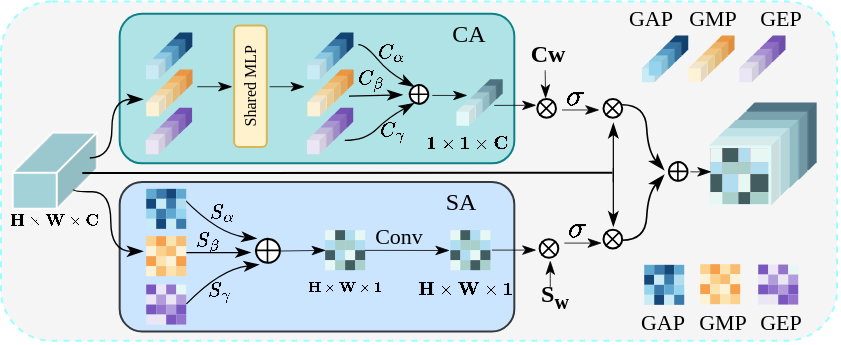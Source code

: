 <mxfile version="26.1.0">
  <diagram name="第 1 页" id="mxfp9z6j75f1absljEtE">
    <mxGraphModel dx="640" dy="323" grid="1" gridSize="10" guides="1" tooltips="1" connect="1" arrows="1" fold="1" page="1" pageScale="1" pageWidth="827" pageHeight="1169" math="1" shadow="0">
      <root>
        <mxCell id="0" />
        <mxCell id="1" parent="0" />
        <mxCell id="kbOJXT6cfB6z6lRoZ_cL-592" value="" style="rounded=1;whiteSpace=wrap;html=1;fontFamily=Times New Roman;fontSize=11;labelBackgroundColor=default;fillColor=#f5f5f5;dashed=1;strokeColor=#99FFFF;fontColor=#333333;" parent="1" vertex="1">
          <mxGeometry x="346.51" y="178.77" width="418.0" height="169.658" as="geometry" />
        </mxCell>
        <mxCell id="QPg2pp1ug34tl8SSiaXU-1" value="" style="group;fontFamily=Times New Roman;strokeColor=none;" parent="1" vertex="1" connectable="0">
          <mxGeometry x="666.976" y="195.811" width="23.14" height="23.306" as="geometry" />
        </mxCell>
        <mxCell id="QPg2pp1ug34tl8SSiaXU-6" value="" style="shape=cube;whiteSpace=wrap;html=1;boundedLbl=1;backgroundOutline=1;darkOpacity=0.05;darkOpacity2=0.1;size=3;flipV=0;flipH=1;fillColor=light-dark(#C8EBF6,#EDEDED);fontFamily=Times New Roman;strokeColor=none;" parent="QPg2pp1ug34tl8SSiaXU-1" vertex="1">
          <mxGeometry y="13.318" width="9.341" height="9.988" as="geometry" />
        </mxCell>
        <mxCell id="QPg2pp1ug34tl8SSiaXU-337" value="" style="group;fontFamily=Times New Roman;" parent="QPg2pp1ug34tl8SSiaXU-1" vertex="1" connectable="0">
          <mxGeometry x="3.45" width="19.69" height="19.977" as="geometry" />
        </mxCell>
        <mxCell id="QPg2pp1ug34tl8SSiaXU-2" value="" style="shape=cube;whiteSpace=wrap;html=1;boundedLbl=1;backgroundOutline=1;darkOpacity=0.05;darkOpacity2=0.1;size=3;flipV=0;flipH=1;fillColor=#154778;fontFamily=Times New Roman;strokeColor=none;" parent="QPg2pp1ug34tl8SSiaXU-337" vertex="1">
          <mxGeometry x="10.349" width="9.341" height="9.988" as="geometry" />
        </mxCell>
        <mxCell id="QPg2pp1ug34tl8SSiaXU-3" value="" style="shape=cube;whiteSpace=wrap;html=1;boundedLbl=1;backgroundOutline=1;darkOpacity=0.05;darkOpacity2=0.1;size=3;flipV=0;flipH=1;fillColor=#397AAA;fontFamily=Times New Roman;strokeColor=none;" parent="QPg2pp1ug34tl8SSiaXU-337" vertex="1">
          <mxGeometry x="6.899" y="3.329" width="9.341" height="9.988" as="geometry" />
        </mxCell>
        <mxCell id="QPg2pp1ug34tl8SSiaXU-4" value="" style="shape=cube;whiteSpace=wrap;html=1;boundedLbl=1;backgroundOutline=1;darkOpacity=0.05;darkOpacity2=0.1;size=3;flipV=0;flipH=1;fillColor=#5FA9D1;fontFamily=Times New Roman;strokeColor=none;" parent="QPg2pp1ug34tl8SSiaXU-337" vertex="1">
          <mxGeometry x="3.45" y="6.659" width="9.341" height="9.988" as="geometry" />
        </mxCell>
        <mxCell id="QPg2pp1ug34tl8SSiaXU-5" value="" style="shape=cube;whiteSpace=wrap;html=1;boundedLbl=1;backgroundOutline=1;darkOpacity=0.05;darkOpacity2=0.1;size=3;flipV=0;flipH=1;fillColor=#95D4EE;fontFamily=Times New Roman;strokeColor=none;" parent="QPg2pp1ug34tl8SSiaXU-337" vertex="1">
          <mxGeometry y="9.988" width="9.341" height="9.988" as="geometry" />
        </mxCell>
        <mxCell id="QPg2pp1ug34tl8SSiaXU-7" value="" style="group;fontFamily=Times New Roman;" parent="1" vertex="1" connectable="0">
          <mxGeometry x="715.611" y="195.811" width="23.14" height="23.306" as="geometry" />
        </mxCell>
        <mxCell id="QPg2pp1ug34tl8SSiaXU-8" value="" style="shape=cube;whiteSpace=wrap;html=1;boundedLbl=1;backgroundOutline=1;darkOpacity=0.05;darkOpacity2=0.1;size=3;flipV=0;flipH=1;fillColor=#7A57BE;fontFamily=Times New Roman;strokeColor=none;" parent="QPg2pp1ug34tl8SSiaXU-7" vertex="1">
          <mxGeometry x="13.799" width="9.341" height="9.988" as="geometry" />
        </mxCell>
        <mxCell id="QPg2pp1ug34tl8SSiaXU-9" value="" style="shape=cube;whiteSpace=wrap;html=1;boundedLbl=1;backgroundOutline=1;darkOpacity=0.05;darkOpacity2=0.1;size=3;flipV=0;flipH=1;fillColor=#9473CC;fontFamily=Times New Roman;strokeColor=none;" parent="QPg2pp1ug34tl8SSiaXU-7" vertex="1">
          <mxGeometry x="10.349" y="3.329" width="9.341" height="9.988" as="geometry" />
        </mxCell>
        <mxCell id="QPg2pp1ug34tl8SSiaXU-10" value="" style="shape=cube;whiteSpace=wrap;html=1;boundedLbl=1;backgroundOutline=1;darkOpacity=0.05;darkOpacity2=0.1;size=3;flipV=0;flipH=1;fillColor=#B29CDC;fontFamily=Times New Roman;strokeColor=none;" parent="QPg2pp1ug34tl8SSiaXU-7" vertex="1">
          <mxGeometry x="6.899" y="6.659" width="9.341" height="9.988" as="geometry" />
        </mxCell>
        <mxCell id="QPg2pp1ug34tl8SSiaXU-11" value="" style="shape=cube;whiteSpace=wrap;html=1;boundedLbl=1;backgroundOutline=1;darkOpacity=0.05;darkOpacity2=0.1;size=3;flipV=0;flipH=1;fillColor=#CEC3E7;fontFamily=Times New Roman;strokeColor=none;" parent="QPg2pp1ug34tl8SSiaXU-7" vertex="1">
          <mxGeometry x="3.45" y="9.988" width="9.341" height="9.988" as="geometry" />
        </mxCell>
        <mxCell id="QPg2pp1ug34tl8SSiaXU-12" value="" style="shape=cube;whiteSpace=wrap;html=1;boundedLbl=1;backgroundOutline=1;darkOpacity=0.05;darkOpacity2=0.1;size=3;flipV=0;flipH=1;fillColor=light-dark(#EAE6F5,#EDEDED);fontFamily=Times New Roman;strokeColor=none;" parent="QPg2pp1ug34tl8SSiaXU-7" vertex="1">
          <mxGeometry y="13.318" width="9.341" height="9.988" as="geometry" />
        </mxCell>
        <mxCell id="QPg2pp1ug34tl8SSiaXU-13" value="" style="shape=cube;whiteSpace=wrap;html=1;boundedLbl=1;backgroundOutline=1;darkOpacity=0.05;darkOpacity2=0.1;size=3;flipV=0;flipH=1;fillColor=#F7A049;fontFamily=Times New Roman;strokeColor=none;" parent="1" vertex="1">
          <mxGeometry x="703.91" y="195.809" width="9.341" height="9.988" as="geometry" />
        </mxCell>
        <mxCell id="QPg2pp1ug34tl8SSiaXU-14" value="" style="shape=cube;whiteSpace=wrap;html=1;boundedLbl=1;backgroundOutline=1;darkOpacity=0.05;darkOpacity2=0.1;size=3;flipV=0;flipH=1;fillColor=#F9BD6F;fontFamily=Times New Roman;strokeColor=none;" parent="1" vertex="1">
          <mxGeometry x="700.461" y="199.138" width="9.341" height="9.988" as="geometry" />
        </mxCell>
        <mxCell id="QPg2pp1ug34tl8SSiaXU-15" value="" style="shape=cube;whiteSpace=wrap;html=1;boundedLbl=1;backgroundOutline=1;darkOpacity=0.05;darkOpacity2=0.1;size=3;flipV=0;flipH=1;fillColor=#FBD18B;fontFamily=Times New Roman;strokeColor=none;" parent="1" vertex="1">
          <mxGeometry x="697.011" y="202.467" width="9.341" height="9.988" as="geometry" />
        </mxCell>
        <mxCell id="QPg2pp1ug34tl8SSiaXU-16" value="" style="shape=cube;whiteSpace=wrap;html=1;boundedLbl=1;backgroundOutline=1;darkOpacity=0.05;darkOpacity2=0.1;size=3;flipV=0;flipH=1;fillColor=#FDE4AF;fontFamily=Times New Roman;strokeColor=none;" parent="1" vertex="1">
          <mxGeometry x="693.561" y="205.797" width="9.341" height="9.988" as="geometry" />
        </mxCell>
        <mxCell id="QPg2pp1ug34tl8SSiaXU-17" value="" style="shape=cube;whiteSpace=wrap;html=1;boundedLbl=1;backgroundOutline=1;darkOpacity=0.05;darkOpacity2=0.1;size=3;flipV=0;flipH=1;fillColor=light-dark(#FEF2D6,#EDEDED);fontFamily=Times New Roman;strokeColor=none;" parent="1" vertex="1">
          <mxGeometry x="690.111" y="209.126" width="9.341" height="9.988" as="geometry" />
        </mxCell>
        <mxCell id="kbOJXT6cfB6z6lRoZ_cL-594" value="" style="rounded=1;whiteSpace=wrap;html=1;fontFamily=Times New Roman;fontSize=11;labelBackgroundColor=default;fillColor=#cce5ff;strokeColor=#36393d;" parent="1" vertex="1">
          <mxGeometry x="405.836" y="268.984" width="197.324" height="74.729" as="geometry" />
        </mxCell>
        <mxCell id="kbOJXT6cfB6z6lRoZ_cL-593" value="" style="rounded=1;whiteSpace=wrap;html=1;fontFamily=Times New Roman;fontSize=11;labelBackgroundColor=default;fillColor=#b0e3e6;strokeColor=#0e8088;" parent="1" vertex="1">
          <mxGeometry x="405.836" y="184.914" width="197.324" height="74.729" as="geometry" />
        </mxCell>
        <mxCell id="kbOJXT6cfB6z6lRoZ_cL-190" value="" style="shape=cube;whiteSpace=wrap;html=1;boundedLbl=1;backgroundOutline=1;darkOpacity=0.05;darkOpacity2=0.1;size=20;flipV=0;flipH=1;aspect=fixed;fillColor=#A3D2D9;strokeColor=#FFFFFF;fontFamily=Times New Roman;" parent="1" vertex="1">
          <mxGeometry x="352.348" y="244.346" width="42.034" height="38.064" as="geometry" />
        </mxCell>
        <mxCell id="kbOJXT6cfB6z6lRoZ_cL-191" value="&lt;font&gt;$$\mathbf{H} \times \mathbf{W} \times \mathbf{1}$$&lt;/font&gt;" style="text;html=1;align=center;verticalAlign=middle;whiteSpace=wrap;rounded=0;fontSize=9;fontFamily=Times New Roman;strokeColor=none;" parent="1" vertex="1">
          <mxGeometry x="560.936" y="312.77" width="36.196" height="17.515" as="geometry" />
        </mxCell>
        <mxCell id="kbOJXT6cfB6z6lRoZ_cL-192" value="$$\mathbf{H} \times \mathbf{W} \times \mathbf{C}$$" style="text;html=1;align=center;verticalAlign=middle;whiteSpace=wrap;rounded=0;fontSize=8;fontFamily=Times New Roman;fontStyle=1" parent="1" vertex="1">
          <mxGeometry x="354.999" y="279.446" width="36.196" height="17.515" as="geometry" />
        </mxCell>
        <mxCell id="kbOJXT6cfB6z6lRoZ_cL-193" value="&lt;font&gt;$$\sigma$$&lt;/font&gt;" style="text;html=1;align=center;verticalAlign=middle;whiteSpace=wrap;rounded=0;fontSize=15;fontFamily=Times New Roman;" parent="1" vertex="1">
          <mxGeometry x="611.555" y="215.272" width="43.201" height="18.904" as="geometry" />
        </mxCell>
        <mxCell id="kbOJXT6cfB6z6lRoZ_cL-194" value="" style="group;fontFamily=Times New Roman;strokeColor=none;" parent="1" vertex="1" connectable="0">
          <mxGeometry x="419.006" y="194.301" width="23.14" height="23.306" as="geometry" />
        </mxCell>
        <mxCell id="kbOJXT6cfB6z6lRoZ_cL-195" value="" style="shape=cube;whiteSpace=wrap;html=1;boundedLbl=1;backgroundOutline=1;darkOpacity=0.05;darkOpacity2=0.1;size=3;flipV=0;flipH=1;fillColor=#154778;fontFamily=Times New Roman;strokeColor=none;" parent="kbOJXT6cfB6z6lRoZ_cL-194" vertex="1">
          <mxGeometry x="13.799" width="9.341" height="9.988" as="geometry" />
        </mxCell>
        <mxCell id="kbOJXT6cfB6z6lRoZ_cL-196" value="" style="shape=cube;whiteSpace=wrap;html=1;boundedLbl=1;backgroundOutline=1;darkOpacity=0.05;darkOpacity2=0.1;size=3;flipV=0;flipH=1;fillColor=#397AAA;fontFamily=Times New Roman;strokeColor=none;" parent="kbOJXT6cfB6z6lRoZ_cL-194" vertex="1">
          <mxGeometry x="10.349" y="3.329" width="9.341" height="9.988" as="geometry" />
        </mxCell>
        <mxCell id="kbOJXT6cfB6z6lRoZ_cL-197" value="" style="shape=cube;whiteSpace=wrap;html=1;boundedLbl=1;backgroundOutline=1;darkOpacity=0.05;darkOpacity2=0.1;size=3;flipV=0;flipH=1;fillColor=#5FA9D1;fontFamily=Times New Roman;strokeColor=none;" parent="kbOJXT6cfB6z6lRoZ_cL-194" vertex="1">
          <mxGeometry x="6.899" y="6.659" width="9.341" height="9.988" as="geometry" />
        </mxCell>
        <mxCell id="kbOJXT6cfB6z6lRoZ_cL-198" value="" style="shape=cube;whiteSpace=wrap;html=1;boundedLbl=1;backgroundOutline=1;darkOpacity=0.05;darkOpacity2=0.1;size=3;flipV=0;flipH=1;fillColor=#95D4EE;fontFamily=Times New Roman;strokeColor=none;" parent="kbOJXT6cfB6z6lRoZ_cL-194" vertex="1">
          <mxGeometry x="3.45" y="9.988" width="9.341" height="9.988" as="geometry" />
        </mxCell>
        <mxCell id="kbOJXT6cfB6z6lRoZ_cL-199" value="" style="shape=cube;whiteSpace=wrap;html=1;boundedLbl=1;backgroundOutline=1;darkOpacity=0.05;darkOpacity2=0.1;size=3;flipV=0;flipH=1;fillColor=light-dark(#C8EBF6,#EDEDED);fontFamily=Times New Roman;strokeColor=none;" parent="kbOJXT6cfB6z6lRoZ_cL-194" vertex="1">
          <mxGeometry y="13.318" width="9.341" height="9.988" as="geometry" />
        </mxCell>
        <mxCell id="kbOJXT6cfB6z6lRoZ_cL-200" value="" style="group;fontFamily=Times New Roman;strokeColor=none;" parent="1" vertex="1" connectable="0">
          <mxGeometry x="501.801" y="231.841" width="75.042" height="23.306" as="geometry" />
        </mxCell>
        <mxCell id="kbOJXT6cfB6z6lRoZ_cL-201" value="" style="group;fontFamily=Times New Roman;" parent="kbOJXT6cfB6z6lRoZ_cL-200" vertex="1" connectable="0">
          <mxGeometry x="-82.899" width="23.14" height="23.306" as="geometry" />
        </mxCell>
        <mxCell id="kbOJXT6cfB6z6lRoZ_cL-202" value="" style="shape=cube;whiteSpace=wrap;html=1;boundedLbl=1;backgroundOutline=1;darkOpacity=0.05;darkOpacity2=0.1;size=3;flipV=0;flipH=1;fillColor=#7A57BE;fontFamily=Times New Roman;strokeColor=none;" parent="kbOJXT6cfB6z6lRoZ_cL-201" vertex="1">
          <mxGeometry x="13.799" width="9.341" height="9.988" as="geometry" />
        </mxCell>
        <mxCell id="kbOJXT6cfB6z6lRoZ_cL-203" value="" style="shape=cube;whiteSpace=wrap;html=1;boundedLbl=1;backgroundOutline=1;darkOpacity=0.05;darkOpacity2=0.1;size=3;flipV=0;flipH=1;fillColor=#9473CC;fontFamily=Times New Roman;strokeColor=none;" parent="kbOJXT6cfB6z6lRoZ_cL-201" vertex="1">
          <mxGeometry x="10.349" y="3.329" width="9.341" height="9.988" as="geometry" />
        </mxCell>
        <mxCell id="kbOJXT6cfB6z6lRoZ_cL-204" value="" style="shape=cube;whiteSpace=wrap;html=1;boundedLbl=1;backgroundOutline=1;darkOpacity=0.05;darkOpacity2=0.1;size=3;flipV=0;flipH=1;fillColor=#B29CDC;fontFamily=Times New Roman;strokeColor=none;" parent="kbOJXT6cfB6z6lRoZ_cL-201" vertex="1">
          <mxGeometry x="6.899" y="6.659" width="9.341" height="9.988" as="geometry" />
        </mxCell>
        <mxCell id="kbOJXT6cfB6z6lRoZ_cL-205" value="" style="shape=cube;whiteSpace=wrap;html=1;boundedLbl=1;backgroundOutline=1;darkOpacity=0.05;darkOpacity2=0.1;size=3;flipV=0;flipH=1;fillColor=#CEC3E7;fontFamily=Times New Roman;strokeColor=none;" parent="kbOJXT6cfB6z6lRoZ_cL-201" vertex="1">
          <mxGeometry x="3.45" y="9.988" width="9.341" height="9.988" as="geometry" />
        </mxCell>
        <mxCell id="kbOJXT6cfB6z6lRoZ_cL-206" value="" style="shape=cube;whiteSpace=wrap;html=1;boundedLbl=1;backgroundOutline=1;darkOpacity=0.05;darkOpacity2=0.1;size=3;flipV=0;flipH=1;fillColor=light-dark(#EAE6F5,#EDEDED);fontFamily=Times New Roman;strokeColor=none;" parent="kbOJXT6cfB6z6lRoZ_cL-201" vertex="1">
          <mxGeometry y="13.318" width="9.341" height="9.988" as="geometry" />
        </mxCell>
        <mxCell id="kbOJXT6cfB6z6lRoZ_cL-587" value="$$C_{\gamma}$$" style="text;html=1;align=center;verticalAlign=middle;whiteSpace=wrap;rounded=0;fontSize=10;fontFamily=Times New Roman;fontStyle=1;strokeColor=none;" parent="kbOJXT6cfB6z6lRoZ_cL-200" vertex="1">
          <mxGeometry x="22.184" y="2.896" width="36.196" height="17.515" as="geometry" />
        </mxCell>
        <mxCell id="kbOJXT6cfB6z6lRoZ_cL-207" value="" style="group;fontFamily=Times New Roman;" parent="1" vertex="1" connectable="0">
          <mxGeometry x="700.607" y="229.284" width="53.709" height="51.329" as="geometry" />
        </mxCell>
        <mxCell id="kbOJXT6cfB6z6lRoZ_cL-208" value="" style="group;fontFamily=Times New Roman;" parent="kbOJXT6cfB6z6lRoZ_cL-207" vertex="1" connectable="0">
          <mxGeometry width="53.709" height="51.329" as="geometry" />
        </mxCell>
        <mxCell id="kbOJXT6cfB6z6lRoZ_cL-209" value="" style="shape=cube;whiteSpace=wrap;html=1;boundedLbl=1;backgroundOutline=1;darkOpacity=0.05;darkOpacity2=0.1;size=4;flipV=1;flipH=0;direction=west;fillColor=light-dark(#547A8A,#442724);strokeColor=none;fontFamily=Times New Roman;" parent="kbOJXT6cfB6z6lRoZ_cL-208" vertex="1">
          <mxGeometry x="18.682" width="35.028" height="33.862" as="geometry" />
        </mxCell>
        <mxCell id="kbOJXT6cfB6z6lRoZ_cL-210" value="" style="shape=cube;whiteSpace=wrap;html=1;boundedLbl=1;backgroundOutline=1;darkOpacity=0.05;darkOpacity2=0.1;size=4;flipV=1;flipH=0;direction=west;fillColor=light-dark(#80AAB7,#512D2B);strokeColor=none;fontFamily=Times New Roman;" parent="kbOJXT6cfB6z6lRoZ_cL-208" vertex="1">
          <mxGeometry x="14.011" y="4.624" width="35.028" height="33.862" as="geometry" />
        </mxCell>
        <mxCell id="kbOJXT6cfB6z6lRoZ_cL-211" value="" style="shape=cube;whiteSpace=wrap;html=1;boundedLbl=1;backgroundOutline=1;darkOpacity=0.05;darkOpacity2=0.1;size=4;flipV=1;flipH=0;direction=west;fillColor=light-dark(#A4D2D9,#572B2B);strokeColor=none;fontFamily=Times New Roman;" parent="kbOJXT6cfB6z6lRoZ_cL-208" vertex="1">
          <mxGeometry x="9.341" y="8.711" width="35.028" height="33.862" as="geometry" />
        </mxCell>
        <mxCell id="kbOJXT6cfB6z6lRoZ_cL-212" value="" style="shape=cube;whiteSpace=wrap;html=1;boundedLbl=1;backgroundOutline=1;darkOpacity=0.05;darkOpacity2=0.1;size=4;flipV=1;flipH=0;direction=west;fillColor=light-dark(#CAEEF2,#512D2B);gradientColor=none;strokeColor=none;fontFamily=Times New Roman;" parent="kbOJXT6cfB6z6lRoZ_cL-208" vertex="1">
          <mxGeometry x="4.67" y="12.797" width="35.028" height="33.862" as="geometry" />
        </mxCell>
        <mxCell id="kbOJXT6cfB6z6lRoZ_cL-213" value="" style="shape=cube;whiteSpace=wrap;html=1;boundedLbl=1;backgroundOutline=1;darkOpacity=0.05;darkOpacity2=0.1;size=4;flipV=1;flipH=0;direction=west;fillColor=light-dark(#E3F8F8,#442724);strokeColor=none;fontFamily=Times New Roman;" parent="kbOJXT6cfB6z6lRoZ_cL-208" vertex="1">
          <mxGeometry y="17.468" width="35.028" height="33.862" as="geometry" />
        </mxCell>
        <mxCell id="kbOJXT6cfB6z6lRoZ_cL-214" value="" style="shape=table;startSize=0;container=1;collapsible=0;childLayout=tableLayout;fontSize=16;gradientColor=#FF6666;gradientDirection=north;strokeColor=none;fontFamily=Times New Roman;" parent="kbOJXT6cfB6z6lRoZ_cL-207" vertex="1">
          <mxGeometry x="0.584" y="22.769" width="28.606" height="28.023" as="geometry" />
        </mxCell>
        <mxCell id="kbOJXT6cfB6z6lRoZ_cL-215" style="shape=tableRow;horizontal=0;startSize=0;swimlaneHead=0;swimlaneBody=0;strokeColor=inherit;top=0;left=0;bottom=0;right=0;collapsible=0;dropTarget=0;fillColor=none;points=[[0,0.5],[1,0.5]];portConstraint=eastwest;fontSize=16;fontFamily=Times New Roman;" parent="kbOJXT6cfB6z6lRoZ_cL-214" vertex="1">
          <mxGeometry width="28.606" height="7" as="geometry" />
        </mxCell>
        <mxCell id="kbOJXT6cfB6z6lRoZ_cL-216" style="shape=partialRectangle;html=1;whiteSpace=wrap;connectable=0;strokeColor=#b85450;overflow=hidden;fillColor=#E7F7F3;top=0;left=0;bottom=0;right=0;pointerEvents=1;fontSize=16;fontFamily=Times New Roman;" parent="kbOJXT6cfB6z6lRoZ_cL-215" vertex="1">
          <mxGeometry width="6" height="7" as="geometry">
            <mxRectangle width="6" height="7" as="alternateBounds" />
          </mxGeometry>
        </mxCell>
        <mxCell id="kbOJXT6cfB6z6lRoZ_cL-217" style="shape=partialRectangle;html=1;whiteSpace=wrap;connectable=0;strokeColor=#d79b00;overflow=hidden;fillColor=#425D5F;top=0;left=0;bottom=0;right=0;pointerEvents=1;fontSize=16;fontFamily=Times New Roman;" parent="kbOJXT6cfB6z6lRoZ_cL-215" vertex="1">
          <mxGeometry x="6" width="8" height="7" as="geometry">
            <mxRectangle width="8" height="7" as="alternateBounds" />
          </mxGeometry>
        </mxCell>
        <mxCell id="kbOJXT6cfB6z6lRoZ_cL-218" style="shape=partialRectangle;html=1;whiteSpace=wrap;connectable=0;strokeColor=#10739e;overflow=hidden;fillColor=#b1ddf0;top=0;left=0;bottom=0;right=0;pointerEvents=1;fontSize=16;fontFamily=Times New Roman;" parent="kbOJXT6cfB6z6lRoZ_cL-215" vertex="1">
          <mxGeometry x="14" width="6" height="7" as="geometry">
            <mxRectangle width="6" height="7" as="alternateBounds" />
          </mxGeometry>
        </mxCell>
        <mxCell id="kbOJXT6cfB6z6lRoZ_cL-219" style="shape=partialRectangle;html=1;whiteSpace=wrap;connectable=0;strokeColor=#6c8ebf;overflow=hidden;fillColor=#E7F7F3;top=0;left=0;bottom=0;right=0;pointerEvents=1;fontSize=16;fontFamily=Times New Roman;" parent="kbOJXT6cfB6z6lRoZ_cL-215" vertex="1">
          <mxGeometry x="20" width="9" height="7" as="geometry">
            <mxRectangle width="9" height="7" as="alternateBounds" />
          </mxGeometry>
        </mxCell>
        <mxCell id="kbOJXT6cfB6z6lRoZ_cL-220" value="" style="shape=tableRow;horizontal=0;startSize=0;swimlaneHead=0;swimlaneBody=0;strokeColor=inherit;top=0;left=0;bottom=0;right=0;collapsible=0;dropTarget=0;fillColor=none;points=[[0,0.5],[1,0.5]];portConstraint=eastwest;fontSize=16;fontFamily=Times New Roman;" parent="kbOJXT6cfB6z6lRoZ_cL-214" vertex="1">
          <mxGeometry y="7" width="28.606" height="6" as="geometry" />
        </mxCell>
        <mxCell id="kbOJXT6cfB6z6lRoZ_cL-221" value="" style="shape=partialRectangle;html=1;whiteSpace=wrap;connectable=0;strokeColor=#10739e;overflow=hidden;fillColor=#b1ddf0;top=0;left=0;bottom=0;right=0;pointerEvents=1;fontSize=16;fontFamily=Times New Roman;" parent="kbOJXT6cfB6z6lRoZ_cL-220" vertex="1">
          <mxGeometry width="6" height="6" as="geometry">
            <mxRectangle width="6" height="6" as="alternateBounds" />
          </mxGeometry>
        </mxCell>
        <mxCell id="kbOJXT6cfB6z6lRoZ_cL-222" value="" style="shape=partialRectangle;html=1;whiteSpace=wrap;connectable=0;strokeColor=inherit;overflow=hidden;fillColor=#A9CFCB;top=0;left=0;bottom=0;right=0;pointerEvents=1;fontSize=16;fontFamily=Times New Roman;" parent="kbOJXT6cfB6z6lRoZ_cL-220" vertex="1">
          <mxGeometry x="6" width="8" height="6" as="geometry">
            <mxRectangle width="8" height="6" as="alternateBounds" />
          </mxGeometry>
        </mxCell>
        <mxCell id="kbOJXT6cfB6z6lRoZ_cL-223" value="" style="shape=partialRectangle;html=1;whiteSpace=wrap;connectable=0;strokeColor=#9673a6;overflow=hidden;fillColor=#A9CFCB;top=0;left=0;bottom=0;right=0;pointerEvents=1;fontSize=16;fontFamily=Times New Roman;" parent="kbOJXT6cfB6z6lRoZ_cL-220" vertex="1">
          <mxGeometry x="14" width="6" height="6" as="geometry">
            <mxRectangle width="6" height="6" as="alternateBounds" />
          </mxGeometry>
        </mxCell>
        <mxCell id="kbOJXT6cfB6z6lRoZ_cL-224" style="shape=partialRectangle;html=1;whiteSpace=wrap;connectable=0;strokeColor=#10739e;overflow=hidden;fillColor=#b1ddf0;top=0;left=0;bottom=0;right=0;pointerEvents=1;fontSize=16;fontFamily=Times New Roman;" parent="kbOJXT6cfB6z6lRoZ_cL-220" vertex="1">
          <mxGeometry x="20" width="9" height="6" as="geometry">
            <mxRectangle width="9" height="6" as="alternateBounds" />
          </mxGeometry>
        </mxCell>
        <mxCell id="kbOJXT6cfB6z6lRoZ_cL-225" value="" style="shape=tableRow;horizontal=0;startSize=0;swimlaneHead=0;swimlaneBody=0;strokeColor=inherit;top=0;left=0;bottom=0;right=0;collapsible=0;dropTarget=0;fillColor=none;points=[[0,0.5],[1,0.5]];portConstraint=eastwest;fontSize=16;fontFamily=Times New Roman;" parent="kbOJXT6cfB6z6lRoZ_cL-214" vertex="1">
          <mxGeometry y="13" width="28.606" height="9" as="geometry" />
        </mxCell>
        <mxCell id="kbOJXT6cfB6z6lRoZ_cL-226" value="" style="shape=partialRectangle;html=1;whiteSpace=wrap;connectable=0;strokeColor=inherit;overflow=hidden;fillColor=#425D5F;top=0;left=0;bottom=0;right=0;pointerEvents=1;fontSize=16;fontFamily=Times New Roman;" parent="kbOJXT6cfB6z6lRoZ_cL-225" vertex="1">
          <mxGeometry width="6" height="9" as="geometry">
            <mxRectangle width="6" height="9" as="alternateBounds" />
          </mxGeometry>
        </mxCell>
        <mxCell id="kbOJXT6cfB6z6lRoZ_cL-227" value="" style="shape=partialRectangle;html=1;whiteSpace=wrap;connectable=0;strokeColor=#10739e;overflow=hidden;fillColor=#b1ddf0;top=0;left=0;bottom=0;right=0;pointerEvents=1;fontSize=16;fontFamily=Times New Roman;" parent="kbOJXT6cfB6z6lRoZ_cL-225" vertex="1">
          <mxGeometry x="6" width="8" height="9" as="geometry">
            <mxRectangle width="8" height="9" as="alternateBounds" />
          </mxGeometry>
        </mxCell>
        <mxCell id="kbOJXT6cfB6z6lRoZ_cL-228" value="&lt;span style=&quot;color: rgba(0, 0, 0, 0); font-size: 0px; text-align: start; text-wrap-mode: nowrap;&quot;&gt;%3CmxGraphModel%3E%3Croot%3E%3CmxCell%20id%3D%220%22%2F%3E%3CmxCell%20id%3D%221%22%20parent%3D%220%22%2F%3E%3CmxCell%20id%3D%222%22%20value%3D%22%22%20style%3D%22shape%3Dtable%3BstartSize%3D0%3Bcontainer%3D1%3Bcollapsible%3D0%3BchildLayout%3DtableLayout%3BfontSize%3D16%3BgradientColor%3D%23808080%3BgradientDirection%3Dnorth%3B%22%20vertex%3D%221%22%20parent%3D%221%22%3E%3CmxGeometry%20x%3D%22458%22%20y%3D%22158%22%20width%3D%2230%22%20height%3D%2228%22%20as%3D%22geometry%22%2F%3E%3C%2FmxCell%3E%3CmxCell%20id%3D%223%22%20style%3D%22shape%3DtableRow%3Bhorizontal%3D0%3BstartSize%3D0%3BswimlaneHead%3D0%3BswimlaneBody%3D0%3BstrokeColor%3Dinherit%3Btop%3D0%3Bleft%3D0%3Bbottom%3D0%3Bright%3D0%3Bcollapsible%3D0%3BdropTarget%3D0%3BfillColor%3Dnone%3Bpoints%3D%5B%5B0%2C0.5%5D%2C%5B1%2C0.5%5D%5D%3BportConstraint%3Deastwest%3BfontSize%3D16%3B%22%20vertex%3D%221%22%20parent%3D%222%22%3E%3CmxGeometry%20width%3D%2230%22%20height%3D%227%22%20as%3D%22geometry%22%2F%3E%3C%2FmxCell%3E%3CmxCell%20id%3D%224%22%20style%3D%22shape%3DpartialRectangle%3Bhtml%3D1%3BwhiteSpace%3Dwrap%3Bconnectable%3D0%3BstrokeColor%3Dinherit%3Boverflow%3Dhidden%3BfillColor%3Dnone%3Btop%3D0%3Bleft%3D0%3Bbottom%3D0%3Bright%3D0%3BpointerEvents%3D1%3BfontSize%3D16%3B%22%20vertex%3D%221%22%20parent%3D%223%22%3E%3CmxGeometry%20width%3D%228%22%20height%3D%227%22%20as%3D%22geometry%22%3E%3CmxRectangle%20width%3D%228%22%20height%3D%227%22%20as%3D%22alternateBounds%22%2F%3E%3C%2FmxGeometry%3E%3C%2FmxCell%3E%3CmxCell%20id%3D%225%22%20style%3D%22shape%3DpartialRectangle%3Bhtml%3D1%3BwhiteSpace%3Dwrap%3Bconnectable%3D0%3BstrokeColor%3Dinherit%3Boverflow%3Dhidden%3BfillColor%3Dnone%3Btop%3D0%3Bleft%3D0%3Bbottom%3D0%3Bright%3D0%3BpointerEvents%3D1%3BfontSize%3D16%3B%22%20vertex%3D%221%22%20parent%3D%223%22%3E%3CmxGeometry%20x%3D%228%22%20width%3D%227%22%20height%3D%227%22%20as%3D%22geometry%22%3E%3CmxRectangle%20width%3D%227%22%20height%3D%227%22%20as%3D%22alternateBounds%22%2F%3E%3C%2FmxGeometry%3E%3C%2FmxCell%3E%3CmxCell%20id%3D%226%22%20style%3D%22shape%3DpartialRectangle%3Bhtml%3D1%3BwhiteSpace%3Dwrap%3Bconnectable%3D0%3BstrokeColor%3Dinherit%3Boverflow%3Dhidden%3BfillColor%3Dnone%3Btop%3D0%3Bleft%3D0%3Bbottom%3D0%3Bright%3D0%3BpointerEvents%3D1%3BfontSize%3D16%3B%22%20vertex%3D%221%22%20parent%3D%223%22%3E%3CmxGeometry%20x%3D%2215%22%20width%3D%228%22%20height%3D%227%22%20as%3D%22geometry%22%3E%3CmxRectangle%20width%3D%228%22%20height%3D%227%22%20as%3D%22alternateBounds%22%2F%3E%3C%2FmxGeometry%3E%3C%2FmxCell%3E%3CmxCell%20id%3D%227%22%20style%3D%22shape%3DpartialRectangle%3Bhtml%3D1%3BwhiteSpace%3Dwrap%3Bconnectable%3D0%3BstrokeColor%3Dinherit%3Boverflow%3Dhidden%3BfillColor%3Dnone%3Btop%3D0%3Bleft%3D0%3Bbottom%3D0%3Bright%3D0%3BpointerEvents%3D1%3BfontSize%3D16%3B%22%20vertex%3D%221%22%20parent%3D%223%22%3E%3CmxGeometry%20x%3D%2223%22%20width%3D%227%22%20height%3D%227%22%20as%3D%22geometry%22%3E%3CmxRectangle%20width%3D%227%22%20height%3D%227%22%20as%3D%22alternateBounds%22%2F%3E%3C%2FmxGeometry%3E%3C%2FmxCell%3E%3CmxCell%20id%3D%228%22%20value%3D%22%22%20style%3D%22shape%3DtableRow%3Bhorizontal%3D0%3BstartSize%3D0%3BswimlaneHead%3D0%3BswimlaneBody%3D0%3BstrokeColor%3Dinherit%3Btop%3D0%3Bleft%3D0%3Bbottom%3D0%3Bright%3D0%3Bcollapsible%3D0%3BdropTarget%3D0%3BfillColor%3Dnone%3Bpoints%3D%5B%5B0%2C0.5%5D%2C%5B1%2C0.5%5D%5D%3BportConstraint%3Deastwest%3BfontSize%3D16%3B%22%20vertex%3D%221%22%20parent%3D%222%22%3E%3CmxGeometry%20y%3D%227%22%20width%3D%2230%22%20height%3D%227%22%20as%3D%22geometry%22%2F%3E%3C%2FmxCell%3E%3CmxCell%20id%3D%229%22%20value%3D%22%22%20style%3D%22shape%3DpartialRectangle%3Bhtml%3D1%3BwhiteSpace%3Dwrap%3Bconnectable%3D0%3BstrokeColor%3Dinherit%3Boverflow%3Dhidden%3BfillColor%3Dnone%3Btop%3D0%3Bleft%3D0%3Bbottom%3D0%3Bright%3D0%3BpointerEvents%3D1%3BfontSize%3D16%3B%22%20vertex%3D%221%22%20parent%3D%228%22%3E%3CmxGeometry%20width%3D%228%22%20height%3D%227%22%20as%3D%22geometry%22%3E%3CmxRectangle%20width%3D%228%22%20height%3D%227%22%20as%3D%22alternateBounds%22%2F%3E%3C%2FmxGeometry%3E%3C%2FmxCell%3E%3CmxCell%20id%3D%2210%22%20value%3D%22%22%20style%3D%22shape%3DpartialRectangle%3Bhtml%3D1%3BwhiteSpace%3Dwrap%3Bconnectable%3D0%3BstrokeColor%3Dinherit%3Boverflow%3Dhidden%3BfillColor%3Dnone%3Btop%3D0%3Bleft%3D0%3Bbottom%3D0%3Bright%3D0%3BpointerEvents%3D1%3BfontSize%3D16%3B%22%20vertex%3D%221%22%20parent%3D%228%22%3E%3CmxGeometry%20x%3D%228%22%20width%3D%227%22%20height%3D%227%22%20as%3D%22geometry%22%3E%3CmxRectangle%20width%3D%227%22%20height%3D%227%22%20as%3D%22alternateBounds%22%2F%3E%3C%2FmxGeometry%3E%3C%2FmxCell%3E%3CmxCell%20id%3D%2211%22%20value%3D%22%22%20style%3D%22shape%3DpartialRectangle%3Bhtml%3D1%3BwhiteSpace%3Dwrap%3Bconnectable%3D0%3BstrokeColor%3Dinherit%3Boverflow%3Dhidden%3BfillColor%3Dnone%3Btop%3D0%3Bleft%3D0%3Bbottom%3D0%3Bright%3D0%3BpointerEvents%3D1%3BfontSize%3D16%3B%22%20vertex%3D%221%22%20parent%3D%228%22%3E%3CmxGeometry%20x%3D%2215%22%20width%3D%228%22%20height%3D%227%22%20as%3D%22geometry%22%3E%3CmxRectangle%20width%3D%228%22%20height%3D%227%22%20as%3D%22alternateBounds%22%2F%3E%3C%2FmxGeometry%3E%3C%2FmxCell%3E%3CmxCell%20id%3D%2212%22%20style%3D%22shape%3DpartialRectangle%3Bhtml%3D1%3BwhiteSpace%3Dwrap%3Bconnectable%3D0%3BstrokeColor%3Dinherit%3Boverflow%3Dhidden%3BfillColor%3Dnone%3Btop%3D0%3Bleft%3D0%3Bbottom%3D0%3Bright%3D0%3BpointerEvents%3D1%3BfontSize%3D16%3B%22%20vertex%3D%221%22%20parent%3D%228%22%3E%3CmxGeometry%20x%3D%2223%22%20width%3D%227%22%20height%3D%227%22%20as%3D%22geometry%22%3E%3CmxRectangle%20width%3D%227%22%20height%3D%227%22%20as%3D%22alternateBounds%22%2F%3E%3C%2FmxGeometry%3E%3C%2FmxCell%3E%3CmxCell%20id%3D%2213%22%20value%3D%22%22%20style%3D%22shape%3DtableRow%3Bhorizontal%3D0%3BstartSize%3D0%3BswimlaneHead%3D0%3BswimlaneBody%3D0%3BstrokeColor%3Dinherit%3Btop%3D0%3Bleft%3D0%3Bbottom%3D0%3Bright%3D0%3Bcollapsible%3D0%3BdropTarget%3D0%3BfillColor%3Dnone%3Bpoints%3D%5B%5B0%2C0.5%5D%2C%5B1%2C0.5%5D%5D%3BportConstraint%3Deastwest%3BfontSize%3D16%3B%22%20vertex%3D%221%22%20parent%3D%222%22%3E%3CmxGeometry%20y%3D%2214%22%20width%3D%2230%22%20height%3D%227%22%20as%3D%22geometry%22%2F%3E%3C%2FmxCell%3E%3CmxCell%20id%3D%2214%22%20value%3D%22%22%20style%3D%22shape%3DpartialRectangle%3Bhtml%3D1%3BwhiteSpace%3Dwrap%3Bconnectable%3D0%3BstrokeColor%3Dinherit%3Boverflow%3Dhidden%3BfillColor%3Dnone%3Btop%3D0%3Bleft%3D0%3Bbottom%3D0%3Bright%3D0%3BpointerEvents%3D1%3BfontSize%3D16%3B%22%20vertex%3D%221%22%20parent%3D%2213%22%3E%3CmxGeometry%20width%3D%228%22%20height%3D%227%22%20as%3D%22geometry%22%3E%3CmxRectangle%20width%3D%228%22%20height%3D%227%22%20as%3D%22alternateBounds%22%2F%3E%3C%2FmxGeometry%3E%3C%2FmxCell%3E%3CmxCell%20id%3D%2215%22%20value%3D%22%22%20style%3D%22shape%3DpartialRectangle%3Bhtml%3D1%3BwhiteSpace%3Dwrap%3Bconnectable%3D0%3BstrokeColor%3Dinherit%3Boverflow%3Dhidden%3BfillColor%3Dnone%3Btop%3D0%3Bleft%3D0%3Bbottom%3D0%3Bright%3D0%3BpointerEvents%3D1%3BfontSize%3D16%3B%22%20vertex%3D%221%22%20parent%3D%2213%22%3E%3CmxGeometry%20x%3D%228%22%20width%3D%227%22%20height%3D%227%22%20as%3D%22geometry%22%3E%3CmxRectangle%20width%3D%227%22%20height%3D%227%22%20as%3D%22alternateBounds%22%2F%3E%3C%2FmxGeometry%3E%3C%2FmxCell%3E%3CmxCell%20id%3D%2216%22%20value%3D%22%22%20style%3D%22shape%3DpartialRectangle%3Bhtml%3D1%3BwhiteSpace%3Dwrap%3Bconnectable%3D0%3BstrokeColor%3Dinherit%3Boverflow%3Dhidden%3BfillColor%3Dnone%3Btop%3D0%3Bleft%3D0%3Bbottom%3D0%3Bright%3D0%3BpointerEvents%3D1%3BfontSize%3D16%3B%22%20vertex%3D%221%22%20parent%3D%2213%22%3E%3CmxGeometry%20x%3D%2215%22%20width%3D%228%22%20height%3D%227%22%20as%3D%22geometry%22%3E%3CmxRectangle%20width%3D%228%22%20height%3D%227%22%20as%3D%22alternateBounds%22%2F%3E%3C%2FmxGeometry%3E%3C%2FmxCell%3E%3CmxCell%20id%3D%2217%22%20style%3D%22shape%3DpartialRectangle%3Bhtml%3D1%3BwhiteSpace%3Dwrap%3Bconnectable%3D0%3BstrokeColor%3Dinherit%3Boverflow%3Dhidden%3BfillColor%3Dnone%3Btop%3D0%3Bleft%3D0%3Bbottom%3D0%3Bright%3D0%3BpointerEvents%3D1%3BfontSize%3D16%3B%22%20vertex%3D%221%22%20parent%3D%2213%22%3E%3CmxGeometry%20x%3D%2223%22%20width%3D%227%22%20height%3D%227%22%20as%3D%22geometry%22%3E%3CmxRectangle%20width%3D%227%22%20height%3D%227%22%20as%3D%22alternateBounds%22%2F%3E%3C%2FmxGeometry%3E%3C%2FmxCell%3E%3CmxCell%20id%3D%2218%22%20value%3D%22%22%20style%3D%22shape%3DtableRow%3Bhorizontal%3D0%3BstartSize%3D0%3BswimlaneHead%3D0%3BswimlaneBody%3D0%3BstrokeColor%3Dinherit%3Btop%3D0%3Bleft%3D0%3Bbottom%3D0%3Bright%3D0%3Bcollapsible%3D0%3BdropTarget%3D0%3BfillColor%3Dnone%3Bpoints%3D%5B%5B0%2C0.5%5D%2C%5B1%2C0.5%5D%5D%3BportConstraint%3Deastwest%3BfontSize%3D16%3B%22%20vertex%3D%221%22%20parent%3D%222%22%3E%3CmxGeometry%20y%3D%2221%22%20width%3D%2230%22%20height%3D%227%22%20as%3D%22geometry%22%2F%3E%3C%2FmxCell%3E%3CmxCell%20id%3D%2219%22%20value%3D%22%22%20style%3D%22shape%3DpartialRectangle%3Bhtml%3D1%3BwhiteSpace%3Dwrap%3Bconnectable%3D0%3BstrokeColor%3Dinherit%3Boverflow%3Dhidden%3BfillColor%3Dnone%3Btop%3D0%3Bleft%3D0%3Bbottom%3D0%3Bright%3D0%3BpointerEvents%3D1%3BfontSize%3D16%3B%22%20vertex%3D%221%22%20parent%3D%2218%22%3E%3CmxGeometry%20width%3D%228%22%20height%3D%227%22%20as%3D%22geometry%22%3E%3CmxRectangle%20width%3D%228%22%20height%3D%227%22%20as%3D%22alternateBounds%22%2F%3E%3C%2FmxGeometry%3E%3C%2FmxCell%3E%3CmxCell%20id%3D%2220%22%20value%3D%22%22%20style%3D%22shape%3DpartialRectangle%3Bhtml%3D1%3BwhiteSpace%3Dwrap%3Bconnectable%3D0%3BstrokeColor%3Dinherit%3Boverflow%3Dhidden%3BfillColor%3Dnone%3Btop%3D0%3Bleft%3D0%3Bbottom%3D0%3Bright%3D0%3BpointerEvents%3D1%3BfontSize%3D16%3B%22%20vertex%3D%221%22%20parent%3D%2218%22%3E%3CmxGeometry%20x%3D%228%22%20width%3D%227%22%20height%3D%227%22%20as%3D%22geometry%22%3E%3CmxRectangle%20width%3D%227%22%20height%3D%227%22%20as%3D%22alternateBounds%22%2F%3E%3C%2FmxGeometry%3E%3C%2FmxCell%3E%3CmxCell%20id%3D%2221%22%20value%3D%22%22%20style%3D%22shape%3DpartialRectangle%3Bhtml%3D1%3BwhiteSpace%3Dwrap%3Bconnectable%3D0%3BstrokeColor%3Dinherit%3Boverflow%3Dhidden%3BfillColor%3Dnone%3Btop%3D0%3Bleft%3D0%3Bbottom%3D0%3Bright%3D0%3BpointerEvents%3D1%3BfontSize%3D16%3B%22%20vertex%3D%221%22%20parent%3D%2218%22%3E%3CmxGeometry%20x%3D%2215%22%20width%3D%228%22%20height%3D%227%22%20as%3D%22geometry%22%3E%3CmxRectangle%20width%3D%228%22%20height%3D%227%22%20as%3D%22alternateBounds%22%2F%3E%3C%2FmxGeometry%3E%3C%2FmxCell%3E%3CmxCell%20id%3D%2222%22%20style%3D%22shape%3DpartialRectangle%3Bhtml%3D1%3BwhiteSpace%3Dwrap%3Bconnectable%3D0%3BstrokeColor%3Dinherit%3Boverflow%3Dhidden%3BfillColor%3Dnone%3Btop%3D0%3Bleft%3D0%3Bbottom%3D0%3Bright%3D0%3BpointerEvents%3D1%3BfontSize%3D16%3B%22%20vertex%3D%221%22%20parent%3D%2218%22%3E%3CmxGeometry%20x%3D%2223%22%20width%3D%227%22%20height%3D%227%22%20as%3D%22geometry%22%3E%3CmxRectangle%20width%3D%227%22%20height%3D%227%22%20as%3D%22alternateBounds%22%2F%3E%3C%2FmxGeometry%3E%3C%2FmxCell%3E%3C%2Froot%3E%3C%2FmxGraphModel%3E&lt;/span&gt;" style="shape=partialRectangle;html=1;whiteSpace=wrap;connectable=0;strokeColor=inherit;overflow=hidden;fillColor=#E7F7F3;top=0;left=0;bottom=0;right=0;pointerEvents=1;fontSize=16;fontFamily=Times New Roman;" parent="kbOJXT6cfB6z6lRoZ_cL-225" vertex="1">
          <mxGeometry x="14" width="6" height="9" as="geometry">
            <mxRectangle width="6" height="9" as="alternateBounds" />
          </mxGeometry>
        </mxCell>
        <mxCell id="kbOJXT6cfB6z6lRoZ_cL-229" style="shape=partialRectangle;html=1;whiteSpace=wrap;connectable=0;strokeColor=inherit;overflow=hidden;fillColor=#425D5F;top=0;left=0;bottom=0;right=0;pointerEvents=1;fontSize=16;fontFamily=Times New Roman;" parent="kbOJXT6cfB6z6lRoZ_cL-225" vertex="1">
          <mxGeometry x="20" width="9" height="9" as="geometry">
            <mxRectangle width="9" height="9" as="alternateBounds" />
          </mxGeometry>
        </mxCell>
        <mxCell id="kbOJXT6cfB6z6lRoZ_cL-230" value="" style="shape=tableRow;horizontal=0;startSize=0;swimlaneHead=0;swimlaneBody=0;strokeColor=inherit;top=0;left=0;bottom=0;right=0;collapsible=0;dropTarget=0;fillColor=none;points=[[0,0.5],[1,0.5]];portConstraint=eastwest;fontSize=16;fontFamily=Times New Roman;" parent="kbOJXT6cfB6z6lRoZ_cL-214" vertex="1">
          <mxGeometry y="22" width="28.606" height="6" as="geometry" />
        </mxCell>
        <mxCell id="kbOJXT6cfB6z6lRoZ_cL-231" value="" style="shape=partialRectangle;html=1;whiteSpace=wrap;connectable=0;strokeColor=inherit;overflow=hidden;fillColor=#E7F7F3;top=0;left=0;bottom=0;right=0;pointerEvents=1;fontSize=16;fontFamily=Times New Roman;" parent="kbOJXT6cfB6z6lRoZ_cL-230" vertex="1">
          <mxGeometry width="6" height="6" as="geometry">
            <mxRectangle width="6" height="6" as="alternateBounds" />
          </mxGeometry>
        </mxCell>
        <mxCell id="kbOJXT6cfB6z6lRoZ_cL-232" value="" style="shape=partialRectangle;html=1;whiteSpace=wrap;connectable=0;strokeColor=inherit;overflow=hidden;fillColor=#A9CFCB;top=0;left=0;bottom=0;right=0;pointerEvents=1;fontSize=16;fontFamily=Times New Roman;" parent="kbOJXT6cfB6z6lRoZ_cL-230" vertex="1">
          <mxGeometry x="6" width="8" height="6" as="geometry">
            <mxRectangle width="8" height="6" as="alternateBounds" />
          </mxGeometry>
        </mxCell>
        <mxCell id="kbOJXT6cfB6z6lRoZ_cL-233" value="" style="shape=partialRectangle;html=1;whiteSpace=wrap;connectable=0;strokeColor=inherit;overflow=hidden;fillColor=#425D5F;top=0;left=0;bottom=0;right=0;pointerEvents=1;fontSize=16;fontFamily=Times New Roman;" parent="kbOJXT6cfB6z6lRoZ_cL-230" vertex="1">
          <mxGeometry x="14" width="6" height="6" as="geometry">
            <mxRectangle width="6" height="6" as="alternateBounds" />
          </mxGeometry>
        </mxCell>
        <mxCell id="kbOJXT6cfB6z6lRoZ_cL-234" style="shape=partialRectangle;html=1;whiteSpace=wrap;connectable=0;strokeColor=#d6b656;overflow=hidden;fillColor=#A9CFCB;top=0;left=0;bottom=0;right=0;pointerEvents=1;fontSize=16;fontFamily=Times New Roman;" parent="kbOJXT6cfB6z6lRoZ_cL-230" vertex="1">
          <mxGeometry x="20" width="9" height="6" as="geometry">
            <mxRectangle width="9" height="6" as="alternateBounds" />
          </mxGeometry>
        </mxCell>
        <mxCell id="kbOJXT6cfB6z6lRoZ_cL-235" value="" style="shape=table;startSize=0;container=1;collapsible=0;childLayout=tableLayout;fontSize=16;gradientColor=none;gradientDirection=north;fillColor=none;fontFamily=Times New Roman;strokeColor=none;" parent="1" vertex="1">
          <mxGeometry x="419.111" y="320.273" width="19.682" height="19.682" as="geometry" />
        </mxCell>
        <mxCell id="kbOJXT6cfB6z6lRoZ_cL-236" style="shape=tableRow;horizontal=0;startSize=0;swimlaneHead=0;swimlaneBody=0;strokeColor=inherit;top=0;left=0;bottom=0;right=0;collapsible=0;dropTarget=0;fillColor=none;points=[[0,0.5],[1,0.5]];portConstraint=eastwest;fontSize=16;fontFamily=Times New Roman;" parent="kbOJXT6cfB6z6lRoZ_cL-235" vertex="1">
          <mxGeometry width="19.682" height="5" as="geometry" />
        </mxCell>
        <mxCell id="kbOJXT6cfB6z6lRoZ_cL-237" style="shape=partialRectangle;html=1;whiteSpace=wrap;connectable=0;strokeColor=inherit;overflow=hidden;fillColor=#7A57BE;top=0;left=0;bottom=0;right=0;pointerEvents=1;fontSize=16;fontFamily=Times New Roman;" parent="kbOJXT6cfB6z6lRoZ_cL-236" vertex="1">
          <mxGeometry width="5" height="5" as="geometry">
            <mxRectangle width="5" height="5" as="alternateBounds" />
          </mxGeometry>
        </mxCell>
        <mxCell id="kbOJXT6cfB6z6lRoZ_cL-238" style="shape=partialRectangle;html=1;whiteSpace=wrap;connectable=0;strokeColor=inherit;overflow=hidden;fillColor=#EAE6F5;top=0;left=0;bottom=0;right=0;pointerEvents=1;fontSize=16;fontFamily=Times New Roman;" parent="kbOJXT6cfB6z6lRoZ_cL-236" vertex="1">
          <mxGeometry x="5" width="5" height="5" as="geometry">
            <mxRectangle width="5" height="5" as="alternateBounds" />
          </mxGeometry>
        </mxCell>
        <mxCell id="kbOJXT6cfB6z6lRoZ_cL-239" style="shape=partialRectangle;html=1;whiteSpace=wrap;connectable=0;strokeColor=inherit;overflow=hidden;fillColor=#9473CC;top=0;left=0;bottom=0;right=0;pointerEvents=1;fontSize=16;fontFamily=Times New Roman;" parent="kbOJXT6cfB6z6lRoZ_cL-236" vertex="1">
          <mxGeometry x="10" width="5" height="5" as="geometry">
            <mxRectangle width="5" height="5" as="alternateBounds" />
          </mxGeometry>
        </mxCell>
        <mxCell id="kbOJXT6cfB6z6lRoZ_cL-240" style="shape=partialRectangle;html=1;whiteSpace=wrap;connectable=0;strokeColor=inherit;overflow=hidden;fillColor=#E7F7F3;top=0;left=0;bottom=0;right=0;pointerEvents=1;fontSize=16;fontFamily=Times New Roman;" parent="kbOJXT6cfB6z6lRoZ_cL-236" vertex="1">
          <mxGeometry x="15" width="5" height="5" as="geometry">
            <mxRectangle width="5" height="5" as="alternateBounds" />
          </mxGeometry>
        </mxCell>
        <mxCell id="kbOJXT6cfB6z6lRoZ_cL-241" value="" style="shape=tableRow;horizontal=0;startSize=0;swimlaneHead=0;swimlaneBody=0;strokeColor=inherit;top=0;left=0;bottom=0;right=0;collapsible=0;dropTarget=0;fillColor=none;points=[[0,0.5],[1,0.5]];portConstraint=eastwest;fontSize=16;fontFamily=Times New Roman;" parent="kbOJXT6cfB6z6lRoZ_cL-235" vertex="1">
          <mxGeometry y="5" width="19.682" height="5" as="geometry" />
        </mxCell>
        <mxCell id="kbOJXT6cfB6z6lRoZ_cL-242" value="" style="shape=partialRectangle;html=1;whiteSpace=wrap;connectable=0;strokeColor=inherit;overflow=hidden;fillColor=#EAE6F5;top=0;left=0;bottom=0;right=0;pointerEvents=1;fontSize=16;fontFamily=Times New Roman;" parent="kbOJXT6cfB6z6lRoZ_cL-241" vertex="1">
          <mxGeometry width="5" height="5" as="geometry">
            <mxRectangle width="5" height="5" as="alternateBounds" />
          </mxGeometry>
        </mxCell>
        <mxCell id="kbOJXT6cfB6z6lRoZ_cL-243" value="" style="shape=partialRectangle;html=1;whiteSpace=wrap;connectable=0;strokeColor=inherit;overflow=hidden;fillColor=#B29CDC;top=0;left=0;bottom=0;right=0;pointerEvents=1;fontSize=16;fontFamily=Times New Roman;" parent="kbOJXT6cfB6z6lRoZ_cL-241" vertex="1">
          <mxGeometry x="5" width="5" height="5" as="geometry">
            <mxRectangle width="5" height="5" as="alternateBounds" />
          </mxGeometry>
        </mxCell>
        <mxCell id="kbOJXT6cfB6z6lRoZ_cL-244" value="a9cfcb" style="shape=partialRectangle;html=1;whiteSpace=wrap;connectable=0;strokeColor=inherit;overflow=hidden;fillColor=#EAE6F5;top=0;left=0;bottom=0;right=0;pointerEvents=1;fontSize=16;fontFamily=Times New Roman;" parent="kbOJXT6cfB6z6lRoZ_cL-241" vertex="1">
          <mxGeometry x="10" width="5" height="5" as="geometry">
            <mxRectangle width="5" height="5" as="alternateBounds" />
          </mxGeometry>
        </mxCell>
        <mxCell id="kbOJXT6cfB6z6lRoZ_cL-245" style="shape=partialRectangle;html=1;whiteSpace=wrap;connectable=0;strokeColor=inherit;overflow=hidden;fillColor=#B29CDC;top=0;left=0;bottom=0;right=0;pointerEvents=1;fontSize=16;fontFamily=Times New Roman;" parent="kbOJXT6cfB6z6lRoZ_cL-241" vertex="1">
          <mxGeometry x="15" width="5" height="5" as="geometry">
            <mxRectangle width="5" height="5" as="alternateBounds" />
          </mxGeometry>
        </mxCell>
        <mxCell id="kbOJXT6cfB6z6lRoZ_cL-246" value="" style="shape=tableRow;horizontal=0;startSize=0;swimlaneHead=0;swimlaneBody=0;strokeColor=inherit;top=0;left=0;bottom=0;right=0;collapsible=0;dropTarget=0;fillColor=none;points=[[0,0.5],[1,0.5]];portConstraint=eastwest;fontSize=16;fontFamily=Times New Roman;" parent="kbOJXT6cfB6z6lRoZ_cL-235" vertex="1">
          <mxGeometry y="10" width="19.682" height="5" as="geometry" />
        </mxCell>
        <mxCell id="kbOJXT6cfB6z6lRoZ_cL-247" value="" style="shape=partialRectangle;html=1;whiteSpace=wrap;connectable=0;strokeColor=inherit;overflow=hidden;fillColor=#7A57BE;top=0;left=0;bottom=0;right=0;pointerEvents=1;fontSize=16;fontFamily=Times New Roman;" parent="kbOJXT6cfB6z6lRoZ_cL-246" vertex="1">
          <mxGeometry width="5" height="5" as="geometry">
            <mxRectangle width="5" height="5" as="alternateBounds" />
          </mxGeometry>
        </mxCell>
        <mxCell id="kbOJXT6cfB6z6lRoZ_cL-248" value="" style="shape=partialRectangle;html=1;whiteSpace=wrap;connectable=0;strokeColor=inherit;overflow=hidden;fillColor=#9473CC;top=0;left=0;bottom=0;right=0;pointerEvents=1;fontSize=16;fontFamily=Times New Roman;" parent="kbOJXT6cfB6z6lRoZ_cL-246" vertex="1">
          <mxGeometry x="5" width="5" height="5" as="geometry">
            <mxRectangle width="5" height="5" as="alternateBounds" />
          </mxGeometry>
        </mxCell>
        <mxCell id="kbOJXT6cfB6z6lRoZ_cL-249" value="B29CDC" style="shape=partialRectangle;html=1;whiteSpace=wrap;connectable=0;strokeColor=inherit;overflow=hidden;fillColor=#B29CDC;top=0;left=0;bottom=0;right=0;pointerEvents=1;fontSize=16;fontFamily=Times New Roman;" parent="kbOJXT6cfB6z6lRoZ_cL-246" vertex="1">
          <mxGeometry x="10" width="5" height="5" as="geometry">
            <mxRectangle width="5" height="5" as="alternateBounds" />
          </mxGeometry>
        </mxCell>
        <mxCell id="kbOJXT6cfB6z6lRoZ_cL-250" style="shape=partialRectangle;html=1;whiteSpace=wrap;connectable=0;strokeColor=inherit;overflow=hidden;fillColor=#7A57BE;top=0;left=0;bottom=0;right=0;pointerEvents=1;fontSize=16;fontFamily=Times New Roman;" parent="kbOJXT6cfB6z6lRoZ_cL-246" vertex="1">
          <mxGeometry x="15" width="5" height="5" as="geometry">
            <mxRectangle width="5" height="5" as="alternateBounds" />
          </mxGeometry>
        </mxCell>
        <mxCell id="kbOJXT6cfB6z6lRoZ_cL-251" value="" style="shape=tableRow;horizontal=0;startSize=0;swimlaneHead=0;swimlaneBody=0;strokeColor=inherit;top=0;left=0;bottom=0;right=0;collapsible=0;dropTarget=0;fillColor=none;points=[[0,0.5],[1,0.5]];portConstraint=eastwest;fontSize=16;fontFamily=Times New Roman;" parent="kbOJXT6cfB6z6lRoZ_cL-235" vertex="1">
          <mxGeometry y="15" width="19.682" height="5" as="geometry" />
        </mxCell>
        <mxCell id="kbOJXT6cfB6z6lRoZ_cL-252" value="" style="shape=partialRectangle;html=1;whiteSpace=wrap;connectable=0;strokeColor=inherit;overflow=hidden;fillColor=#EAE6F5;top=0;left=0;bottom=0;right=0;pointerEvents=1;fontSize=16;fontFamily=Times New Roman;" parent="kbOJXT6cfB6z6lRoZ_cL-251" vertex="1">
          <mxGeometry width="5" height="5" as="geometry">
            <mxRectangle width="5" height="5" as="alternateBounds" />
          </mxGeometry>
        </mxCell>
        <mxCell id="kbOJXT6cfB6z6lRoZ_cL-253" value="" style="shape=partialRectangle;html=1;whiteSpace=wrap;connectable=0;strokeColor=inherit;overflow=hidden;fillColor=#EAE6F5;top=0;left=0;bottom=0;right=0;pointerEvents=1;fontSize=16;fontFamily=Times New Roman;" parent="kbOJXT6cfB6z6lRoZ_cL-251" vertex="1">
          <mxGeometry x="5" width="5" height="5" as="geometry">
            <mxRectangle width="5" height="5" as="alternateBounds" />
          </mxGeometry>
        </mxCell>
        <mxCell id="kbOJXT6cfB6z6lRoZ_cL-254" value="" style="shape=partialRectangle;html=1;whiteSpace=wrap;connectable=0;strokeColor=inherit;overflow=hidden;fillColor=#7A57BE;top=0;left=0;bottom=0;right=0;pointerEvents=1;fontSize=16;fontFamily=Times New Roman;" parent="kbOJXT6cfB6z6lRoZ_cL-251" vertex="1">
          <mxGeometry x="10" width="5" height="5" as="geometry">
            <mxRectangle width="5" height="5" as="alternateBounds" />
          </mxGeometry>
        </mxCell>
        <mxCell id="kbOJXT6cfB6z6lRoZ_cL-255" style="shape=partialRectangle;html=1;whiteSpace=wrap;connectable=0;strokeColor=inherit;overflow=hidden;fillColor=#9473CC;top=0;left=0;bottom=0;right=0;pointerEvents=1;fontSize=16;fontFamily=Times New Roman;" parent="kbOJXT6cfB6z6lRoZ_cL-251" vertex="1">
          <mxGeometry x="15" width="5" height="5" as="geometry">
            <mxRectangle width="5" height="5" as="alternateBounds" />
          </mxGeometry>
        </mxCell>
        <mxCell id="kbOJXT6cfB6z6lRoZ_cL-269" value="" style="endArrow=none;html=1;rounded=0;strokeColor=default;align=center;verticalAlign=middle;fontFamily=Times New Roman;fontSize=11;fontColor=default;labelBackgroundColor=default;strokeWidth=1;exitX=0.172;exitY=0.53;exitDx=0;exitDy=0;exitPerimeter=0;" parent="1" source="kbOJXT6cfB6z6lRoZ_cL-190" edge="1">
          <mxGeometry width="50" height="50" relative="1" as="geometry">
            <mxPoint x="494.795" y="264.266" as="sourcePoint" />
            <mxPoint x="652.199" y="264.313" as="targetPoint" />
          </mxGeometry>
        </mxCell>
        <mxCell id="kbOJXT6cfB6z6lRoZ_cL-270" value="" style="group;fontFamily=Times New Roman;" parent="1" vertex="1" connectable="0">
          <mxGeometry x="589.37" y="227.532" width="112.089" height="74.729" as="geometry" />
        </mxCell>
        <mxCell id="kbOJXT6cfB6z6lRoZ_cL-271" value="" style="endArrow=classicThin;html=1;rounded=0;strokeWidth=0.4;strokeColor=default;align=center;verticalAlign=middle;fontFamily=Times New Roman;fontSize=11;fontColor=default;labelBackgroundColor=default;endFill=1;" parent="kbOJXT6cfB6z6lRoZ_cL-270" edge="1">
          <mxGeometry width="50" height="50" relative="1" as="geometry">
            <mxPoint x="3.503" y="2.919" as="sourcePoint" />
            <mxPoint x="24.52" y="2.872" as="targetPoint" />
          </mxGeometry>
        </mxCell>
        <mxCell id="kbOJXT6cfB6z6lRoZ_cL-272" value="" style="endArrow=classicThin;html=1;rounded=0;strokeWidth=0.4;strokeColor=default;align=center;verticalAlign=middle;fontFamily=Times New Roman;fontSize=11;fontColor=default;labelBackgroundColor=default;endFill=1;" parent="kbOJXT6cfB6z6lRoZ_cL-270" edge="1">
          <mxGeometry width="50" height="50" relative="1" as="geometry">
            <mxPoint x="37.363" y="5.208" as="sourcePoint" />
            <mxPoint x="56.045" y="5.208" as="targetPoint" />
          </mxGeometry>
        </mxCell>
        <mxCell id="kbOJXT6cfB6z6lRoZ_cL-273" value="" style="group;fontFamily=Times New Roman;" parent="kbOJXT6cfB6z6lRoZ_cL-270" vertex="1" connectable="0">
          <mxGeometry x="25.278" width="9.341" height="9.341" as="geometry" />
        </mxCell>
        <mxCell id="kbOJXT6cfB6z6lRoZ_cL-274" value="" style="ellipse;whiteSpace=wrap;html=1;aspect=fixed;fontFamily=Times New Roman;fontSize=11;fontColor=default;labelBackgroundColor=default;" parent="kbOJXT6cfB6z6lRoZ_cL-273" vertex="1">
          <mxGeometry width="9.341" height="9.341" as="geometry" />
        </mxCell>
        <mxCell id="kbOJXT6cfB6z6lRoZ_cL-275" value="" style="shape=mxgraph.sysml.x;fontFamily=Times New Roman;fontSize=11;fontColor=default;labelBackgroundColor=default;strokeWidth=0.8;" parent="kbOJXT6cfB6z6lRoZ_cL-273" vertex="1">
          <mxGeometry x="0.992" y="1.121" width="7.006" height="7.006" as="geometry" />
        </mxCell>
        <mxCell id="kbOJXT6cfB6z6lRoZ_cL-276" value="" style="group;fontFamily=Times New Roman;" parent="kbOJXT6cfB6z6lRoZ_cL-270" vertex="1" connectable="0">
          <mxGeometry x="58.38" width="9.341" height="9.341" as="geometry" />
        </mxCell>
        <mxCell id="kbOJXT6cfB6z6lRoZ_cL-277" value="" style="ellipse;whiteSpace=wrap;html=1;aspect=fixed;fontFamily=Times New Roman;fontSize=11;fontColor=default;labelBackgroundColor=default;" parent="kbOJXT6cfB6z6lRoZ_cL-276" vertex="1">
          <mxGeometry width="9.341" height="9.341" as="geometry" />
        </mxCell>
        <mxCell id="kbOJXT6cfB6z6lRoZ_cL-278" value="" style="shape=mxgraph.sysml.x;fontFamily=Times New Roman;fontSize=11;fontColor=default;labelBackgroundColor=default;strokeWidth=0.8;" parent="kbOJXT6cfB6z6lRoZ_cL-276" vertex="1">
          <mxGeometry x="0.992" y="1.121" width="7.006" height="7.006" as="geometry" />
        </mxCell>
        <mxCell id="kbOJXT6cfB6z6lRoZ_cL-279" value="" style="endArrow=classicThin;html=1;rounded=0;strokeColor=default;align=center;verticalAlign=middle;fontFamily=Times New Roman;fontSize=11;fontColor=default;labelBackgroundColor=default;entryX=0.5;entryY=1;entryDx=0;entryDy=0;strokeWidth=0.6;endFill=1;edgeStyle=orthogonalEdgeStyle;curved=1;" parent="kbOJXT6cfB6z6lRoZ_cL-270" edge="1">
          <mxGeometry width="50" height="50" relative="1" as="geometry">
            <mxPoint x="63.05" y="41.404" as="sourcePoint" />
            <mxPoint x="63.05" y="11.676" as="targetPoint" />
          </mxGeometry>
        </mxCell>
        <mxCell id="kbOJXT6cfB6z6lRoZ_cL-280" value="" style="endArrow=classicThin;html=1;rounded=0;strokeColor=default;align=center;verticalAlign=middle;fontFamily=Times New Roman;fontSize=11;fontColor=default;labelBackgroundColor=default;entryX=0.5;entryY=1;entryDx=0;entryDy=0;strokeWidth=0.6;endFill=1;edgeStyle=orthogonalEdgeStyle;curved=1;" parent="kbOJXT6cfB6z6lRoZ_cL-270" edge="1">
          <mxGeometry width="50" height="50" relative="1" as="geometry">
            <mxPoint x="63.05" y="34.399" as="sourcePoint" />
            <mxPoint x="63.05" y="63.59" as="targetPoint" />
          </mxGeometry>
        </mxCell>
        <mxCell id="kbOJXT6cfB6z6lRoZ_cL-281" value="" style="endArrow=classicThin;html=1;rounded=0;strokeWidth=0.4;strokeColor=default;align=center;verticalAlign=middle;fontFamily=Times New Roman;fontSize=11;fontColor=default;labelBackgroundColor=default;endFill=1;" parent="kbOJXT6cfB6z6lRoZ_cL-270" edge="1">
          <mxGeometry width="50" height="50" relative="1" as="geometry">
            <mxPoint x="2.335" y="75.266" as="sourcePoint" />
            <mxPoint x="24.52" y="75.266" as="targetPoint" />
          </mxGeometry>
        </mxCell>
        <mxCell id="kbOJXT6cfB6z6lRoZ_cL-282" value="" style="endArrow=classicThin;html=1;rounded=0;strokeWidth=0.4;strokeColor=default;align=center;verticalAlign=middle;fontFamily=Times New Roman;fontSize=11;fontColor=default;labelBackgroundColor=default;endFill=1;" parent="kbOJXT6cfB6z6lRoZ_cL-270" edge="1">
          <mxGeometry width="50" height="50" relative="1" as="geometry">
            <mxPoint x="38.531" y="71.763" as="sourcePoint" />
            <mxPoint x="57.212" y="71.763" as="targetPoint" />
          </mxGeometry>
        </mxCell>
        <mxCell id="kbOJXT6cfB6z6lRoZ_cL-283" value="" style="group;fontFamily=Times New Roman;" parent="kbOJXT6cfB6z6lRoZ_cL-270" vertex="1" connectable="0">
          <mxGeometry x="26.446" y="70.058" width="9.341" height="9.341" as="geometry" />
        </mxCell>
        <mxCell id="kbOJXT6cfB6z6lRoZ_cL-284" value="" style="ellipse;whiteSpace=wrap;html=1;aspect=fixed;fontFamily=Times New Roman;fontSize=11;fontColor=default;labelBackgroundColor=default;" parent="kbOJXT6cfB6z6lRoZ_cL-283" vertex="1">
          <mxGeometry width="9.341" height="9.341" as="geometry" />
        </mxCell>
        <mxCell id="kbOJXT6cfB6z6lRoZ_cL-285" value="" style="shape=mxgraph.sysml.x;fontFamily=Times New Roman;fontSize=11;fontColor=default;labelBackgroundColor=default;strokeWidth=0.8;" parent="kbOJXT6cfB6z6lRoZ_cL-283" vertex="1">
          <mxGeometry x="0.992" y="1.121" width="7.006" height="7.006" as="geometry" />
        </mxCell>
        <mxCell id="kbOJXT6cfB6z6lRoZ_cL-286" value="" style="group;fontFamily=Times New Roman;" parent="kbOJXT6cfB6z6lRoZ_cL-270" vertex="1" connectable="0">
          <mxGeometry x="58.38" y="65.388" width="9.341" height="9.341" as="geometry" />
        </mxCell>
        <mxCell id="kbOJXT6cfB6z6lRoZ_cL-287" value="" style="ellipse;whiteSpace=wrap;html=1;aspect=fixed;fontFamily=Times New Roman;fontSize=11;fontColor=default;labelBackgroundColor=default;" parent="kbOJXT6cfB6z6lRoZ_cL-286" vertex="1">
          <mxGeometry width="9.341" height="9.341" as="geometry" />
        </mxCell>
        <mxCell id="kbOJXT6cfB6z6lRoZ_cL-288" value="" style="shape=mxgraph.sysml.x;fontFamily=Times New Roman;fontSize=11;fontColor=default;labelBackgroundColor=default;strokeWidth=0.8;" parent="kbOJXT6cfB6z6lRoZ_cL-286" vertex="1">
          <mxGeometry x="0.992" y="1.121" width="7.006" height="7.006" as="geometry" />
        </mxCell>
        <mxCell id="kbOJXT6cfB6z6lRoZ_cL-289" value="" style="curved=1;endArrow=classicThin;html=1;rounded=0;strokeColor=default;align=center;verticalAlign=middle;fontFamily=Times New Roman;fontSize=11;fontColor=default;labelBackgroundColor=default;startFill=0;entryX=0;entryY=0.746;entryDx=0;entryDy=0;entryPerimeter=0;strokeWidth=0.8;endFill=1;" parent="kbOJXT6cfB6z6lRoZ_cL-270" edge="1">
          <mxGeometry width="50" height="50" relative="1" as="geometry">
            <mxPoint x="67.721" y="2.872" as="sourcePoint" />
            <mxPoint x="88.737" y="35.566" as="targetPoint" />
            <Array as="points">
              <mxPoint x="79.397" y="2.872" />
              <mxPoint x="80.564" y="26.225" />
            </Array>
          </mxGeometry>
        </mxCell>
        <mxCell id="kbOJXT6cfB6z6lRoZ_cL-290" value="" style="group;fontFamily=Times New Roman;" parent="kbOJXT6cfB6z6lRoZ_cL-270" vertex="1" connectable="0">
          <mxGeometry x="89.363" y="29.817" width="12.76" height="12.76" as="geometry" />
        </mxCell>
        <mxCell id="kbOJXT6cfB6z6lRoZ_cL-291" value="" style="ellipse;whiteSpace=wrap;html=1;aspect=fixed;fontFamily=Times New Roman;fontSize=11;fontColor=default;labelBackgroundColor=default;rotation=30;" parent="kbOJXT6cfB6z6lRoZ_cL-290" vertex="1">
          <mxGeometry x="1.709" y="1.71" width="9.341" height="9.341" as="geometry" />
        </mxCell>
        <mxCell id="kbOJXT6cfB6z6lRoZ_cL-292" value="" style="shape=mxgraph.sysml.x;fontFamily=Times New Roman;fontSize=11;fontColor=default;labelBackgroundColor=default;strokeWidth=0.8;direction=west;rotation=45;" parent="kbOJXT6cfB6z6lRoZ_cL-290" vertex="1">
          <mxGeometry x="2.702" y="2.83" width="7.006" height="7.006" as="geometry" />
        </mxCell>
        <mxCell id="kbOJXT6cfB6z6lRoZ_cL-293" value="" style="endArrow=classicThin;html=1;rounded=0;strokeWidth=0.4;strokeColor=default;align=center;verticalAlign=middle;fontFamily=Times New Roman;fontSize=11;fontColor=default;labelBackgroundColor=default;endFill=1;" parent="kbOJXT6cfB6z6lRoZ_cL-270" edge="1">
          <mxGeometry width="50" height="50" relative="1" as="geometry">
            <mxPoint x="101.581" y="36.15" as="sourcePoint" />
            <mxPoint x="112.089" y="36.15" as="targetPoint" />
          </mxGeometry>
        </mxCell>
        <mxCell id="kbOJXT6cfB6z6lRoZ_cL-294" value="" style="curved=1;endArrow=classicThin;html=1;rounded=0;strokeColor=default;align=center;verticalAlign=middle;fontFamily=Times New Roman;fontSize=11;fontColor=default;labelBackgroundColor=default;startFill=0;entryX=0;entryY=0.746;entryDx=0;entryDy=0;entryPerimeter=0;strokeWidth=0.8;endFill=1;" parent="kbOJXT6cfB6z6lRoZ_cL-270" edge="1">
          <mxGeometry width="50" height="50" relative="1" as="geometry">
            <mxPoint x="67.721" y="70.595" as="sourcePoint" />
            <mxPoint x="88.737" y="37.902" as="targetPoint" />
            <Array as="points">
              <mxPoint x="79.397" y="70.595" />
              <mxPoint x="80.564" y="47.243" />
            </Array>
          </mxGeometry>
        </mxCell>
        <mxCell id="kbOJXT6cfB6z6lRoZ_cL-295" value="&lt;font&gt;&lt;b&gt;Cw&lt;/b&gt;&lt;/font&gt;" style="text;html=1;align=center;verticalAlign=middle;whiteSpace=wrap;rounded=0;fontFamily=Times New Roman;fontSize=12;" parent="kbOJXT6cfB6z6lRoZ_cL-270" vertex="1">
          <mxGeometry x="12.844" y="-25.104" width="36.196" height="4.671" as="geometry" />
        </mxCell>
        <mxCell id="kbOJXT6cfB6z6lRoZ_cL-296" value="&lt;font&gt;&lt;b&gt;S&lt;sub&gt;w&lt;/sub&gt;&lt;/b&gt;&lt;/font&gt;" style="text;html=1;align=center;verticalAlign=middle;whiteSpace=wrap;rounded=0;fontFamily=Times New Roman;fontSize=12;" parent="kbOJXT6cfB6z6lRoZ_cL-270" vertex="1">
          <mxGeometry x="16.346" y="88.157" width="35.028" height="19.85" as="geometry" />
        </mxCell>
        <mxCell id="kbOJXT6cfB6z6lRoZ_cL-297" value="" style="endArrow=classicThin;html=1;rounded=0;strokeColor=default;align=center;verticalAlign=middle;fontFamily=Times New Roman;fontSize=11;fontColor=default;labelBackgroundColor=default;entryX=0.5;entryY=1;entryDx=0;entryDy=0;strokeWidth=0.4;endFill=1;edgeStyle=orthogonalEdgeStyle;curved=1;" parent="kbOJXT6cfB6z6lRoZ_cL-270" edge="1">
          <mxGeometry width="50" height="50" relative="1" as="geometry">
            <mxPoint x="31.525" y="93.995" as="sourcePoint" />
            <mxPoint x="31.525" y="80.567" as="targetPoint" />
          </mxGeometry>
        </mxCell>
        <mxCell id="kbOJXT6cfB6z6lRoZ_cL-298" value="" style="endArrow=classicThin;html=1;rounded=0;strokeColor=default;align=center;verticalAlign=middle;fontFamily=Times New Roman;fontSize=11;fontColor=default;labelBackgroundColor=default;entryX=0.5;entryY=1;entryDx=0;entryDy=0;strokeWidth=0.4;endFill=1;edgeStyle=orthogonalEdgeStyle;curved=1;" parent="kbOJXT6cfB6z6lRoZ_cL-270" edge="1">
          <mxGeometry width="50" height="50" relative="1" as="geometry">
            <mxPoint x="28.968" y="-14.595" as="sourcePoint" />
            <mxPoint x="29.19" y="-0.584" as="targetPoint" />
          </mxGeometry>
        </mxCell>
        <mxCell id="kbOJXT6cfB6z6lRoZ_cL-299" value="&lt;font&gt;$$\sigma$$&lt;/font&gt;" style="text;html=1;align=center;verticalAlign=middle;whiteSpace=wrap;rounded=0;fontSize=15;fontFamily=Times New Roman;" parent="kbOJXT6cfB6z6lRoZ_cL-270" vertex="1">
          <mxGeometry x="23.352" y="54.295" width="43.201" height="18.904" as="geometry" />
        </mxCell>
        <mxCell id="kbOJXT6cfB6z6lRoZ_cL-300" value="$$\mathbf{1} \times \mathbf{1} \times \mathbf{C}$$" style="text;html=1;align=center;verticalAlign=middle;whiteSpace=wrap;rounded=0;fontSize=9;fontFamily=Times New Roman;fontStyle=1;strokeColor=none;" parent="kbOJXT6cfB6z6lRoZ_cL-270" vertex="1">
          <mxGeometry x="-27.52" y="12.844" width="36.196" height="17.515" as="geometry" />
        </mxCell>
        <mxCell id="kbOJXT6cfB6z6lRoZ_cL-322" value="" style="shape=table;startSize=0;container=1;collapsible=0;childLayout=tableLayout;fontSize=16;gradientColor=none;gradientDirection=north;fillColor=none;fontFamily=Times New Roman;strokeColor=none;" parent="1" vertex="1">
          <mxGeometry x="419.111" y="296.088" width="19.682" height="19.682" as="geometry" />
        </mxCell>
        <mxCell id="kbOJXT6cfB6z6lRoZ_cL-323" style="shape=tableRow;horizontal=0;startSize=0;swimlaneHead=0;swimlaneBody=0;strokeColor=inherit;top=0;left=0;bottom=0;right=0;collapsible=0;dropTarget=0;fillColor=none;points=[[0,0.5],[1,0.5]];portConstraint=eastwest;fontSize=16;fontFamily=Times New Roman;" parent="kbOJXT6cfB6z6lRoZ_cL-322" vertex="1">
          <mxGeometry width="19.682" height="5" as="geometry" />
        </mxCell>
        <mxCell id="kbOJXT6cfB6z6lRoZ_cL-324" style="shape=partialRectangle;html=1;whiteSpace=wrap;connectable=0;strokeColor=inherit;overflow=hidden;fillColor=#FBD18B;top=0;left=0;bottom=0;right=0;pointerEvents=1;fontSize=16;fontFamily=Times New Roman;" parent="kbOJXT6cfB6z6lRoZ_cL-323" vertex="1">
          <mxGeometry width="5" height="5" as="geometry">
            <mxRectangle width="5" height="5" as="alternateBounds" />
          </mxGeometry>
        </mxCell>
        <mxCell id="kbOJXT6cfB6z6lRoZ_cL-325" style="shape=partialRectangle;html=1;whiteSpace=wrap;connectable=0;strokeColor=inherit;overflow=hidden;fillColor=#F7A049;top=0;left=0;bottom=0;right=0;pointerEvents=1;fontSize=16;fontFamily=Times New Roman;" parent="kbOJXT6cfB6z6lRoZ_cL-323" vertex="1">
          <mxGeometry x="5" width="5" height="5" as="geometry">
            <mxRectangle width="5" height="5" as="alternateBounds" />
          </mxGeometry>
        </mxCell>
        <mxCell id="kbOJXT6cfB6z6lRoZ_cL-326" style="shape=partialRectangle;html=1;whiteSpace=wrap;connectable=0;strokeColor=inherit;overflow=hidden;fillColor=#FDE4AF;top=0;left=0;bottom=0;right=0;pointerEvents=1;fontSize=16;fontFamily=Times New Roman;" parent="kbOJXT6cfB6z6lRoZ_cL-323" vertex="1">
          <mxGeometry x="10" width="5" height="5" as="geometry">
            <mxRectangle width="5" height="5" as="alternateBounds" />
          </mxGeometry>
        </mxCell>
        <mxCell id="kbOJXT6cfB6z6lRoZ_cL-327" style="shape=partialRectangle;html=1;whiteSpace=wrap;connectable=0;strokeColor=inherit;overflow=hidden;fillColor=#F9BD6F;top=0;left=0;bottom=0;right=0;pointerEvents=1;fontSize=16;fontFamily=Times New Roman;" parent="kbOJXT6cfB6z6lRoZ_cL-323" vertex="1">
          <mxGeometry x="15" width="5" height="5" as="geometry">
            <mxRectangle width="5" height="5" as="alternateBounds" />
          </mxGeometry>
        </mxCell>
        <mxCell id="kbOJXT6cfB6z6lRoZ_cL-328" value="" style="shape=tableRow;horizontal=0;startSize=0;swimlaneHead=0;swimlaneBody=0;strokeColor=inherit;top=0;left=0;bottom=0;right=0;collapsible=0;dropTarget=0;fillColor=none;points=[[0,0.5],[1,0.5]];portConstraint=eastwest;fontSize=16;fontFamily=Times New Roman;" parent="kbOJXT6cfB6z6lRoZ_cL-322" vertex="1">
          <mxGeometry y="5" width="19.682" height="5" as="geometry" />
        </mxCell>
        <mxCell id="kbOJXT6cfB6z6lRoZ_cL-329" value="" style="shape=partialRectangle;html=1;whiteSpace=wrap;connectable=0;strokeColor=inherit;overflow=hidden;fillColor=#FEF2D6;top=0;left=0;bottom=0;right=0;pointerEvents=1;fontSize=16;fontFamily=Times New Roman;" parent="kbOJXT6cfB6z6lRoZ_cL-328" vertex="1">
          <mxGeometry width="5" height="5" as="geometry">
            <mxRectangle width="5" height="5" as="alternateBounds" />
          </mxGeometry>
        </mxCell>
        <mxCell id="kbOJXT6cfB6z6lRoZ_cL-330" value="" style="shape=partialRectangle;html=1;whiteSpace=wrap;connectable=0;strokeColor=inherit;overflow=hidden;fillColor=#FBD18B;top=0;left=0;bottom=0;right=0;pointerEvents=1;fontSize=16;fontFamily=Times New Roman;" parent="kbOJXT6cfB6z6lRoZ_cL-328" vertex="1">
          <mxGeometry x="5" width="5" height="5" as="geometry">
            <mxRectangle width="5" height="5" as="alternateBounds" />
          </mxGeometry>
        </mxCell>
        <mxCell id="kbOJXT6cfB6z6lRoZ_cL-331" value="a9cfcb" style="shape=partialRectangle;html=1;whiteSpace=wrap;connectable=0;strokeColor=inherit;overflow=hidden;fillColor=#F9BD6F;top=0;left=0;bottom=0;right=0;pointerEvents=1;fontSize=16;fontFamily=Times New Roman;" parent="kbOJXT6cfB6z6lRoZ_cL-328" vertex="1">
          <mxGeometry x="10" width="5" height="5" as="geometry">
            <mxRectangle width="5" height="5" as="alternateBounds" />
          </mxGeometry>
        </mxCell>
        <mxCell id="kbOJXT6cfB6z6lRoZ_cL-332" value="FEF2D6" style="shape=partialRectangle;html=1;whiteSpace=wrap;connectable=0;strokeColor=inherit;overflow=hidden;fillColor=#FEF2D6;top=0;left=0;bottom=0;right=0;pointerEvents=1;fontSize=16;fontFamily=Times New Roman;" parent="kbOJXT6cfB6z6lRoZ_cL-328" vertex="1">
          <mxGeometry x="15" width="5" height="5" as="geometry">
            <mxRectangle width="5" height="5" as="alternateBounds" />
          </mxGeometry>
        </mxCell>
        <mxCell id="kbOJXT6cfB6z6lRoZ_cL-333" value="" style="shape=tableRow;horizontal=0;startSize=0;swimlaneHead=0;swimlaneBody=0;strokeColor=inherit;top=0;left=0;bottom=0;right=0;collapsible=0;dropTarget=0;fillColor=none;points=[[0,0.5],[1,0.5]];portConstraint=eastwest;fontSize=16;fontFamily=Times New Roman;" parent="kbOJXT6cfB6z6lRoZ_cL-322" vertex="1">
          <mxGeometry y="10" width="19.682" height="5" as="geometry" />
        </mxCell>
        <mxCell id="kbOJXT6cfB6z6lRoZ_cL-334" value="" style="shape=partialRectangle;html=1;whiteSpace=wrap;connectable=0;strokeColor=inherit;overflow=hidden;fillColor=#F7A049;top=0;left=0;bottom=0;right=0;pointerEvents=1;fontSize=16;fontFamily=Times New Roman;" parent="kbOJXT6cfB6z6lRoZ_cL-333" vertex="1">
          <mxGeometry width="5" height="5" as="geometry">
            <mxRectangle width="5" height="5" as="alternateBounds" />
          </mxGeometry>
        </mxCell>
        <mxCell id="kbOJXT6cfB6z6lRoZ_cL-335" value="" style="shape=partialRectangle;html=1;whiteSpace=wrap;connectable=0;strokeColor=inherit;overflow=hidden;fillColor=#FDE4AF;top=0;left=0;bottom=0;right=0;pointerEvents=1;fontSize=16;fontFamily=Times New Roman;" parent="kbOJXT6cfB6z6lRoZ_cL-333" vertex="1">
          <mxGeometry x="5" width="5" height="5" as="geometry">
            <mxRectangle width="5" height="5" as="alternateBounds" />
          </mxGeometry>
        </mxCell>
        <mxCell id="kbOJXT6cfB6z6lRoZ_cL-336" value="&lt;span style=&quot;color: rgba(0, 0, 0, 0); font-size: 0px; text-align: start; text-wrap-mode: nowrap;&quot;&gt;%3CmxGraphModel%3E%3Croot%3E%3CmxCell%20id%3D%220%22%2F%3E%3CmxCell%20id%3D%221%22%20parent%3D%220%22%2F%3E%3CmxCell%20id%3D%222%22%20value%3D%22%22%20style%3D%22shape%3Dtable%3BstartSize%3D0%3Bcontainer%3D1%3Bcollapsible%3D0%3BchildLayout%3DtableLayout%3BfontSize%3D16%3BgradientColor%3D%23808080%3BgradientDirection%3Dnorth%3B%22%20vertex%3D%221%22%20parent%3D%221%22%3E%3CmxGeometry%20x%3D%22458%22%20y%3D%22158%22%20width%3D%2230%22%20height%3D%2228%22%20as%3D%22geometry%22%2F%3E%3C%2FmxCell%3E%3CmxCell%20id%3D%223%22%20style%3D%22shape%3DtableRow%3Bhorizontal%3D0%3BstartSize%3D0%3BswimlaneHead%3D0%3BswimlaneBody%3D0%3BstrokeColor%3Dinherit%3Btop%3D0%3Bleft%3D0%3Bbottom%3D0%3Bright%3D0%3Bcollapsible%3D0%3BdropTarget%3D0%3BfillColor%3Dnone%3Bpoints%3D%5B%5B0%2C0.5%5D%2C%5B1%2C0.5%5D%5D%3BportConstraint%3Deastwest%3BfontSize%3D16%3B%22%20vertex%3D%221%22%20parent%3D%222%22%3E%3CmxGeometry%20width%3D%2230%22%20height%3D%227%22%20as%3D%22geometry%22%2F%3E%3C%2FmxCell%3E%3CmxCell%20id%3D%224%22%20style%3D%22shape%3DpartialRectangle%3Bhtml%3D1%3BwhiteSpace%3Dwrap%3Bconnectable%3D0%3BstrokeColor%3Dinherit%3Boverflow%3Dhidden%3BfillColor%3Dnone%3Btop%3D0%3Bleft%3D0%3Bbottom%3D0%3Bright%3D0%3BpointerEvents%3D1%3BfontSize%3D16%3B%22%20vertex%3D%221%22%20parent%3D%223%22%3E%3CmxGeometry%20width%3D%228%22%20height%3D%227%22%20as%3D%22geometry%22%3E%3CmxRectangle%20width%3D%228%22%20height%3D%227%22%20as%3D%22alternateBounds%22%2F%3E%3C%2FmxGeometry%3E%3C%2FmxCell%3E%3CmxCell%20id%3D%225%22%20style%3D%22shape%3DpartialRectangle%3Bhtml%3D1%3BwhiteSpace%3Dwrap%3Bconnectable%3D0%3BstrokeColor%3Dinherit%3Boverflow%3Dhidden%3BfillColor%3Dnone%3Btop%3D0%3Bleft%3D0%3Bbottom%3D0%3Bright%3D0%3BpointerEvents%3D1%3BfontSize%3D16%3B%22%20vertex%3D%221%22%20parent%3D%223%22%3E%3CmxGeometry%20x%3D%228%22%20width%3D%227%22%20height%3D%227%22%20as%3D%22geometry%22%3E%3CmxRectangle%20width%3D%227%22%20height%3D%227%22%20as%3D%22alternateBounds%22%2F%3E%3C%2FmxGeometry%3E%3C%2FmxCell%3E%3CmxCell%20id%3D%226%22%20style%3D%22shape%3DpartialRectangle%3Bhtml%3D1%3BwhiteSpace%3Dwrap%3Bconnectable%3D0%3BstrokeColor%3Dinherit%3Boverflow%3Dhidden%3BfillColor%3Dnone%3Btop%3D0%3Bleft%3D0%3Bbottom%3D0%3Bright%3D0%3BpointerEvents%3D1%3BfontSize%3D16%3B%22%20vertex%3D%221%22%20parent%3D%223%22%3E%3CmxGeometry%20x%3D%2215%22%20width%3D%228%22%20height%3D%227%22%20as%3D%22geometry%22%3E%3CmxRectangle%20width%3D%228%22%20height%3D%227%22%20as%3D%22alternateBounds%22%2F%3E%3C%2FmxGeometry%3E%3C%2FmxCell%3E%3CmxCell%20id%3D%227%22%20style%3D%22shape%3DpartialRectangle%3Bhtml%3D1%3BwhiteSpace%3Dwrap%3Bconnectable%3D0%3BstrokeColor%3Dinherit%3Boverflow%3Dhidden%3BfillColor%3Dnone%3Btop%3D0%3Bleft%3D0%3Bbottom%3D0%3Bright%3D0%3BpointerEvents%3D1%3BfontSize%3D16%3B%22%20vertex%3D%221%22%20parent%3D%223%22%3E%3CmxGeometry%20x%3D%2223%22%20width%3D%227%22%20height%3D%227%22%20as%3D%22geometry%22%3E%3CmxRectangle%20width%3D%227%22%20height%3D%227%22%20as%3D%22alternateBounds%22%2F%3E%3C%2FmxGeometry%3E%3C%2FmxCell%3E%3CmxCell%20id%3D%228%22%20value%3D%22%22%20style%3D%22shape%3DtableRow%3Bhorizontal%3D0%3BstartSize%3D0%3BswimlaneHead%3D0%3BswimlaneBody%3D0%3BstrokeColor%3Dinherit%3Btop%3D0%3Bleft%3D0%3Bbottom%3D0%3Bright%3D0%3Bcollapsible%3D0%3BdropTarget%3D0%3BfillColor%3Dnone%3Bpoints%3D%5B%5B0%2C0.5%5D%2C%5B1%2C0.5%5D%5D%3BportConstraint%3Deastwest%3BfontSize%3D16%3B%22%20vertex%3D%221%22%20parent%3D%222%22%3E%3CmxGeometry%20y%3D%227%22%20width%3D%2230%22%20height%3D%227%22%20as%3D%22geometry%22%2F%3E%3C%2FmxCell%3E%3CmxCell%20id%3D%229%22%20value%3D%22%22%20style%3D%22shape%3DpartialRectangle%3Bhtml%3D1%3BwhiteSpace%3Dwrap%3Bconnectable%3D0%3BstrokeColor%3Dinherit%3Boverflow%3Dhidden%3BfillColor%3Dnone%3Btop%3D0%3Bleft%3D0%3Bbottom%3D0%3Bright%3D0%3BpointerEvents%3D1%3BfontSize%3D16%3B%22%20vertex%3D%221%22%20parent%3D%228%22%3E%3CmxGeometry%20width%3D%228%22%20height%3D%227%22%20as%3D%22geometry%22%3E%3CmxRectangle%20width%3D%228%22%20height%3D%227%22%20as%3D%22alternateBounds%22%2F%3E%3C%2FmxGeometry%3E%3C%2FmxCell%3E%3CmxCell%20id%3D%2210%22%20value%3D%22%22%20style%3D%22shape%3DpartialRectangle%3Bhtml%3D1%3BwhiteSpace%3Dwrap%3Bconnectable%3D0%3BstrokeColor%3Dinherit%3Boverflow%3Dhidden%3BfillColor%3Dnone%3Btop%3D0%3Bleft%3D0%3Bbottom%3D0%3Bright%3D0%3BpointerEvents%3D1%3BfontSize%3D16%3B%22%20vertex%3D%221%22%20parent%3D%228%22%3E%3CmxGeometry%20x%3D%228%22%20width%3D%227%22%20height%3D%227%22%20as%3D%22geometry%22%3E%3CmxRectangle%20width%3D%227%22%20height%3D%227%22%20as%3D%22alternateBounds%22%2F%3E%3C%2FmxGeometry%3E%3C%2FmxCell%3E%3CmxCell%20id%3D%2211%22%20value%3D%22%22%20style%3D%22shape%3DpartialRectangle%3Bhtml%3D1%3BwhiteSpace%3Dwrap%3Bconnectable%3D0%3BstrokeColor%3Dinherit%3Boverflow%3Dhidden%3BfillColor%3Dnone%3Btop%3D0%3Bleft%3D0%3Bbottom%3D0%3Bright%3D0%3BpointerEvents%3D1%3BfontSize%3D16%3B%22%20vertex%3D%221%22%20parent%3D%228%22%3E%3CmxGeometry%20x%3D%2215%22%20width%3D%228%22%20height%3D%227%22%20as%3D%22geometry%22%3E%3CmxRectangle%20width%3D%228%22%20height%3D%227%22%20as%3D%22alternateBounds%22%2F%3E%3C%2FmxGeometry%3E%3C%2FmxCell%3E%3CmxCell%20id%3D%2212%22%20style%3D%22shape%3DpartialRectangle%3Bhtml%3D1%3BwhiteSpace%3Dwrap%3Bconnectable%3D0%3BstrokeColor%3Dinherit%3Boverflow%3Dhidden%3BfillColor%3Dnone%3Btop%3D0%3Bleft%3D0%3Bbottom%3D0%3Bright%3D0%3BpointerEvents%3D1%3BfontSize%3D16%3B%22%20vertex%3D%221%22%20parent%3D%228%22%3E%3CmxGeometry%20x%3D%2223%22%20width%3D%227%22%20height%3D%227%22%20as%3D%22geometry%22%3E%3CmxRectangle%20width%3D%227%22%20height%3D%227%22%20as%3D%22alternateBounds%22%2F%3E%3C%2FmxGeometry%3E%3C%2FmxCell%3E%3CmxCell%20id%3D%2213%22%20value%3D%22%22%20style%3D%22shape%3DtableRow%3Bhorizontal%3D0%3BstartSize%3D0%3BswimlaneHead%3D0%3BswimlaneBody%3D0%3BstrokeColor%3Dinherit%3Btop%3D0%3Bleft%3D0%3Bbottom%3D0%3Bright%3D0%3Bcollapsible%3D0%3BdropTarget%3D0%3BfillColor%3Dnone%3Bpoints%3D%5B%5B0%2C0.5%5D%2C%5B1%2C0.5%5D%5D%3BportConstraint%3Deastwest%3BfontSize%3D16%3B%22%20vertex%3D%221%22%20parent%3D%222%22%3E%3CmxGeometry%20y%3D%2214%22%20width%3D%2230%22%20height%3D%227%22%20as%3D%22geometry%22%2F%3E%3C%2FmxCell%3E%3CmxCell%20id%3D%2214%22%20value%3D%22%22%20style%3D%22shape%3DpartialRectangle%3Bhtml%3D1%3BwhiteSpace%3Dwrap%3Bconnectable%3D0%3BstrokeColor%3Dinherit%3Boverflow%3Dhidden%3BfillColor%3Dnone%3Btop%3D0%3Bleft%3D0%3Bbottom%3D0%3Bright%3D0%3BpointerEvents%3D1%3BfontSize%3D16%3B%22%20vertex%3D%221%22%20parent%3D%2213%22%3E%3CmxGeometry%20width%3D%228%22%20height%3D%227%22%20as%3D%22geometry%22%3E%3CmxRectangle%20width%3D%228%22%20height%3D%227%22%20as%3D%22alternateBounds%22%2F%3E%3C%2FmxGeometry%3E%3C%2FmxCell%3E%3CmxCell%20id%3D%2215%22%20value%3D%22%22%20style%3D%22shape%3DpartialRectangle%3Bhtml%3D1%3BwhiteSpace%3Dwrap%3Bconnectable%3D0%3BstrokeColor%3Dinherit%3Boverflow%3Dhidden%3BfillColor%3Dnone%3Btop%3D0%3Bleft%3D0%3Bbottom%3D0%3Bright%3D0%3BpointerEvents%3D1%3BfontSize%3D16%3B%22%20vertex%3D%221%22%20parent%3D%2213%22%3E%3CmxGeometry%20x%3D%228%22%20width%3D%227%22%20height%3D%227%22%20as%3D%22geometry%22%3E%3CmxRectangle%20width%3D%227%22%20height%3D%227%22%20as%3D%22alternateBounds%22%2F%3E%3C%2FmxGeometry%3E%3C%2FmxCell%3E%3CmxCell%20id%3D%2216%22%20value%3D%22%22%20style%3D%22shape%3DpartialRectangle%3Bhtml%3D1%3BwhiteSpace%3Dwrap%3Bconnectable%3D0%3BstrokeColor%3Dinherit%3Boverflow%3Dhidden%3BfillColor%3Dnone%3Btop%3D0%3Bleft%3D0%3Bbottom%3D0%3Bright%3D0%3BpointerEvents%3D1%3BfontSize%3D16%3B%22%20vertex%3D%221%22%20parent%3D%2213%22%3E%3CmxGeometry%20x%3D%2215%22%20width%3D%228%22%20height%3D%227%22%20as%3D%22geometry%22%3E%3CmxRectangle%20width%3D%228%22%20height%3D%227%22%20as%3D%22alternateBounds%22%2F%3E%3C%2FmxGeometry%3E%3C%2FmxCell%3E%3CmxCell%20id%3D%2217%22%20style%3D%22shape%3DpartialRectangle%3Bhtml%3D1%3BwhiteSpace%3Dwrap%3Bconnectable%3D0%3BstrokeColor%3Dinherit%3Boverflow%3Dhidden%3BfillColor%3Dnone%3Btop%3D0%3Bleft%3D0%3Bbottom%3D0%3Bright%3D0%3BpointerEvents%3D1%3BfontSize%3D16%3B%22%20vertex%3D%221%22%20parent%3D%2213%22%3E%3CmxGeometry%20x%3D%2223%22%20width%3D%227%22%20height%3D%227%22%20as%3D%22geometry%22%3E%3CmxRectangle%20width%3D%227%22%20height%3D%227%22%20as%3D%22alternateBounds%22%2F%3E%3C%2FmxGeometry%3E%3C%2FmxCell%3E%3CmxCell%20id%3D%2218%22%20value%3D%22%22%20style%3D%22shape%3DtableRow%3Bhorizontal%3D0%3BstartSize%3D0%3BswimlaneHead%3D0%3BswimlaneBody%3D0%3BstrokeColor%3Dinherit%3Btop%3D0%3Bleft%3D0%3Bbottom%3D0%3Bright%3D0%3Bcollapsible%3D0%3BdropTarget%3D0%3BfillColor%3Dnone%3Bpoints%3D%5B%5B0%2C0.5%5D%2C%5B1%2C0.5%5D%5D%3BportConstraint%3Deastwest%3BfontSize%3D16%3B%22%20vertex%3D%221%22%20parent%3D%222%22%3E%3CmxGeometry%20y%3D%2221%22%20width%3D%2230%22%20height%3D%227%22%20as%3D%22geometry%22%2F%3E%3C%2FmxCell%3E%3CmxCell%20id%3D%2219%22%20value%3D%22%22%20style%3D%22shape%3DpartialRectangle%3Bhtml%3D1%3BwhiteSpace%3Dwrap%3Bconnectable%3D0%3BstrokeColor%3Dinherit%3Boverflow%3Dhidden%3BfillColor%3Dnone%3Btop%3D0%3Bleft%3D0%3Bbottom%3D0%3Bright%3D0%3BpointerEvents%3D1%3BfontSize%3D16%3B%22%20vertex%3D%221%22%20parent%3D%2218%22%3E%3CmxGeometry%20width%3D%228%22%20height%3D%227%22%20as%3D%22geometry%22%3E%3CmxRectangle%20width%3D%228%22%20height%3D%227%22%20as%3D%22alternateBounds%22%2F%3E%3C%2FmxGeometry%3E%3C%2FmxCell%3E%3CmxCell%20id%3D%2220%22%20value%3D%22%22%20style%3D%22shape%3DpartialRectangle%3Bhtml%3D1%3BwhiteSpace%3Dwrap%3Bconnectable%3D0%3BstrokeColor%3Dinherit%3Boverflow%3Dhidden%3BfillColor%3Dnone%3Btop%3D0%3Bleft%3D0%3Bbottom%3D0%3Bright%3D0%3BpointerEvents%3D1%3BfontSize%3D16%3B%22%20vertex%3D%221%22%20parent%3D%2218%22%3E%3CmxGeometry%20x%3D%228%22%20width%3D%227%22%20height%3D%227%22%20as%3D%22geometry%22%3E%3CmxRectangle%20width%3D%227%22%20height%3D%227%22%20as%3D%22alternateBounds%22%2F%3E%3C%2FmxGeometry%3E%3C%2FmxCell%3E%3CmxCell%20id%3D%2221%22%20value%3D%22%22%20style%3D%22shape%3DpartialRectangle%3Bhtml%3D1%3BwhiteSpace%3Dwrap%3Bconnectable%3D0%3BstrokeColor%3Dinherit%3Boverflow%3Dhidden%3BfillColor%3Dnone%3Btop%3D0%3Bleft%3D0%3Bbottom%3D0%3Bright%3D0%3BpointerEvents%3D1%3BfontSize%3D16%3B%22%20vertex%3D%221%22%20parent%3D%2218%22%3E%3CmxGeometry%20x%3D%2215%22%20width%3D%228%22%20height%3D%227%22%20as%3D%22geometry%22%3E%3CmxRectangle%20width%3D%228%22%20height%3D%227%22%20as%3D%22alternateBounds%22%2F%3E%3C%2FmxGeometry%3E%3C%2FmxCell%3E%3CmxCell%20id%3D%2222%22%20style%3D%22shape%3DpartialRectangle%3Bhtml%3D1%3BwhiteSpace%3Dwrap%3Bconnectable%3D0%3BstrokeColor%3Dinherit%3Boverflow%3Dhidden%3BfillColor%3Dnone%3Btop%3D0%3Bleft%3D0%3Bbottom%3D0%3Bright%3D0%3BpointerEvents%3D1%3BfontSize%3D16%3B%22%20vertex%3D%221%22%20parent%3D%2218%22%3E%3CmxGeometry%20x%3D%2223%22%20width%3D%227%22%20height%3D%227%22%20as%3D%22geometry%22%3E%3CmxRectangle%20width%3D%227%22%20height%3D%227%22%20as%3D%22alternateBounds%22%2F%3E%3C%2FmxGeometry%3E%3C%2FmxCell%3E%3C%2Froot%3E%3C%2FmxGraphModel%3E&lt;/span&gt;" style="shape=partialRectangle;html=1;whiteSpace=wrap;connectable=0;strokeColor=inherit;overflow=hidden;fillColor=#FEF2D6;top=0;left=0;bottom=0;right=0;pointerEvents=1;fontSize=16;fontFamily=Times New Roman;" parent="kbOJXT6cfB6z6lRoZ_cL-333" vertex="1">
          <mxGeometry x="10" width="5" height="5" as="geometry">
            <mxRectangle width="5" height="5" as="alternateBounds" />
          </mxGeometry>
        </mxCell>
        <mxCell id="kbOJXT6cfB6z6lRoZ_cL-337" style="shape=partialRectangle;html=1;whiteSpace=wrap;connectable=0;strokeColor=inherit;overflow=hidden;fillColor=#F7A049;top=0;left=0;bottom=0;right=0;pointerEvents=1;fontSize=16;fontFamily=Times New Roman;" parent="kbOJXT6cfB6z6lRoZ_cL-333" vertex="1">
          <mxGeometry x="15" width="5" height="5" as="geometry">
            <mxRectangle width="5" height="5" as="alternateBounds" />
          </mxGeometry>
        </mxCell>
        <mxCell id="kbOJXT6cfB6z6lRoZ_cL-338" value="" style="shape=tableRow;horizontal=0;startSize=0;swimlaneHead=0;swimlaneBody=0;strokeColor=inherit;top=0;left=0;bottom=0;right=0;collapsible=0;dropTarget=0;fillColor=none;points=[[0,0.5],[1,0.5]];portConstraint=eastwest;fontSize=16;fontFamily=Times New Roman;" parent="kbOJXT6cfB6z6lRoZ_cL-322" vertex="1">
          <mxGeometry y="15" width="19.682" height="5" as="geometry" />
        </mxCell>
        <mxCell id="kbOJXT6cfB6z6lRoZ_cL-339" value="" style="shape=partialRectangle;html=1;whiteSpace=wrap;connectable=0;strokeColor=inherit;overflow=hidden;fillColor=#FEF2D6;top=0;left=0;bottom=0;right=0;pointerEvents=1;fontSize=16;fontFamily=Times New Roman;" parent="kbOJXT6cfB6z6lRoZ_cL-338" vertex="1">
          <mxGeometry width="5" height="5" as="geometry">
            <mxRectangle width="5" height="5" as="alternateBounds" />
          </mxGeometry>
        </mxCell>
        <mxCell id="kbOJXT6cfB6z6lRoZ_cL-340" value="" style="shape=partialRectangle;html=1;whiteSpace=wrap;connectable=0;strokeColor=inherit;overflow=hidden;fillColor=#F9BD6F;top=0;left=0;bottom=0;right=0;pointerEvents=1;fontSize=16;fontFamily=Times New Roman;" parent="kbOJXT6cfB6z6lRoZ_cL-338" vertex="1">
          <mxGeometry x="5" width="5" height="5" as="geometry">
            <mxRectangle width="5" height="5" as="alternateBounds" />
          </mxGeometry>
        </mxCell>
        <mxCell id="kbOJXT6cfB6z6lRoZ_cL-341" value="" style="shape=partialRectangle;html=1;whiteSpace=wrap;connectable=0;strokeColor=inherit;overflow=hidden;fillColor=#FDE4AF;top=0;left=0;bottom=0;right=0;pointerEvents=1;fontSize=16;fontFamily=Times New Roman;" parent="kbOJXT6cfB6z6lRoZ_cL-338" vertex="1">
          <mxGeometry x="10" width="5" height="5" as="geometry">
            <mxRectangle width="5" height="5" as="alternateBounds" />
          </mxGeometry>
        </mxCell>
        <mxCell id="kbOJXT6cfB6z6lRoZ_cL-342" style="shape=partialRectangle;html=1;whiteSpace=wrap;connectable=0;strokeColor=inherit;overflow=hidden;fillColor=#FBD18B;top=0;left=0;bottom=0;right=0;pointerEvents=1;fontSize=16;fontFamily=Times New Roman;" parent="kbOJXT6cfB6z6lRoZ_cL-338" vertex="1">
          <mxGeometry x="15" width="5" height="5" as="geometry">
            <mxRectangle width="5" height="5" as="alternateBounds" />
          </mxGeometry>
        </mxCell>
        <mxCell id="kbOJXT6cfB6z6lRoZ_cL-364" value="" style="endArrow=none;dashed=1;html=1;rounded=0;dashPattern=1 4;fontFamily=Times New Roman;strokeColor=none;" parent="1" edge="1">
          <mxGeometry width="50" height="50" relative="1" as="geometry">
            <mxPoint x="556.993" y="229.284" as="sourcePoint" />
            <mxPoint x="572.172" y="229.284" as="targetPoint" />
          </mxGeometry>
        </mxCell>
        <mxCell id="kbOJXT6cfB6z6lRoZ_cL-365" value="" style="endArrow=none;dashed=1;html=1;rounded=0;dashPattern=1 4;fontFamily=Times New Roman;strokeColor=none;" parent="1" edge="1">
          <mxGeometry width="50" height="50" relative="1" as="geometry">
            <mxPoint x="549.987" y="301.678" as="sourcePoint" />
            <mxPoint x="563.999" y="301.678" as="targetPoint" />
          </mxGeometry>
        </mxCell>
        <mxCell id="kbOJXT6cfB6z6lRoZ_cL-368" value="" style="endArrow=classicThin;html=1;rounded=0;strokeWidth=0.7;strokeColor=default;align=center;verticalAlign=middle;fontFamily=Times New Roman;fontSize=11;fontColor=default;labelBackgroundColor=default;endFill=1;entryX=0;entryY=0.5;entryDx=0;entryDy=0;edgeStyle=orthogonalEdgeStyle;curved=1;" parent="1" edge="1">
          <mxGeometry width="50" height="50" relative="1" as="geometry">
            <mxPoint x="382.484" y="272.487" as="sourcePoint" />
            <mxPoint x="417.348" y="303.429" as="targetPoint" />
            <Array as="points">
              <mxPoint x="382.484" y="273.654" />
              <mxPoint x="401.165" y="273.654" />
              <mxPoint x="401.165" y="304.013" />
            </Array>
          </mxGeometry>
        </mxCell>
        <mxCell id="kbOJXT6cfB6z6lRoZ_cL-369" value="" style="endArrow=classicThin;html=1;rounded=0;strokeWidth=0.7;strokeColor=default;align=center;verticalAlign=middle;fontFamily=Times New Roman;fontSize=11;fontColor=default;labelBackgroundColor=default;endFill=1;exitX=0.225;exitY=0.536;exitDx=0;exitDy=0;exitPerimeter=0;entryX=0;entryY=0.5;entryDx=0;entryDy=0;edgeStyle=orthogonalEdgeStyle;curved=1;" parent="1" edge="1">
          <mxGeometry width="50" height="50" relative="1" as="geometry">
            <mxPoint x="390.657" y="256.732" as="sourcePoint" />
            <mxPoint x="417.348" y="227.393" as="targetPoint" />
            <Array as="points">
              <mxPoint x="401.702" y="257.168" />
              <mxPoint x="401.702" y="226.81" />
            </Array>
          </mxGeometry>
        </mxCell>
        <mxCell id="kbOJXT6cfB6z6lRoZ_cL-257" value="" style="shape=cube;whiteSpace=wrap;html=1;boundedLbl=1;backgroundOutline=1;darkOpacity=0.05;darkOpacity2=0.1;size=3;flipV=0;flipH=1;fillColor=#547A8A;fontFamily=Times New Roman;strokeColor=none;" parent="1" vertex="1">
          <mxGeometry x="587.991" y="217.608" width="9.341" height="9.988" as="geometry" />
        </mxCell>
        <mxCell id="kbOJXT6cfB6z6lRoZ_cL-258" value="" style="shape=cube;whiteSpace=wrap;html=1;boundedLbl=1;backgroundOutline=1;darkOpacity=0.05;darkOpacity2=0.1;size=3;flipV=0;flipH=1;fillColor=#80AAB7;fontFamily=Times New Roman;strokeColor=none;" parent="1" vertex="1">
          <mxGeometry x="584.541" y="220.937" width="9.341" height="9.988" as="geometry" />
        </mxCell>
        <mxCell id="kbOJXT6cfB6z6lRoZ_cL-259" value="" style="shape=cube;whiteSpace=wrap;html=1;boundedLbl=1;backgroundOutline=1;darkOpacity=0.05;darkOpacity2=0.1;size=3;flipV=0;flipH=1;fillColor=#A4D2D9;fontFamily=Times New Roman;strokeColor=none;" parent="1" vertex="1">
          <mxGeometry x="581.091" y="224.266" width="9.341" height="9.988" as="geometry" />
        </mxCell>
        <mxCell id="kbOJXT6cfB6z6lRoZ_cL-260" value="" style="shape=cube;whiteSpace=wrap;html=1;boundedLbl=1;backgroundOutline=1;darkOpacity=0.05;darkOpacity2=0.1;size=3;flipV=0;flipH=1;fillColor=#CAEEF2;fontFamily=Times New Roman;strokeColor=none;" parent="1" vertex="1">
          <mxGeometry x="577.641" y="227.596" width="9.341" height="9.988" as="geometry" />
        </mxCell>
        <mxCell id="kbOJXT6cfB6z6lRoZ_cL-261" value="" style="shape=cube;whiteSpace=wrap;html=1;boundedLbl=1;backgroundOutline=1;darkOpacity=0.05;darkOpacity2=0.1;size=3;flipV=0;flipH=1;fillColor=light-dark(#E3F8F8,#EDEDED);fontFamily=Times New Roman;strokeColor=none;" parent="1" vertex="1">
          <mxGeometry x="574.192" y="230.925" width="9.341" height="9.988" as="geometry" />
        </mxCell>
        <mxCell id="kbOJXT6cfB6z6lRoZ_cL-263" value="" style="shape=cube;whiteSpace=wrap;html=1;boundedLbl=1;backgroundOutline=1;darkOpacity=0.05;darkOpacity2=0.1;size=3;flipV=0;flipH=1;fillColor=#F7A049;fontFamily=Times New Roman;strokeColor=none;" parent="1" vertex="1">
          <mxGeometry x="432.91" y="212.809" width="9.341" height="9.988" as="geometry" />
        </mxCell>
        <mxCell id="kbOJXT6cfB6z6lRoZ_cL-264" value="" style="shape=cube;whiteSpace=wrap;html=1;boundedLbl=1;backgroundOutline=1;darkOpacity=0.05;darkOpacity2=0.1;size=3;flipV=0;flipH=1;fillColor=#F9BD6F;fontFamily=Times New Roman;strokeColor=none;" parent="1" vertex="1">
          <mxGeometry x="429.461" y="216.138" width="9.341" height="9.988" as="geometry" />
        </mxCell>
        <mxCell id="kbOJXT6cfB6z6lRoZ_cL-265" value="" style="shape=cube;whiteSpace=wrap;html=1;boundedLbl=1;backgroundOutline=1;darkOpacity=0.05;darkOpacity2=0.1;size=3;flipV=0;flipH=1;fillColor=#FBD18B;fontFamily=Times New Roman;strokeColor=none;" parent="1" vertex="1">
          <mxGeometry x="426.011" y="219.467" width="9.341" height="9.988" as="geometry" />
        </mxCell>
        <mxCell id="kbOJXT6cfB6z6lRoZ_cL-266" value="" style="shape=cube;whiteSpace=wrap;html=1;boundedLbl=1;backgroundOutline=1;darkOpacity=0.05;darkOpacity2=0.1;size=3;flipV=0;flipH=1;fillColor=#FDE4AF;fontFamily=Times New Roman;strokeColor=none;" parent="1" vertex="1">
          <mxGeometry x="422.561" y="222.797" width="9.341" height="9.988" as="geometry" />
        </mxCell>
        <mxCell id="kbOJXT6cfB6z6lRoZ_cL-267" value="" style="shape=cube;whiteSpace=wrap;html=1;boundedLbl=1;backgroundOutline=1;darkOpacity=0.05;darkOpacity2=0.1;size=3;flipV=0;flipH=1;fillColor=light-dark(#FEF2D6,#EDEDED);fontFamily=Times New Roman;strokeColor=none;" parent="1" vertex="1">
          <mxGeometry x="419.111" y="226.126" width="9.341" height="9.988" as="geometry" />
        </mxCell>
        <mxCell id="kbOJXT6cfB6z6lRoZ_cL-377" value="Shared MLP" style="rounded=1;whiteSpace=wrap;html=1;fontSize=8;horizontal=0;fontFamily=Times New Roman;fillColor=#fff2cc;strokeColor=#d6b656;" parent="1" vertex="1">
          <mxGeometry x="463.048" y="190.775" width="16.346" height="60.717" as="geometry" />
        </mxCell>
        <mxCell id="kbOJXT6cfB6z6lRoZ_cL-378" value="" style="group;fontFamily=Times New Roman;strokeColor=none;" parent="1" vertex="1" connectable="0">
          <mxGeometry x="499.571" y="194.301" width="23.14" height="23.306" as="geometry" />
        </mxCell>
        <mxCell id="kbOJXT6cfB6z6lRoZ_cL-379" value="" style="shape=cube;whiteSpace=wrap;html=1;boundedLbl=1;backgroundOutline=1;darkOpacity=0.05;darkOpacity2=0.1;size=3;flipV=0;flipH=1;fillColor=#154778;fontFamily=Times New Roman;strokeColor=none;" parent="kbOJXT6cfB6z6lRoZ_cL-378" vertex="1">
          <mxGeometry x="13.799" width="9.341" height="9.988" as="geometry" />
        </mxCell>
        <mxCell id="kbOJXT6cfB6z6lRoZ_cL-380" value="" style="shape=cube;whiteSpace=wrap;html=1;boundedLbl=1;backgroundOutline=1;darkOpacity=0.05;darkOpacity2=0.1;size=3;flipV=0;flipH=1;fillColor=#397AAA;fontFamily=Times New Roman;strokeColor=none;" parent="kbOJXT6cfB6z6lRoZ_cL-378" vertex="1">
          <mxGeometry x="10.349" y="3.329" width="9.341" height="9.988" as="geometry" />
        </mxCell>
        <mxCell id="kbOJXT6cfB6z6lRoZ_cL-381" value="" style="shape=cube;whiteSpace=wrap;html=1;boundedLbl=1;backgroundOutline=1;darkOpacity=0.05;darkOpacity2=0.1;size=3;flipV=0;flipH=1;fillColor=#5FA9D1;fontFamily=Times New Roman;strokeColor=none;" parent="kbOJXT6cfB6z6lRoZ_cL-378" vertex="1">
          <mxGeometry x="6.899" y="6.659" width="9.341" height="9.988" as="geometry" />
        </mxCell>
        <mxCell id="kbOJXT6cfB6z6lRoZ_cL-382" value="" style="shape=cube;whiteSpace=wrap;html=1;boundedLbl=1;backgroundOutline=1;darkOpacity=0.05;darkOpacity2=0.1;size=3;flipV=0;flipH=1;fillColor=#95D4EE;fontFamily=Times New Roman;strokeColor=none;" parent="kbOJXT6cfB6z6lRoZ_cL-378" vertex="1">
          <mxGeometry x="3.45" y="9.988" width="9.341" height="9.988" as="geometry" />
        </mxCell>
        <mxCell id="kbOJXT6cfB6z6lRoZ_cL-383" value="" style="shape=cube;whiteSpace=wrap;html=1;boundedLbl=1;backgroundOutline=1;darkOpacity=0.05;darkOpacity2=0.1;size=3;flipV=0;flipH=1;fillColor=light-dark(#C8EBF6,#EDEDED);fontFamily=Times New Roman;strokeColor=none;" parent="kbOJXT6cfB6z6lRoZ_cL-378" vertex="1">
          <mxGeometry y="13.318" width="9.341" height="9.988" as="geometry" />
        </mxCell>
        <mxCell id="kbOJXT6cfB6z6lRoZ_cL-384" value="" style="group;fontFamily=Times New Roman;" parent="1" vertex="1" connectable="0">
          <mxGeometry x="497.13" y="234.176" width="105.084" height="27.801" as="geometry" />
        </mxCell>
        <mxCell id="kbOJXT6cfB6z6lRoZ_cL-385" value="" style="shape=cube;whiteSpace=wrap;html=1;boundedLbl=1;backgroundOutline=1;darkOpacity=0.05;darkOpacity2=0.1;size=3;flipV=0;flipH=1;fillColor=#7A57BE;fontFamily=Times New Roman;strokeColor=none;" parent="kbOJXT6cfB6z6lRoZ_cL-384" vertex="1">
          <mxGeometry x="16.134" y="-2.335" width="9.341" height="9.988" as="geometry" />
        </mxCell>
        <mxCell id="kbOJXT6cfB6z6lRoZ_cL-386" value="" style="shape=cube;whiteSpace=wrap;html=1;boundedLbl=1;backgroundOutline=1;darkOpacity=0.05;darkOpacity2=0.1;size=3;flipV=0;flipH=1;fillColor=#9473CC;fontFamily=Times New Roman;strokeColor=none;" parent="kbOJXT6cfB6z6lRoZ_cL-384" vertex="1">
          <mxGeometry x="12.684" y="0.994" width="9.341" height="9.988" as="geometry" />
        </mxCell>
        <mxCell id="kbOJXT6cfB6z6lRoZ_cL-387" value="" style="shape=cube;whiteSpace=wrap;html=1;boundedLbl=1;backgroundOutline=1;darkOpacity=0.05;darkOpacity2=0.1;size=3;flipV=0;flipH=1;fillColor=#B29CDC;fontFamily=Times New Roman;strokeColor=none;" parent="kbOJXT6cfB6z6lRoZ_cL-384" vertex="1">
          <mxGeometry x="9.235" y="4.324" width="9.341" height="9.988" as="geometry" />
        </mxCell>
        <mxCell id="kbOJXT6cfB6z6lRoZ_cL-388" value="" style="shape=cube;whiteSpace=wrap;html=1;boundedLbl=1;backgroundOutline=1;darkOpacity=0.05;darkOpacity2=0.1;size=3;flipV=0;flipH=1;fillColor=#CEC3E7;fontFamily=Times New Roman;strokeColor=none;" parent="kbOJXT6cfB6z6lRoZ_cL-384" vertex="1">
          <mxGeometry x="5.785" y="7.653" width="9.341" height="9.988" as="geometry" />
        </mxCell>
        <mxCell id="kbOJXT6cfB6z6lRoZ_cL-389" value="" style="shape=cube;whiteSpace=wrap;html=1;boundedLbl=1;backgroundOutline=1;darkOpacity=0.05;darkOpacity2=0.1;size=3;flipV=0;flipH=1;fillColor=light-dark(#EAE6F5,#EDEDED);fontFamily=Times New Roman;strokeColor=none;" parent="kbOJXT6cfB6z6lRoZ_cL-384" vertex="1">
          <mxGeometry x="2.335" y="10.982" width="9.341" height="9.988" as="geometry" />
        </mxCell>
        <mxCell id="kbOJXT6cfB6z6lRoZ_cL-480" value="" style="curved=1;endArrow=classicThin;html=1;rounded=0;strokeColor=default;strokeWidth=0.6;align=center;verticalAlign=middle;fontFamily=Times New Roman;fontSize=11;fontColor=default;labelBackgroundColor=default;endFill=1;" parent="kbOJXT6cfB6z6lRoZ_cL-384" edge="1">
          <mxGeometry width="50" height="50" relative="1" as="geometry">
            <mxPoint x="21.017" y="13.79" as="sourcePoint" />
            <mxPoint x="55.823" y="-4.892" as="targetPoint" />
            <Array as="points">
              <mxPoint x="31.303" y="13.79" />
              <mxPoint x="42.979" y="2.113" />
            </Array>
          </mxGeometry>
        </mxCell>
        <mxCell id="kbOJXT6cfB6z6lRoZ_cL-390" value="" style="shape=cube;whiteSpace=wrap;html=1;boundedLbl=1;backgroundOutline=1;darkOpacity=0.05;darkOpacity2=0.1;size=3;flipV=0;flipH=1;fillColor=#F7A049;fontFamily=Times New Roman;strokeColor=none;" parent="1" vertex="1">
          <mxGeometry x="513.474" y="212.809" width="9.341" height="9.988" as="geometry" />
        </mxCell>
        <mxCell id="kbOJXT6cfB6z6lRoZ_cL-391" value="" style="shape=cube;whiteSpace=wrap;html=1;boundedLbl=1;backgroundOutline=1;darkOpacity=0.05;darkOpacity2=0.1;size=3;flipV=0;flipH=1;fillColor=#F9BD6F;fontFamily=Times New Roman;strokeColor=none;" parent="1" vertex="1">
          <mxGeometry x="510.025" y="216.138" width="9.341" height="9.988" as="geometry" />
        </mxCell>
        <mxCell id="kbOJXT6cfB6z6lRoZ_cL-392" value="" style="shape=cube;whiteSpace=wrap;html=1;boundedLbl=1;backgroundOutline=1;darkOpacity=0.05;darkOpacity2=0.1;size=3;flipV=0;flipH=1;fillColor=#FBD18B;fontFamily=Times New Roman;strokeColor=none;" parent="1" vertex="1">
          <mxGeometry x="506.575" y="219.467" width="9.341" height="9.988" as="geometry" />
        </mxCell>
        <mxCell id="kbOJXT6cfB6z6lRoZ_cL-393" value="" style="shape=cube;whiteSpace=wrap;html=1;boundedLbl=1;backgroundOutline=1;darkOpacity=0.05;darkOpacity2=0.1;size=3;flipV=0;flipH=1;fillColor=#FDE4AF;fontFamily=Times New Roman;strokeColor=none;" parent="1" vertex="1">
          <mxGeometry x="503.125" y="222.797" width="9.341" height="9.988" as="geometry" />
        </mxCell>
        <mxCell id="kbOJXT6cfB6z6lRoZ_cL-394" value="" style="shape=cube;whiteSpace=wrap;html=1;boundedLbl=1;backgroundOutline=1;darkOpacity=0.05;darkOpacity2=0.1;size=3;flipV=0;flipH=1;fillColor=light-dark(#FEF2D6,#EDEDED);fontFamily=Times New Roman;strokeColor=none;" parent="1" vertex="1">
          <mxGeometry x="499.676" y="226.126" width="9.341" height="9.988" as="geometry" />
        </mxCell>
        <mxCell id="kbOJXT6cfB6z6lRoZ_cL-396" value="" style="group;fontFamily=Times New Roman;" parent="1" vertex="1" connectable="0">
          <mxGeometry x="549.13" y="218.817" width="12.76" height="12.76" as="geometry" />
        </mxCell>
        <mxCell id="kbOJXT6cfB6z6lRoZ_cL-397" value="" style="ellipse;whiteSpace=wrap;html=1;aspect=fixed;fontFamily=Times New Roman;fontSize=11;fontColor=default;labelBackgroundColor=default;rotation=30;" parent="kbOJXT6cfB6z6lRoZ_cL-396" vertex="1">
          <mxGeometry x="1.709" y="1.71" width="9.341" height="9.341" as="geometry" />
        </mxCell>
        <mxCell id="kbOJXT6cfB6z6lRoZ_cL-398" value="" style="shape=mxgraph.sysml.x;fontFamily=Times New Roman;fontSize=11;fontColor=default;labelBackgroundColor=default;strokeWidth=0.8;direction=west;rotation=45;" parent="kbOJXT6cfB6z6lRoZ_cL-396" vertex="1">
          <mxGeometry x="2.702" y="2.83" width="7.006" height="7.006" as="geometry" />
        </mxCell>
        <mxCell id="kbOJXT6cfB6z6lRoZ_cL-425" value="" style="shape=table;startSize=0;container=1;collapsible=0;childLayout=tableLayout;fontSize=16;gradientColor=none;gradientDirection=north;fillColor=none;fontFamily=Times New Roman;strokeColor=none;" parent="1" vertex="1">
          <mxGeometry x="508.584" y="293.088" width="19.682" height="19.682" as="geometry" />
        </mxCell>
        <mxCell id="kbOJXT6cfB6z6lRoZ_cL-426" style="shape=tableRow;horizontal=0;startSize=0;swimlaneHead=0;swimlaneBody=0;strokeColor=inherit;top=0;left=0;bottom=0;right=0;collapsible=0;dropTarget=0;fillColor=none;points=[[0,0.5],[1,0.5]];portConstraint=eastwest;fontSize=16;fontFamily=Times New Roman;" parent="kbOJXT6cfB6z6lRoZ_cL-425" vertex="1">
          <mxGeometry width="19.682" height="5" as="geometry" />
        </mxCell>
        <mxCell id="kbOJXT6cfB6z6lRoZ_cL-427" style="shape=partialRectangle;html=1;whiteSpace=wrap;connectable=0;strokeColor=inherit;overflow=hidden;fillColor=#E7F7F3;top=0;left=0;bottom=0;right=0;pointerEvents=1;fontSize=16;fontFamily=Times New Roman;" parent="kbOJXT6cfB6z6lRoZ_cL-426" vertex="1">
          <mxGeometry width="5" height="5" as="geometry">
            <mxRectangle width="5" height="5" as="alternateBounds" />
          </mxGeometry>
        </mxCell>
        <mxCell id="kbOJXT6cfB6z6lRoZ_cL-428" style="shape=partialRectangle;html=1;whiteSpace=wrap;connectable=0;strokeColor=inherit;overflow=hidden;fillColor=#425D5F;top=0;left=0;bottom=0;right=0;pointerEvents=1;fontSize=16;fontFamily=Times New Roman;" parent="kbOJXT6cfB6z6lRoZ_cL-426" vertex="1">
          <mxGeometry x="5" width="5" height="5" as="geometry">
            <mxRectangle width="5" height="5" as="alternateBounds" />
          </mxGeometry>
        </mxCell>
        <mxCell id="kbOJXT6cfB6z6lRoZ_cL-429" style="shape=partialRectangle;html=1;whiteSpace=wrap;connectable=0;strokeColor=inherit;overflow=hidden;fillColor=#b1ddf0;top=0;left=0;bottom=0;right=0;pointerEvents=1;fontSize=16;fontFamily=Times New Roman;" parent="kbOJXT6cfB6z6lRoZ_cL-426" vertex="1">
          <mxGeometry x="10" width="5" height="5" as="geometry">
            <mxRectangle width="5" height="5" as="alternateBounds" />
          </mxGeometry>
        </mxCell>
        <mxCell id="kbOJXT6cfB6z6lRoZ_cL-430" style="shape=partialRectangle;html=1;whiteSpace=wrap;connectable=0;strokeColor=inherit;overflow=hidden;fillColor=#E7F7F3;top=0;left=0;bottom=0;right=0;pointerEvents=1;fontSize=16;fontFamily=Times New Roman;" parent="kbOJXT6cfB6z6lRoZ_cL-426" vertex="1">
          <mxGeometry x="15" width="5" height="5" as="geometry">
            <mxRectangle width="5" height="5" as="alternateBounds" />
          </mxGeometry>
        </mxCell>
        <mxCell id="kbOJXT6cfB6z6lRoZ_cL-431" value="" style="shape=tableRow;horizontal=0;startSize=0;swimlaneHead=0;swimlaneBody=0;strokeColor=inherit;top=0;left=0;bottom=0;right=0;collapsible=0;dropTarget=0;fillColor=none;points=[[0,0.5],[1,0.5]];portConstraint=eastwest;fontSize=16;fontFamily=Times New Roman;" parent="kbOJXT6cfB6z6lRoZ_cL-425" vertex="1">
          <mxGeometry y="5" width="19.682" height="5" as="geometry" />
        </mxCell>
        <mxCell id="kbOJXT6cfB6z6lRoZ_cL-432" value="" style="shape=partialRectangle;html=1;whiteSpace=wrap;connectable=0;strokeColor=inherit;overflow=hidden;fillColor=#b1ddf0;top=0;left=0;bottom=0;right=0;pointerEvents=1;fontSize=16;fontFamily=Times New Roman;" parent="kbOJXT6cfB6z6lRoZ_cL-431" vertex="1">
          <mxGeometry width="5" height="5" as="geometry">
            <mxRectangle width="5" height="5" as="alternateBounds" />
          </mxGeometry>
        </mxCell>
        <mxCell id="kbOJXT6cfB6z6lRoZ_cL-433" value="" style="shape=partialRectangle;html=1;whiteSpace=wrap;connectable=0;strokeColor=inherit;overflow=hidden;fillColor=#A9CFCB;top=0;left=0;bottom=0;right=0;pointerEvents=1;fontSize=16;fontFamily=Times New Roman;" parent="kbOJXT6cfB6z6lRoZ_cL-431" vertex="1">
          <mxGeometry x="5" width="5" height="5" as="geometry">
            <mxRectangle width="5" height="5" as="alternateBounds" />
          </mxGeometry>
        </mxCell>
        <mxCell id="kbOJXT6cfB6z6lRoZ_cL-434" value="a9cfcb" style="shape=partialRectangle;html=1;whiteSpace=wrap;connectable=0;strokeColor=inherit;overflow=hidden;fillColor=#A9CFCB;top=0;left=0;bottom=0;right=0;pointerEvents=1;fontSize=16;fontFamily=Times New Roman;" parent="kbOJXT6cfB6z6lRoZ_cL-431" vertex="1">
          <mxGeometry x="10" width="5" height="5" as="geometry">
            <mxRectangle width="5" height="5" as="alternateBounds" />
          </mxGeometry>
        </mxCell>
        <mxCell id="kbOJXT6cfB6z6lRoZ_cL-435" style="shape=partialRectangle;html=1;whiteSpace=wrap;connectable=0;strokeColor=inherit;overflow=hidden;fillColor=#b1ddf0;top=0;left=0;bottom=0;right=0;pointerEvents=1;fontSize=16;fontFamily=Times New Roman;" parent="kbOJXT6cfB6z6lRoZ_cL-431" vertex="1">
          <mxGeometry x="15" width="5" height="5" as="geometry">
            <mxRectangle width="5" height="5" as="alternateBounds" />
          </mxGeometry>
        </mxCell>
        <mxCell id="kbOJXT6cfB6z6lRoZ_cL-436" value="" style="shape=tableRow;horizontal=0;startSize=0;swimlaneHead=0;swimlaneBody=0;strokeColor=inherit;top=0;left=0;bottom=0;right=0;collapsible=0;dropTarget=0;fillColor=none;points=[[0,0.5],[1,0.5]];portConstraint=eastwest;fontSize=16;fontFamily=Times New Roman;" parent="kbOJXT6cfB6z6lRoZ_cL-425" vertex="1">
          <mxGeometry y="10" width="19.682" height="5" as="geometry" />
        </mxCell>
        <mxCell id="kbOJXT6cfB6z6lRoZ_cL-437" value="" style="shape=partialRectangle;html=1;whiteSpace=wrap;connectable=0;strokeColor=inherit;overflow=hidden;fillColor=#425D5F;top=0;left=0;bottom=0;right=0;pointerEvents=1;fontSize=16;fontFamily=Times New Roman;" parent="kbOJXT6cfB6z6lRoZ_cL-436" vertex="1">
          <mxGeometry width="5" height="5" as="geometry">
            <mxRectangle width="5" height="5" as="alternateBounds" />
          </mxGeometry>
        </mxCell>
        <mxCell id="kbOJXT6cfB6z6lRoZ_cL-438" value="" style="shape=partialRectangle;html=1;whiteSpace=wrap;connectable=0;strokeColor=inherit;overflow=hidden;fillColor=#b1ddf0;top=0;left=0;bottom=0;right=0;pointerEvents=1;fontSize=16;fontFamily=Times New Roman;" parent="kbOJXT6cfB6z6lRoZ_cL-436" vertex="1">
          <mxGeometry x="5" width="5" height="5" as="geometry">
            <mxRectangle width="5" height="5" as="alternateBounds" />
          </mxGeometry>
        </mxCell>
        <mxCell id="kbOJXT6cfB6z6lRoZ_cL-439" value="&lt;span style=&quot;color: rgba(0, 0, 0, 0); font-size: 0px; text-align: start; text-wrap-mode: nowrap;&quot;&gt;%3CmxGraphModel%3E%3Croot%3E%3CmxCell%20id%3D%220%22%2F%3E%3CmxCell%20id%3D%221%22%20parent%3D%220%22%2F%3E%3CmxCell%20id%3D%222%22%20value%3D%22%22%20style%3D%22shape%3Dtable%3BstartSize%3D0%3Bcontainer%3D1%3Bcollapsible%3D0%3BchildLayout%3DtableLayout%3BfontSize%3D16%3BgradientColor%3D%23808080%3BgradientDirection%3Dnorth%3B%22%20vertex%3D%221%22%20parent%3D%221%22%3E%3CmxGeometry%20x%3D%22458%22%20y%3D%22158%22%20width%3D%2230%22%20height%3D%2228%22%20as%3D%22geometry%22%2F%3E%3C%2FmxCell%3E%3CmxCell%20id%3D%223%22%20style%3D%22shape%3DtableRow%3Bhorizontal%3D0%3BstartSize%3D0%3BswimlaneHead%3D0%3BswimlaneBody%3D0%3BstrokeColor%3Dinherit%3Btop%3D0%3Bleft%3D0%3Bbottom%3D0%3Bright%3D0%3Bcollapsible%3D0%3BdropTarget%3D0%3BfillColor%3Dnone%3Bpoints%3D%5B%5B0%2C0.5%5D%2C%5B1%2C0.5%5D%5D%3BportConstraint%3Deastwest%3BfontSize%3D16%3B%22%20vertex%3D%221%22%20parent%3D%222%22%3E%3CmxGeometry%20width%3D%2230%22%20height%3D%227%22%20as%3D%22geometry%22%2F%3E%3C%2FmxCell%3E%3CmxCell%20id%3D%224%22%20style%3D%22shape%3DpartialRectangle%3Bhtml%3D1%3BwhiteSpace%3Dwrap%3Bconnectable%3D0%3BstrokeColor%3Dinherit%3Boverflow%3Dhidden%3BfillColor%3Dnone%3Btop%3D0%3Bleft%3D0%3Bbottom%3D0%3Bright%3D0%3BpointerEvents%3D1%3BfontSize%3D16%3B%22%20vertex%3D%221%22%20parent%3D%223%22%3E%3CmxGeometry%20width%3D%228%22%20height%3D%227%22%20as%3D%22geometry%22%3E%3CmxRectangle%20width%3D%228%22%20height%3D%227%22%20as%3D%22alternateBounds%22%2F%3E%3C%2FmxGeometry%3E%3C%2FmxCell%3E%3CmxCell%20id%3D%225%22%20style%3D%22shape%3DpartialRectangle%3Bhtml%3D1%3BwhiteSpace%3Dwrap%3Bconnectable%3D0%3BstrokeColor%3Dinherit%3Boverflow%3Dhidden%3BfillColor%3Dnone%3Btop%3D0%3Bleft%3D0%3Bbottom%3D0%3Bright%3D0%3BpointerEvents%3D1%3BfontSize%3D16%3B%22%20vertex%3D%221%22%20parent%3D%223%22%3E%3CmxGeometry%20x%3D%228%22%20width%3D%227%22%20height%3D%227%22%20as%3D%22geometry%22%3E%3CmxRectangle%20width%3D%227%22%20height%3D%227%22%20as%3D%22alternateBounds%22%2F%3E%3C%2FmxGeometry%3E%3C%2FmxCell%3E%3CmxCell%20id%3D%226%22%20style%3D%22shape%3DpartialRectangle%3Bhtml%3D1%3BwhiteSpace%3Dwrap%3Bconnectable%3D0%3BstrokeColor%3Dinherit%3Boverflow%3Dhidden%3BfillColor%3Dnone%3Btop%3D0%3Bleft%3D0%3Bbottom%3D0%3Bright%3D0%3BpointerEvents%3D1%3BfontSize%3D16%3B%22%20vertex%3D%221%22%20parent%3D%223%22%3E%3CmxGeometry%20x%3D%2215%22%20width%3D%228%22%20height%3D%227%22%20as%3D%22geometry%22%3E%3CmxRectangle%20width%3D%228%22%20height%3D%227%22%20as%3D%22alternateBounds%22%2F%3E%3C%2FmxGeometry%3E%3C%2FmxCell%3E%3CmxCell%20id%3D%227%22%20style%3D%22shape%3DpartialRectangle%3Bhtml%3D1%3BwhiteSpace%3Dwrap%3Bconnectable%3D0%3BstrokeColor%3Dinherit%3Boverflow%3Dhidden%3BfillColor%3Dnone%3Btop%3D0%3Bleft%3D0%3Bbottom%3D0%3Bright%3D0%3BpointerEvents%3D1%3BfontSize%3D16%3B%22%20vertex%3D%221%22%20parent%3D%223%22%3E%3CmxGeometry%20x%3D%2223%22%20width%3D%227%22%20height%3D%227%22%20as%3D%22geometry%22%3E%3CmxRectangle%20width%3D%227%22%20height%3D%227%22%20as%3D%22alternateBounds%22%2F%3E%3C%2FmxGeometry%3E%3C%2FmxCell%3E%3CmxCell%20id%3D%228%22%20value%3D%22%22%20style%3D%22shape%3DtableRow%3Bhorizontal%3D0%3BstartSize%3D0%3BswimlaneHead%3D0%3BswimlaneBody%3D0%3BstrokeColor%3Dinherit%3Btop%3D0%3Bleft%3D0%3Bbottom%3D0%3Bright%3D0%3Bcollapsible%3D0%3BdropTarget%3D0%3BfillColor%3Dnone%3Bpoints%3D%5B%5B0%2C0.5%5D%2C%5B1%2C0.5%5D%5D%3BportConstraint%3Deastwest%3BfontSize%3D16%3B%22%20vertex%3D%221%22%20parent%3D%222%22%3E%3CmxGeometry%20y%3D%227%22%20width%3D%2230%22%20height%3D%227%22%20as%3D%22geometry%22%2F%3E%3C%2FmxCell%3E%3CmxCell%20id%3D%229%22%20value%3D%22%22%20style%3D%22shape%3DpartialRectangle%3Bhtml%3D1%3BwhiteSpace%3Dwrap%3Bconnectable%3D0%3BstrokeColor%3Dinherit%3Boverflow%3Dhidden%3BfillColor%3Dnone%3Btop%3D0%3Bleft%3D0%3Bbottom%3D0%3Bright%3D0%3BpointerEvents%3D1%3BfontSize%3D16%3B%22%20vertex%3D%221%22%20parent%3D%228%22%3E%3CmxGeometry%20width%3D%228%22%20height%3D%227%22%20as%3D%22geometry%22%3E%3CmxRectangle%20width%3D%228%22%20height%3D%227%22%20as%3D%22alternateBounds%22%2F%3E%3C%2FmxGeometry%3E%3C%2FmxCell%3E%3CmxCell%20id%3D%2210%22%20value%3D%22%22%20style%3D%22shape%3DpartialRectangle%3Bhtml%3D1%3BwhiteSpace%3Dwrap%3Bconnectable%3D0%3BstrokeColor%3Dinherit%3Boverflow%3Dhidden%3BfillColor%3Dnone%3Btop%3D0%3Bleft%3D0%3Bbottom%3D0%3Bright%3D0%3BpointerEvents%3D1%3BfontSize%3D16%3B%22%20vertex%3D%221%22%20parent%3D%228%22%3E%3CmxGeometry%20x%3D%228%22%20width%3D%227%22%20height%3D%227%22%20as%3D%22geometry%22%3E%3CmxRectangle%20width%3D%227%22%20height%3D%227%22%20as%3D%22alternateBounds%22%2F%3E%3C%2FmxGeometry%3E%3C%2FmxCell%3E%3CmxCell%20id%3D%2211%22%20value%3D%22%22%20style%3D%22shape%3DpartialRectangle%3Bhtml%3D1%3BwhiteSpace%3Dwrap%3Bconnectable%3D0%3BstrokeColor%3Dinherit%3Boverflow%3Dhidden%3BfillColor%3Dnone%3Btop%3D0%3Bleft%3D0%3Bbottom%3D0%3Bright%3D0%3BpointerEvents%3D1%3BfontSize%3D16%3B%22%20vertex%3D%221%22%20parent%3D%228%22%3E%3CmxGeometry%20x%3D%2215%22%20width%3D%228%22%20height%3D%227%22%20as%3D%22geometry%22%3E%3CmxRectangle%20width%3D%228%22%20height%3D%227%22%20as%3D%22alternateBounds%22%2F%3E%3C%2FmxGeometry%3E%3C%2FmxCell%3E%3CmxCell%20id%3D%2212%22%20style%3D%22shape%3DpartialRectangle%3Bhtml%3D1%3BwhiteSpace%3Dwrap%3Bconnectable%3D0%3BstrokeColor%3Dinherit%3Boverflow%3Dhidden%3BfillColor%3Dnone%3Btop%3D0%3Bleft%3D0%3Bbottom%3D0%3Bright%3D0%3BpointerEvents%3D1%3BfontSize%3D16%3B%22%20vertex%3D%221%22%20parent%3D%228%22%3E%3CmxGeometry%20x%3D%2223%22%20width%3D%227%22%20height%3D%227%22%20as%3D%22geometry%22%3E%3CmxRectangle%20width%3D%227%22%20height%3D%227%22%20as%3D%22alternateBounds%22%2F%3E%3C%2FmxGeometry%3E%3C%2FmxCell%3E%3CmxCell%20id%3D%2213%22%20value%3D%22%22%20style%3D%22shape%3DtableRow%3Bhorizontal%3D0%3BstartSize%3D0%3BswimlaneHead%3D0%3BswimlaneBody%3D0%3BstrokeColor%3Dinherit%3Btop%3D0%3Bleft%3D0%3Bbottom%3D0%3Bright%3D0%3Bcollapsible%3D0%3BdropTarget%3D0%3BfillColor%3Dnone%3Bpoints%3D%5B%5B0%2C0.5%5D%2C%5B1%2C0.5%5D%5D%3BportConstraint%3Deastwest%3BfontSize%3D16%3B%22%20vertex%3D%221%22%20parent%3D%222%22%3E%3CmxGeometry%20y%3D%2214%22%20width%3D%2230%22%20height%3D%227%22%20as%3D%22geometry%22%2F%3E%3C%2FmxCell%3E%3CmxCell%20id%3D%2214%22%20value%3D%22%22%20style%3D%22shape%3DpartialRectangle%3Bhtml%3D1%3BwhiteSpace%3Dwrap%3Bconnectable%3D0%3BstrokeColor%3Dinherit%3Boverflow%3Dhidden%3BfillColor%3Dnone%3Btop%3D0%3Bleft%3D0%3Bbottom%3D0%3Bright%3D0%3BpointerEvents%3D1%3BfontSize%3D16%3B%22%20vertex%3D%221%22%20parent%3D%2213%22%3E%3CmxGeometry%20width%3D%228%22%20height%3D%227%22%20as%3D%22geometry%22%3E%3CmxRectangle%20width%3D%228%22%20height%3D%227%22%20as%3D%22alternateBounds%22%2F%3E%3C%2FmxGeometry%3E%3C%2FmxCell%3E%3CmxCell%20id%3D%2215%22%20value%3D%22%22%20style%3D%22shape%3DpartialRectangle%3Bhtml%3D1%3BwhiteSpace%3Dwrap%3Bconnectable%3D0%3BstrokeColor%3Dinherit%3Boverflow%3Dhidden%3BfillColor%3Dnone%3Btop%3D0%3Bleft%3D0%3Bbottom%3D0%3Bright%3D0%3BpointerEvents%3D1%3BfontSize%3D16%3B%22%20vertex%3D%221%22%20parent%3D%2213%22%3E%3CmxGeometry%20x%3D%228%22%20width%3D%227%22%20height%3D%227%22%20as%3D%22geometry%22%3E%3CmxRectangle%20width%3D%227%22%20height%3D%227%22%20as%3D%22alternateBounds%22%2F%3E%3C%2FmxGeometry%3E%3C%2FmxCell%3E%3CmxCell%20id%3D%2216%22%20value%3D%22%22%20style%3D%22shape%3DpartialRectangle%3Bhtml%3D1%3BwhiteSpace%3Dwrap%3Bconnectable%3D0%3BstrokeColor%3Dinherit%3Boverflow%3Dhidden%3BfillColor%3Dnone%3Btop%3D0%3Bleft%3D0%3Bbottom%3D0%3Bright%3D0%3BpointerEvents%3D1%3BfontSize%3D16%3B%22%20vertex%3D%221%22%20parent%3D%2213%22%3E%3CmxGeometry%20x%3D%2215%22%20width%3D%228%22%20height%3D%227%22%20as%3D%22geometry%22%3E%3CmxRectangle%20width%3D%228%22%20height%3D%227%22%20as%3D%22alternateBounds%22%2F%3E%3C%2FmxGeometry%3E%3C%2FmxCell%3E%3CmxCell%20id%3D%2217%22%20style%3D%22shape%3DpartialRectangle%3Bhtml%3D1%3BwhiteSpace%3Dwrap%3Bconnectable%3D0%3BstrokeColor%3Dinherit%3Boverflow%3Dhidden%3BfillColor%3Dnone%3Btop%3D0%3Bleft%3D0%3Bbottom%3D0%3Bright%3D0%3BpointerEvents%3D1%3BfontSize%3D16%3B%22%20vertex%3D%221%22%20parent%3D%2213%22%3E%3CmxGeometry%20x%3D%2223%22%20width%3D%227%22%20height%3D%227%22%20as%3D%22geometry%22%3E%3CmxRectangle%20width%3D%227%22%20height%3D%227%22%20as%3D%22alternateBounds%22%2F%3E%3C%2FmxGeometry%3E%3C%2FmxCell%3E%3CmxCell%20id%3D%2218%22%20value%3D%22%22%20style%3D%22shape%3DtableRow%3Bhorizontal%3D0%3BstartSize%3D0%3BswimlaneHead%3D0%3BswimlaneBody%3D0%3BstrokeColor%3Dinherit%3Btop%3D0%3Bleft%3D0%3Bbottom%3D0%3Bright%3D0%3Bcollapsible%3D0%3BdropTarget%3D0%3BfillColor%3Dnone%3Bpoints%3D%5B%5B0%2C0.5%5D%2C%5B1%2C0.5%5D%5D%3BportConstraint%3Deastwest%3BfontSize%3D16%3B%22%20vertex%3D%221%22%20parent%3D%222%22%3E%3CmxGeometry%20y%3D%2221%22%20width%3D%2230%22%20height%3D%227%22%20as%3D%22geometry%22%2F%3E%3C%2FmxCell%3E%3CmxCell%20id%3D%2219%22%20value%3D%22%22%20style%3D%22shape%3DpartialRectangle%3Bhtml%3D1%3BwhiteSpace%3Dwrap%3Bconnectable%3D0%3BstrokeColor%3Dinherit%3Boverflow%3Dhidden%3BfillColor%3Dnone%3Btop%3D0%3Bleft%3D0%3Bbottom%3D0%3Bright%3D0%3BpointerEvents%3D1%3BfontSize%3D16%3B%22%20vertex%3D%221%22%20parent%3D%2218%22%3E%3CmxGeometry%20width%3D%228%22%20height%3D%227%22%20as%3D%22geometry%22%3E%3CmxRectangle%20width%3D%228%22%20height%3D%227%22%20as%3D%22alternateBounds%22%2F%3E%3C%2FmxGeometry%3E%3C%2FmxCell%3E%3CmxCell%20id%3D%2220%22%20value%3D%22%22%20style%3D%22shape%3DpartialRectangle%3Bhtml%3D1%3BwhiteSpace%3Dwrap%3Bconnectable%3D0%3BstrokeColor%3Dinherit%3Boverflow%3Dhidden%3BfillColor%3Dnone%3Btop%3D0%3Bleft%3D0%3Bbottom%3D0%3Bright%3D0%3BpointerEvents%3D1%3BfontSize%3D16%3B%22%20vertex%3D%221%22%20parent%3D%2218%22%3E%3CmxGeometry%20x%3D%228%22%20width%3D%227%22%20height%3D%227%22%20as%3D%22geometry%22%3E%3CmxRectangle%20width%3D%227%22%20height%3D%227%22%20as%3D%22alternateBounds%22%2F%3E%3C%2FmxGeometry%3E%3C%2FmxCell%3E%3CmxCell%20id%3D%2221%22%20value%3D%22%22%20style%3D%22shape%3DpartialRectangle%3Bhtml%3D1%3BwhiteSpace%3Dwrap%3Bconnectable%3D0%3BstrokeColor%3Dinherit%3Boverflow%3Dhidden%3BfillColor%3Dnone%3Btop%3D0%3Bleft%3D0%3Bbottom%3D0%3Bright%3D0%3BpointerEvents%3D1%3BfontSize%3D16%3B%22%20vertex%3D%221%22%20parent%3D%2218%22%3E%3CmxGeometry%20x%3D%2215%22%20width%3D%228%22%20height%3D%227%22%20as%3D%22geometry%22%3E%3CmxRectangle%20width%3D%228%22%20height%3D%227%22%20as%3D%22alternateBounds%22%2F%3E%3C%2FmxGeometry%3E%3C%2FmxCell%3E%3CmxCell%20id%3D%2222%22%20style%3D%22shape%3DpartialRectangle%3Bhtml%3D1%3BwhiteSpace%3Dwrap%3Bconnectable%3D0%3BstrokeColor%3Dinherit%3Boverflow%3Dhidden%3BfillColor%3Dnone%3Btop%3D0%3Bleft%3D0%3Bbottom%3D0%3Bright%3D0%3BpointerEvents%3D1%3BfontSize%3D16%3B%22%20vertex%3D%221%22%20parent%3D%2218%22%3E%3CmxGeometry%20x%3D%2223%22%20width%3D%227%22%20height%3D%227%22%20as%3D%22geometry%22%3E%3CmxRectangle%20width%3D%227%22%20height%3D%227%22%20as%3D%22alternateBounds%22%2F%3E%3C%2FmxGeometry%3E%3C%2FmxCell%3E%3C%2Froot%3E%3C%2FmxGraphModel%3E&lt;/span&gt;" style="shape=partialRectangle;html=1;whiteSpace=wrap;connectable=0;strokeColor=inherit;overflow=hidden;fillColor=#E7F7F3;top=0;left=0;bottom=0;right=0;pointerEvents=1;fontSize=16;fontFamily=Times New Roman;" parent="kbOJXT6cfB6z6lRoZ_cL-436" vertex="1">
          <mxGeometry x="10" width="5" height="5" as="geometry">
            <mxRectangle width="5" height="5" as="alternateBounds" />
          </mxGeometry>
        </mxCell>
        <mxCell id="kbOJXT6cfB6z6lRoZ_cL-440" style="shape=partialRectangle;html=1;whiteSpace=wrap;connectable=0;strokeColor=inherit;overflow=hidden;fillColor=#425D5F;top=0;left=0;bottom=0;right=0;pointerEvents=1;fontSize=16;fontFamily=Times New Roman;" parent="kbOJXT6cfB6z6lRoZ_cL-436" vertex="1">
          <mxGeometry x="15" width="5" height="5" as="geometry">
            <mxRectangle width="5" height="5" as="alternateBounds" />
          </mxGeometry>
        </mxCell>
        <mxCell id="kbOJXT6cfB6z6lRoZ_cL-441" value="" style="shape=tableRow;horizontal=0;startSize=0;swimlaneHead=0;swimlaneBody=0;strokeColor=inherit;top=0;left=0;bottom=0;right=0;collapsible=0;dropTarget=0;fillColor=none;points=[[0,0.5],[1,0.5]];portConstraint=eastwest;fontSize=16;fontFamily=Times New Roman;" parent="kbOJXT6cfB6z6lRoZ_cL-425" vertex="1">
          <mxGeometry y="15" width="19.682" height="5" as="geometry" />
        </mxCell>
        <mxCell id="kbOJXT6cfB6z6lRoZ_cL-442" value="" style="shape=partialRectangle;html=1;whiteSpace=wrap;connectable=0;strokeColor=inherit;overflow=hidden;fillColor=#E7F7F3;top=0;left=0;bottom=0;right=0;pointerEvents=1;fontSize=16;fontFamily=Times New Roman;" parent="kbOJXT6cfB6z6lRoZ_cL-441" vertex="1">
          <mxGeometry width="5" height="5" as="geometry">
            <mxRectangle width="5" height="5" as="alternateBounds" />
          </mxGeometry>
        </mxCell>
        <mxCell id="kbOJXT6cfB6z6lRoZ_cL-443" value="" style="shape=partialRectangle;html=1;whiteSpace=wrap;connectable=0;strokeColor=inherit;overflow=hidden;fillColor=#A9CFCB;top=0;left=0;bottom=0;right=0;pointerEvents=1;fontSize=16;fontFamily=Times New Roman;" parent="kbOJXT6cfB6z6lRoZ_cL-441" vertex="1">
          <mxGeometry x="5" width="5" height="5" as="geometry">
            <mxRectangle width="5" height="5" as="alternateBounds" />
          </mxGeometry>
        </mxCell>
        <mxCell id="kbOJXT6cfB6z6lRoZ_cL-444" value="" style="shape=partialRectangle;html=1;whiteSpace=wrap;connectable=0;strokeColor=inherit;overflow=hidden;fillColor=#425D5F;top=0;left=0;bottom=0;right=0;pointerEvents=1;fontSize=16;fontFamily=Times New Roman;" parent="kbOJXT6cfB6z6lRoZ_cL-441" vertex="1">
          <mxGeometry x="10" width="5" height="5" as="geometry">
            <mxRectangle width="5" height="5" as="alternateBounds" />
          </mxGeometry>
        </mxCell>
        <mxCell id="kbOJXT6cfB6z6lRoZ_cL-445" style="shape=partialRectangle;html=1;whiteSpace=wrap;connectable=0;strokeColor=inherit;overflow=hidden;fillColor=#A9CFCB;top=0;left=0;bottom=0;right=0;pointerEvents=1;fontSize=16;fontFamily=Times New Roman;" parent="kbOJXT6cfB6z6lRoZ_cL-441" vertex="1">
          <mxGeometry x="15" width="5" height="5" as="geometry">
            <mxRectangle width="5" height="5" as="alternateBounds" />
          </mxGeometry>
        </mxCell>
        <mxCell id="kbOJXT6cfB6z6lRoZ_cL-470" style="edgeStyle=none;shape=connector;rounded=0;orthogonalLoop=1;jettySize=auto;html=1;entryX=0;entryY=0.5;entryDx=0;entryDy=0;strokeColor=default;strokeWidth=0.4;align=center;verticalAlign=middle;fontFamily=Times New Roman;fontSize=11;fontColor=default;labelBackgroundColor=default;endArrow=classicThin;endFill=1;" parent="1" source="kbOJXT6cfB6z6lRoZ_cL-401" target="kbOJXT6cfB6z6lRoZ_cL-425" edge="1">
          <mxGeometry relative="1" as="geometry" />
        </mxCell>
        <mxCell id="kbOJXT6cfB6z6lRoZ_cL-462" style="edgeStyle=none;shape=connector;rounded=0;orthogonalLoop=1;jettySize=auto;html=1;strokeColor=default;strokeWidth=0.6;align=center;verticalAlign=middle;fontFamily=Times New Roman;fontSize=11;fontColor=default;labelBackgroundColor=default;endArrow=classicThin;endFill=1;exitX=1;exitY=0.5;exitDx=0;exitDy=0;" parent="1" edge="1">
          <mxGeometry relative="1" as="geometry">
            <mxPoint x="438.961" y="304.013" as="sourcePoint" />
            <mxPoint x="471.221" y="304.013" as="targetPoint" />
          </mxGeometry>
        </mxCell>
        <mxCell id="kbOJXT6cfB6z6lRoZ_cL-466" style="edgeStyle=none;shape=connector;rounded=0;orthogonalLoop=1;jettySize=auto;html=1;entryX=0;entryY=1;entryDx=0;entryDy=0;strokeColor=default;strokeWidth=0.4;align=center;verticalAlign=middle;fontFamily=Times New Roman;fontSize=11;fontColor=default;labelBackgroundColor=default;endArrow=classicThin;endFill=1;" parent="1" edge="1">
          <mxGeometry relative="1" as="geometry">
            <mxPoint x="444.366" y="221.11" as="sourcePoint" />
            <mxPoint x="461.88" y="221.11" as="targetPoint" />
          </mxGeometry>
        </mxCell>
        <mxCell id="kbOJXT6cfB6z6lRoZ_cL-471" style="edgeStyle=none;shape=connector;rounded=0;orthogonalLoop=1;jettySize=auto;html=1;entryX=-0.073;entryY=-0.016;entryDx=0;entryDy=0;entryPerimeter=0;strokeColor=default;strokeWidth=0.4;align=center;verticalAlign=middle;fontFamily=Times New Roman;fontSize=11;fontColor=default;labelBackgroundColor=default;endArrow=classicThin;endFill=1;" parent="1" source="kbOJXT6cfB6z6lRoZ_cL-425" edge="1">
          <mxGeometry relative="1" as="geometry">
            <mxPoint x="570.493" y="302.992" as="targetPoint" />
          </mxGeometry>
        </mxCell>
        <mxCell id="kbOJXT6cfB6z6lRoZ_cL-472" value="" style="group;fontFamily=Times New Roman;" parent="1" vertex="1" connectable="0">
          <mxGeometry x="471.564" y="295.014" width="16.819" height="16.82" as="geometry" />
        </mxCell>
        <mxCell id="kbOJXT6cfB6z6lRoZ_cL-401" value="" style="ellipse;whiteSpace=wrap;html=1;aspect=fixed;fontFamily=Times New Roman;fontSize=11;fontColor=default;labelBackgroundColor=default;rotation=42;" parent="kbOJXT6cfB6z6lRoZ_cL-472" vertex="1">
          <mxGeometry x="2.455" y="2.455" width="11.909" height="11.909" as="geometry" />
        </mxCell>
        <mxCell id="kbOJXT6cfB6z6lRoZ_cL-402" value="" style="shape=mxgraph.sysml.x;fontFamily=Times New Roman;fontSize=11;fontColor=default;labelBackgroundColor=default;strokeWidth=0.8;direction=west;rotation=45;" parent="kbOJXT6cfB6z6lRoZ_cL-472" vertex="1">
          <mxGeometry x="3.744" y="3.744" width="8.874" height="8.874" as="geometry" />
        </mxCell>
        <mxCell id="kbOJXT6cfB6z6lRoZ_cL-474" value="" style="curved=1;endArrow=classicThin;html=1;rounded=0;strokeColor=default;strokeWidth=0.6;align=center;verticalAlign=middle;fontFamily=Times New Roman;fontSize=11;fontColor=default;labelBackgroundColor=default;endFill=1;" parent="1" edge="1">
          <mxGeometry width="50" height="50" relative="1" as="geometry">
            <mxPoint x="438.961" y="329.701" as="sourcePoint" />
            <mxPoint x="475.378" y="310.026" as="targetPoint" />
            <Array as="points">
              <mxPoint x="456.042" y="312.186" />
            </Array>
          </mxGeometry>
        </mxCell>
        <mxCell id="kbOJXT6cfB6z6lRoZ_cL-475" value="" style="curved=1;endArrow=classicThin;html=1;rounded=0;strokeColor=default;strokeWidth=0.6;align=center;verticalAlign=middle;fontFamily=Times New Roman;fontSize=11;fontColor=default;labelBackgroundColor=default;endFill=1;" parent="1" edge="1">
          <mxGeometry width="50" height="50" relative="1" as="geometry">
            <mxPoint x="437.793" y="277.332" as="sourcePoint" />
            <mxPoint x="474.21" y="297.007" as="targetPoint" />
            <Array as="points">
              <mxPoint x="454.875" y="294.847" />
            </Array>
          </mxGeometry>
        </mxCell>
        <mxCell id="kbOJXT6cfB6z6lRoZ_cL-476" style="edgeStyle=none;shape=connector;rounded=0;orthogonalLoop=1;jettySize=auto;html=1;entryX=0;entryY=1;entryDx=0;entryDy=0;strokeColor=default;strokeWidth=0.4;align=center;verticalAlign=middle;fontFamily=Times New Roman;fontSize=11;fontColor=default;labelBackgroundColor=default;endArrow=classicThin;endFill=1;" parent="1" edge="1">
          <mxGeometry relative="1" as="geometry">
            <mxPoint x="480.562" y="221.11" as="sourcePoint" />
            <mxPoint x="498.076" y="221.11" as="targetPoint" />
          </mxGeometry>
        </mxCell>
        <mxCell id="kbOJXT6cfB6z6lRoZ_cL-482" style="edgeStyle=none;shape=connector;rounded=0;orthogonalLoop=1;jettySize=auto;html=1;entryX=1;entryY=0;entryDx=0;entryDy=0;strokeColor=default;strokeWidth=0.6;align=center;verticalAlign=middle;fontFamily=Times New Roman;fontSize=11;fontColor=default;labelBackgroundColor=default;endArrow=classicThin;endFill=1;entryPerimeter=0;" parent="1" edge="1">
          <mxGeometry relative="1" as="geometry">
            <mxPoint x="520.26" y="225.781" as="sourcePoint" />
            <mxPoint x="547.115" y="225.15" as="targetPoint" />
          </mxGeometry>
        </mxCell>
        <mxCell id="kbOJXT6cfB6z6lRoZ_cL-483" value="" style="curved=1;endArrow=classicThin;html=1;rounded=0;strokeColor=default;strokeWidth=0.6;align=center;verticalAlign=middle;fontFamily=Times New Roman;fontSize=11;fontColor=default;labelBackgroundColor=default;endFill=1;exitX=0;exitY=0;exitDx=0;exitDy=5.554;exitPerimeter=0;" parent="1" edge="1">
          <mxGeometry width="50" height="50" relative="1" as="geometry">
            <mxPoint x="524.931" y="200.093" as="sourcePoint" />
            <mxPoint x="552.953" y="221.11" as="targetPoint" />
            <Array as="points">
              <mxPoint x="528.434" y="200.093" />
              <mxPoint x="540.109" y="214.105" />
            </Array>
          </mxGeometry>
        </mxCell>
        <mxCell id="kbOJXT6cfB6z6lRoZ_cL-484" style="edgeStyle=none;shape=connector;rounded=0;orthogonalLoop=1;jettySize=auto;html=1;entryX=0;entryY=1;entryDx=0;entryDy=0;strokeColor=default;strokeWidth=0.4;align=center;verticalAlign=middle;fontFamily=Times New Roman;fontSize=11;fontColor=default;labelBackgroundColor=default;endArrow=classicThin;endFill=1;" parent="1" edge="1">
          <mxGeometry relative="1" as="geometry">
            <mxPoint x="561.885" y="225.477" as="sourcePoint" />
            <mxPoint x="579.399" y="225.477" as="targetPoint" />
          </mxGeometry>
        </mxCell>
        <mxCell id="kbOJXT6cfB6z6lRoZ_cL-485" value="Conv" style="text;html=1;align=center;verticalAlign=middle;whiteSpace=wrap;rounded=0;fontFamily=Times New Roman;fontSize=11;fontColor=default;labelBackgroundColor=none;" parent="1" vertex="1">
          <mxGeometry x="527.266" y="290.001" width="37.363" height="12.844" as="geometry" />
        </mxCell>
        <mxCell id="kbOJXT6cfB6z6lRoZ_cL-579" value="$$S_{\beta}$$" style="text;html=1;align=center;verticalAlign=middle;whiteSpace=wrap;rounded=0;fontSize=10;fontFamily=Times New Roman;fontStyle=1;strokeColor=none;" parent="1" vertex="1">
          <mxGeometry x="431.791" y="288.834" width="36.196" height="17.515" as="geometry" />
        </mxCell>
        <mxCell id="kbOJXT6cfB6z6lRoZ_cL-580" value="$$S_{\alpha}$$" style="text;html=1;align=center;verticalAlign=middle;whiteSpace=wrap;rounded=0;fontSize=10;fontFamily=Times New Roman;fontStyle=1;strokeColor=none;" parent="1" vertex="1">
          <mxGeometry x="438.797" y="275.319" width="36.196" height="17.515" as="geometry" />
        </mxCell>
        <mxCell id="kbOJXT6cfB6z6lRoZ_cL-581" value="$$S_{\gamma}$$" style="text;html=1;align=center;verticalAlign=middle;whiteSpace=wrap;rounded=0;fontSize=10;fontFamily=Times New Roman;fontStyle=1;strokeColor=none;" parent="1" vertex="1">
          <mxGeometry x="437.813" y="314.273" width="36.196" height="17.515" as="geometry" />
        </mxCell>
        <mxCell id="kbOJXT6cfB6z6lRoZ_cL-585" value="$$C_{\beta}$$" style="text;html=1;align=center;verticalAlign=middle;whiteSpace=wrap;rounded=0;fontSize=10;fontFamily=Times New Roman;fontStyle=1;strokeColor=none;" parent="1" vertex="1">
          <mxGeometry x="513.477" y="208.29" width="36.196" height="17.515" as="geometry" />
        </mxCell>
        <mxCell id="kbOJXT6cfB6z6lRoZ_cL-586" value="$$C_{\alpha}$$" style="text;html=1;align=center;verticalAlign=middle;whiteSpace=wrap;rounded=0;fontSize=10;fontFamily=Times New Roman;fontStyle=1;strokeColor=none;" parent="1" vertex="1">
          <mxGeometry x="523.69" y="194.775" width="36.196" height="17.515" as="geometry" />
        </mxCell>
        <mxCell id="kbOJXT6cfB6z6lRoZ_cL-595" value="CA" style="text;html=1;align=center;verticalAlign=middle;whiteSpace=wrap;rounded=0;fontFamily=Times New Roman;fontSize=12;fontColor=default;labelBackgroundColor=none;" parent="1" vertex="1">
          <mxGeometry x="560.181" y="187.249" width="40.983" height="16.347" as="geometry" />
        </mxCell>
        <mxCell id="kbOJXT6cfB6z6lRoZ_cL-596" value="SA" style="text;html=1;align=center;verticalAlign=middle;whiteSpace=wrap;rounded=0;fontFamily=Times New Roman;fontSize=12;fontColor=default;labelBackgroundColor=none;" parent="1" vertex="1">
          <mxGeometry x="556.351" y="271.319" width="40.983" height="16.347" as="geometry" />
        </mxCell>
        <mxCell id="kbOJXT6cfB6z6lRoZ_cL-598" value="&lt;font style=&quot;font-size: 7px;&quot;&gt;$$\mathbf{H} \times \mathbf{W} \times \mathbf{1}$$&lt;/font&gt;" style="text;html=1;align=center;verticalAlign=middle;whiteSpace=wrap;rounded=0;fontSize=5;fontFamily=Times New Roman;strokeColor=none;" parent="1" vertex="1">
          <mxGeometry x="501.053" y="312.77" width="36.196" height="17.515" as="geometry" />
        </mxCell>
        <mxCell id="QPg2pp1ug34tl8SSiaXU-341" value="" style="shape=table;startSize=0;container=1;collapsible=0;childLayout=tableLayout;fontSize=16;gradientColor=none;gradientDirection=north;fillColor=none;fontFamily=Times New Roman;strokeColor=none;" parent="1" vertex="1">
          <mxGeometry x="571.194" y="293.088" width="19.682" height="19.682" as="geometry" />
        </mxCell>
        <mxCell id="QPg2pp1ug34tl8SSiaXU-342" style="shape=tableRow;horizontal=0;startSize=0;swimlaneHead=0;swimlaneBody=0;strokeColor=inherit;top=0;left=0;bottom=0;right=0;collapsible=0;dropTarget=0;fillColor=none;points=[[0,0.5],[1,0.5]];portConstraint=eastwest;fontSize=16;fontFamily=Times New Roman;" parent="QPg2pp1ug34tl8SSiaXU-341" vertex="1">
          <mxGeometry width="19.682" height="5" as="geometry" />
        </mxCell>
        <mxCell id="QPg2pp1ug34tl8SSiaXU-343" style="shape=partialRectangle;html=1;whiteSpace=wrap;connectable=0;strokeColor=inherit;overflow=hidden;fillColor=#E7F7F3;top=0;left=0;bottom=0;right=0;pointerEvents=1;fontSize=16;fontFamily=Times New Roman;" parent="QPg2pp1ug34tl8SSiaXU-342" vertex="1">
          <mxGeometry width="5" height="5" as="geometry">
            <mxRectangle width="5" height="5" as="alternateBounds" />
          </mxGeometry>
        </mxCell>
        <mxCell id="QPg2pp1ug34tl8SSiaXU-344" style="shape=partialRectangle;html=1;whiteSpace=wrap;connectable=0;strokeColor=inherit;overflow=hidden;fillColor=#425D5F;top=0;left=0;bottom=0;right=0;pointerEvents=1;fontSize=16;fontFamily=Times New Roman;" parent="QPg2pp1ug34tl8SSiaXU-342" vertex="1">
          <mxGeometry x="5" width="5" height="5" as="geometry">
            <mxRectangle width="5" height="5" as="alternateBounds" />
          </mxGeometry>
        </mxCell>
        <mxCell id="QPg2pp1ug34tl8SSiaXU-345" style="shape=partialRectangle;html=1;whiteSpace=wrap;connectable=0;strokeColor=inherit;overflow=hidden;fillColor=#b1ddf0;top=0;left=0;bottom=0;right=0;pointerEvents=1;fontSize=16;fontFamily=Times New Roman;" parent="QPg2pp1ug34tl8SSiaXU-342" vertex="1">
          <mxGeometry x="10" width="5" height="5" as="geometry">
            <mxRectangle width="5" height="5" as="alternateBounds" />
          </mxGeometry>
        </mxCell>
        <mxCell id="QPg2pp1ug34tl8SSiaXU-346" style="shape=partialRectangle;html=1;whiteSpace=wrap;connectable=0;strokeColor=inherit;overflow=hidden;fillColor=#E7F7F3;top=0;left=0;bottom=0;right=0;pointerEvents=1;fontSize=16;fontFamily=Times New Roman;" parent="QPg2pp1ug34tl8SSiaXU-342" vertex="1">
          <mxGeometry x="15" width="5" height="5" as="geometry">
            <mxRectangle width="5" height="5" as="alternateBounds" />
          </mxGeometry>
        </mxCell>
        <mxCell id="QPg2pp1ug34tl8SSiaXU-347" value="" style="shape=tableRow;horizontal=0;startSize=0;swimlaneHead=0;swimlaneBody=0;strokeColor=inherit;top=0;left=0;bottom=0;right=0;collapsible=0;dropTarget=0;fillColor=none;points=[[0,0.5],[1,0.5]];portConstraint=eastwest;fontSize=16;fontFamily=Times New Roman;" parent="QPg2pp1ug34tl8SSiaXU-341" vertex="1">
          <mxGeometry y="5" width="19.682" height="5" as="geometry" />
        </mxCell>
        <mxCell id="QPg2pp1ug34tl8SSiaXU-348" value="" style="shape=partialRectangle;html=1;whiteSpace=wrap;connectable=0;strokeColor=inherit;overflow=hidden;fillColor=#b1ddf0;top=0;left=0;bottom=0;right=0;pointerEvents=1;fontSize=16;fontFamily=Times New Roman;" parent="QPg2pp1ug34tl8SSiaXU-347" vertex="1">
          <mxGeometry width="5" height="5" as="geometry">
            <mxRectangle width="5" height="5" as="alternateBounds" />
          </mxGeometry>
        </mxCell>
        <mxCell id="QPg2pp1ug34tl8SSiaXU-349" value="" style="shape=partialRectangle;html=1;whiteSpace=wrap;connectable=0;strokeColor=inherit;overflow=hidden;fillColor=#A9CFCB;top=0;left=0;bottom=0;right=0;pointerEvents=1;fontSize=16;fontFamily=Times New Roman;" parent="QPg2pp1ug34tl8SSiaXU-347" vertex="1">
          <mxGeometry x="5" width="5" height="5" as="geometry">
            <mxRectangle width="5" height="5" as="alternateBounds" />
          </mxGeometry>
        </mxCell>
        <mxCell id="QPg2pp1ug34tl8SSiaXU-350" value="a9cfcb" style="shape=partialRectangle;html=1;whiteSpace=wrap;connectable=0;strokeColor=inherit;overflow=hidden;fillColor=#A9CFCB;top=0;left=0;bottom=0;right=0;pointerEvents=1;fontSize=16;fontFamily=Times New Roman;" parent="QPg2pp1ug34tl8SSiaXU-347" vertex="1">
          <mxGeometry x="10" width="5" height="5" as="geometry">
            <mxRectangle width="5" height="5" as="alternateBounds" />
          </mxGeometry>
        </mxCell>
        <mxCell id="QPg2pp1ug34tl8SSiaXU-351" style="shape=partialRectangle;html=1;whiteSpace=wrap;connectable=0;strokeColor=inherit;overflow=hidden;fillColor=#b1ddf0;top=0;left=0;bottom=0;right=0;pointerEvents=1;fontSize=16;fontFamily=Times New Roman;" parent="QPg2pp1ug34tl8SSiaXU-347" vertex="1">
          <mxGeometry x="15" width="5" height="5" as="geometry">
            <mxRectangle width="5" height="5" as="alternateBounds" />
          </mxGeometry>
        </mxCell>
        <mxCell id="QPg2pp1ug34tl8SSiaXU-352" value="" style="shape=tableRow;horizontal=0;startSize=0;swimlaneHead=0;swimlaneBody=0;strokeColor=inherit;top=0;left=0;bottom=0;right=0;collapsible=0;dropTarget=0;fillColor=none;points=[[0,0.5],[1,0.5]];portConstraint=eastwest;fontSize=16;fontFamily=Times New Roman;" parent="QPg2pp1ug34tl8SSiaXU-341" vertex="1">
          <mxGeometry y="10" width="19.682" height="5" as="geometry" />
        </mxCell>
        <mxCell id="QPg2pp1ug34tl8SSiaXU-353" value="" style="shape=partialRectangle;html=1;whiteSpace=wrap;connectable=0;strokeColor=inherit;overflow=hidden;fillColor=#425D5F;top=0;left=0;bottom=0;right=0;pointerEvents=1;fontSize=16;fontFamily=Times New Roman;" parent="QPg2pp1ug34tl8SSiaXU-352" vertex="1">
          <mxGeometry width="5" height="5" as="geometry">
            <mxRectangle width="5" height="5" as="alternateBounds" />
          </mxGeometry>
        </mxCell>
        <mxCell id="QPg2pp1ug34tl8SSiaXU-354" value="" style="shape=partialRectangle;html=1;whiteSpace=wrap;connectable=0;strokeColor=inherit;overflow=hidden;fillColor=#b1ddf0;top=0;left=0;bottom=0;right=0;pointerEvents=1;fontSize=16;fontFamily=Times New Roman;" parent="QPg2pp1ug34tl8SSiaXU-352" vertex="1">
          <mxGeometry x="5" width="5" height="5" as="geometry">
            <mxRectangle width="5" height="5" as="alternateBounds" />
          </mxGeometry>
        </mxCell>
        <mxCell id="QPg2pp1ug34tl8SSiaXU-355" value="&lt;span style=&quot;color: rgba(0, 0, 0, 0); font-size: 0px; text-align: start; text-wrap-mode: nowrap;&quot;&gt;%3CmxGraphModel%3E%3Croot%3E%3CmxCell%20id%3D%220%22%2F%3E%3CmxCell%20id%3D%221%22%20parent%3D%220%22%2F%3E%3CmxCell%20id%3D%222%22%20value%3D%22%22%20style%3D%22shape%3Dtable%3BstartSize%3D0%3Bcontainer%3D1%3Bcollapsible%3D0%3BchildLayout%3DtableLayout%3BfontSize%3D16%3BgradientColor%3D%23808080%3BgradientDirection%3Dnorth%3B%22%20vertex%3D%221%22%20parent%3D%221%22%3E%3CmxGeometry%20x%3D%22458%22%20y%3D%22158%22%20width%3D%2230%22%20height%3D%2228%22%20as%3D%22geometry%22%2F%3E%3C%2FmxCell%3E%3CmxCell%20id%3D%223%22%20style%3D%22shape%3DtableRow%3Bhorizontal%3D0%3BstartSize%3D0%3BswimlaneHead%3D0%3BswimlaneBody%3D0%3BstrokeColor%3Dinherit%3Btop%3D0%3Bleft%3D0%3Bbottom%3D0%3Bright%3D0%3Bcollapsible%3D0%3BdropTarget%3D0%3BfillColor%3Dnone%3Bpoints%3D%5B%5B0%2C0.5%5D%2C%5B1%2C0.5%5D%5D%3BportConstraint%3Deastwest%3BfontSize%3D16%3B%22%20vertex%3D%221%22%20parent%3D%222%22%3E%3CmxGeometry%20width%3D%2230%22%20height%3D%227%22%20as%3D%22geometry%22%2F%3E%3C%2FmxCell%3E%3CmxCell%20id%3D%224%22%20style%3D%22shape%3DpartialRectangle%3Bhtml%3D1%3BwhiteSpace%3Dwrap%3Bconnectable%3D0%3BstrokeColor%3Dinherit%3Boverflow%3Dhidden%3BfillColor%3Dnone%3Btop%3D0%3Bleft%3D0%3Bbottom%3D0%3Bright%3D0%3BpointerEvents%3D1%3BfontSize%3D16%3B%22%20vertex%3D%221%22%20parent%3D%223%22%3E%3CmxGeometry%20width%3D%228%22%20height%3D%227%22%20as%3D%22geometry%22%3E%3CmxRectangle%20width%3D%228%22%20height%3D%227%22%20as%3D%22alternateBounds%22%2F%3E%3C%2FmxGeometry%3E%3C%2FmxCell%3E%3CmxCell%20id%3D%225%22%20style%3D%22shape%3DpartialRectangle%3Bhtml%3D1%3BwhiteSpace%3Dwrap%3Bconnectable%3D0%3BstrokeColor%3Dinherit%3Boverflow%3Dhidden%3BfillColor%3Dnone%3Btop%3D0%3Bleft%3D0%3Bbottom%3D0%3Bright%3D0%3BpointerEvents%3D1%3BfontSize%3D16%3B%22%20vertex%3D%221%22%20parent%3D%223%22%3E%3CmxGeometry%20x%3D%228%22%20width%3D%227%22%20height%3D%227%22%20as%3D%22geometry%22%3E%3CmxRectangle%20width%3D%227%22%20height%3D%227%22%20as%3D%22alternateBounds%22%2F%3E%3C%2FmxGeometry%3E%3C%2FmxCell%3E%3CmxCell%20id%3D%226%22%20style%3D%22shape%3DpartialRectangle%3Bhtml%3D1%3BwhiteSpace%3Dwrap%3Bconnectable%3D0%3BstrokeColor%3Dinherit%3Boverflow%3Dhidden%3BfillColor%3Dnone%3Btop%3D0%3Bleft%3D0%3Bbottom%3D0%3Bright%3D0%3BpointerEvents%3D1%3BfontSize%3D16%3B%22%20vertex%3D%221%22%20parent%3D%223%22%3E%3CmxGeometry%20x%3D%2215%22%20width%3D%228%22%20height%3D%227%22%20as%3D%22geometry%22%3E%3CmxRectangle%20width%3D%228%22%20height%3D%227%22%20as%3D%22alternateBounds%22%2F%3E%3C%2FmxGeometry%3E%3C%2FmxCell%3E%3CmxCell%20id%3D%227%22%20style%3D%22shape%3DpartialRectangle%3Bhtml%3D1%3BwhiteSpace%3Dwrap%3Bconnectable%3D0%3BstrokeColor%3Dinherit%3Boverflow%3Dhidden%3BfillColor%3Dnone%3Btop%3D0%3Bleft%3D0%3Bbottom%3D0%3Bright%3D0%3BpointerEvents%3D1%3BfontSize%3D16%3B%22%20vertex%3D%221%22%20parent%3D%223%22%3E%3CmxGeometry%20x%3D%2223%22%20width%3D%227%22%20height%3D%227%22%20as%3D%22geometry%22%3E%3CmxRectangle%20width%3D%227%22%20height%3D%227%22%20as%3D%22alternateBounds%22%2F%3E%3C%2FmxGeometry%3E%3C%2FmxCell%3E%3CmxCell%20id%3D%228%22%20value%3D%22%22%20style%3D%22shape%3DtableRow%3Bhorizontal%3D0%3BstartSize%3D0%3BswimlaneHead%3D0%3BswimlaneBody%3D0%3BstrokeColor%3Dinherit%3Btop%3D0%3Bleft%3D0%3Bbottom%3D0%3Bright%3D0%3Bcollapsible%3D0%3BdropTarget%3D0%3BfillColor%3Dnone%3Bpoints%3D%5B%5B0%2C0.5%5D%2C%5B1%2C0.5%5D%5D%3BportConstraint%3Deastwest%3BfontSize%3D16%3B%22%20vertex%3D%221%22%20parent%3D%222%22%3E%3CmxGeometry%20y%3D%227%22%20width%3D%2230%22%20height%3D%227%22%20as%3D%22geometry%22%2F%3E%3C%2FmxCell%3E%3CmxCell%20id%3D%229%22%20value%3D%22%22%20style%3D%22shape%3DpartialRectangle%3Bhtml%3D1%3BwhiteSpace%3Dwrap%3Bconnectable%3D0%3BstrokeColor%3Dinherit%3Boverflow%3Dhidden%3BfillColor%3Dnone%3Btop%3D0%3Bleft%3D0%3Bbottom%3D0%3Bright%3D0%3BpointerEvents%3D1%3BfontSize%3D16%3B%22%20vertex%3D%221%22%20parent%3D%228%22%3E%3CmxGeometry%20width%3D%228%22%20height%3D%227%22%20as%3D%22geometry%22%3E%3CmxRectangle%20width%3D%228%22%20height%3D%227%22%20as%3D%22alternateBounds%22%2F%3E%3C%2FmxGeometry%3E%3C%2FmxCell%3E%3CmxCell%20id%3D%2210%22%20value%3D%22%22%20style%3D%22shape%3DpartialRectangle%3Bhtml%3D1%3BwhiteSpace%3Dwrap%3Bconnectable%3D0%3BstrokeColor%3Dinherit%3Boverflow%3Dhidden%3BfillColor%3Dnone%3Btop%3D0%3Bleft%3D0%3Bbottom%3D0%3Bright%3D0%3BpointerEvents%3D1%3BfontSize%3D16%3B%22%20vertex%3D%221%22%20parent%3D%228%22%3E%3CmxGeometry%20x%3D%228%22%20width%3D%227%22%20height%3D%227%22%20as%3D%22geometry%22%3E%3CmxRectangle%20width%3D%227%22%20height%3D%227%22%20as%3D%22alternateBounds%22%2F%3E%3C%2FmxGeometry%3E%3C%2FmxCell%3E%3CmxCell%20id%3D%2211%22%20value%3D%22%22%20style%3D%22shape%3DpartialRectangle%3Bhtml%3D1%3BwhiteSpace%3Dwrap%3Bconnectable%3D0%3BstrokeColor%3Dinherit%3Boverflow%3Dhidden%3BfillColor%3Dnone%3Btop%3D0%3Bleft%3D0%3Bbottom%3D0%3Bright%3D0%3BpointerEvents%3D1%3BfontSize%3D16%3B%22%20vertex%3D%221%22%20parent%3D%228%22%3E%3CmxGeometry%20x%3D%2215%22%20width%3D%228%22%20height%3D%227%22%20as%3D%22geometry%22%3E%3CmxRectangle%20width%3D%228%22%20height%3D%227%22%20as%3D%22alternateBounds%22%2F%3E%3C%2FmxGeometry%3E%3C%2FmxCell%3E%3CmxCell%20id%3D%2212%22%20style%3D%22shape%3DpartialRectangle%3Bhtml%3D1%3BwhiteSpace%3Dwrap%3Bconnectable%3D0%3BstrokeColor%3Dinherit%3Boverflow%3Dhidden%3BfillColor%3Dnone%3Btop%3D0%3Bleft%3D0%3Bbottom%3D0%3Bright%3D0%3BpointerEvents%3D1%3BfontSize%3D16%3B%22%20vertex%3D%221%22%20parent%3D%228%22%3E%3CmxGeometry%20x%3D%2223%22%20width%3D%227%22%20height%3D%227%22%20as%3D%22geometry%22%3E%3CmxRectangle%20width%3D%227%22%20height%3D%227%22%20as%3D%22alternateBounds%22%2F%3E%3C%2FmxGeometry%3E%3C%2FmxCell%3E%3CmxCell%20id%3D%2213%22%20value%3D%22%22%20style%3D%22shape%3DtableRow%3Bhorizontal%3D0%3BstartSize%3D0%3BswimlaneHead%3D0%3BswimlaneBody%3D0%3BstrokeColor%3Dinherit%3Btop%3D0%3Bleft%3D0%3Bbottom%3D0%3Bright%3D0%3Bcollapsible%3D0%3BdropTarget%3D0%3BfillColor%3Dnone%3Bpoints%3D%5B%5B0%2C0.5%5D%2C%5B1%2C0.5%5D%5D%3BportConstraint%3Deastwest%3BfontSize%3D16%3B%22%20vertex%3D%221%22%20parent%3D%222%22%3E%3CmxGeometry%20y%3D%2214%22%20width%3D%2230%22%20height%3D%227%22%20as%3D%22geometry%22%2F%3E%3C%2FmxCell%3E%3CmxCell%20id%3D%2214%22%20value%3D%22%22%20style%3D%22shape%3DpartialRectangle%3Bhtml%3D1%3BwhiteSpace%3Dwrap%3Bconnectable%3D0%3BstrokeColor%3Dinherit%3Boverflow%3Dhidden%3BfillColor%3Dnone%3Btop%3D0%3Bleft%3D0%3Bbottom%3D0%3Bright%3D0%3BpointerEvents%3D1%3BfontSize%3D16%3B%22%20vertex%3D%221%22%20parent%3D%2213%22%3E%3CmxGeometry%20width%3D%228%22%20height%3D%227%22%20as%3D%22geometry%22%3E%3CmxRectangle%20width%3D%228%22%20height%3D%227%22%20as%3D%22alternateBounds%22%2F%3E%3C%2FmxGeometry%3E%3C%2FmxCell%3E%3CmxCell%20id%3D%2215%22%20value%3D%22%22%20style%3D%22shape%3DpartialRectangle%3Bhtml%3D1%3BwhiteSpace%3Dwrap%3Bconnectable%3D0%3BstrokeColor%3Dinherit%3Boverflow%3Dhidden%3BfillColor%3Dnone%3Btop%3D0%3Bleft%3D0%3Bbottom%3D0%3Bright%3D0%3BpointerEvents%3D1%3BfontSize%3D16%3B%22%20vertex%3D%221%22%20parent%3D%2213%22%3E%3CmxGeometry%20x%3D%228%22%20width%3D%227%22%20height%3D%227%22%20as%3D%22geometry%22%3E%3CmxRectangle%20width%3D%227%22%20height%3D%227%22%20as%3D%22alternateBounds%22%2F%3E%3C%2FmxGeometry%3E%3C%2FmxCell%3E%3CmxCell%20id%3D%2216%22%20value%3D%22%22%20style%3D%22shape%3DpartialRectangle%3Bhtml%3D1%3BwhiteSpace%3Dwrap%3Bconnectable%3D0%3BstrokeColor%3Dinherit%3Boverflow%3Dhidden%3BfillColor%3Dnone%3Btop%3D0%3Bleft%3D0%3Bbottom%3D0%3Bright%3D0%3BpointerEvents%3D1%3BfontSize%3D16%3B%22%20vertex%3D%221%22%20parent%3D%2213%22%3E%3CmxGeometry%20x%3D%2215%22%20width%3D%228%22%20height%3D%227%22%20as%3D%22geometry%22%3E%3CmxRectangle%20width%3D%228%22%20height%3D%227%22%20as%3D%22alternateBounds%22%2F%3E%3C%2FmxGeometry%3E%3C%2FmxCell%3E%3CmxCell%20id%3D%2217%22%20style%3D%22shape%3DpartialRectangle%3Bhtml%3D1%3BwhiteSpace%3Dwrap%3Bconnectable%3D0%3BstrokeColor%3Dinherit%3Boverflow%3Dhidden%3BfillColor%3Dnone%3Btop%3D0%3Bleft%3D0%3Bbottom%3D0%3Bright%3D0%3BpointerEvents%3D1%3BfontSize%3D16%3B%22%20vertex%3D%221%22%20parent%3D%2213%22%3E%3CmxGeometry%20x%3D%2223%22%20width%3D%227%22%20height%3D%227%22%20as%3D%22geometry%22%3E%3CmxRectangle%20width%3D%227%22%20height%3D%227%22%20as%3D%22alternateBounds%22%2F%3E%3C%2FmxGeometry%3E%3C%2FmxCell%3E%3CmxCell%20id%3D%2218%22%20value%3D%22%22%20style%3D%22shape%3DtableRow%3Bhorizontal%3D0%3BstartSize%3D0%3BswimlaneHead%3D0%3BswimlaneBody%3D0%3BstrokeColor%3Dinherit%3Btop%3D0%3Bleft%3D0%3Bbottom%3D0%3Bright%3D0%3Bcollapsible%3D0%3BdropTarget%3D0%3BfillColor%3Dnone%3Bpoints%3D%5B%5B0%2C0.5%5D%2C%5B1%2C0.5%5D%5D%3BportConstraint%3Deastwest%3BfontSize%3D16%3B%22%20vertex%3D%221%22%20parent%3D%222%22%3E%3CmxGeometry%20y%3D%2221%22%20width%3D%2230%22%20height%3D%227%22%20as%3D%22geometry%22%2F%3E%3C%2FmxCell%3E%3CmxCell%20id%3D%2219%22%20value%3D%22%22%20style%3D%22shape%3DpartialRectangle%3Bhtml%3D1%3BwhiteSpace%3Dwrap%3Bconnectable%3D0%3BstrokeColor%3Dinherit%3Boverflow%3Dhidden%3BfillColor%3Dnone%3Btop%3D0%3Bleft%3D0%3Bbottom%3D0%3Bright%3D0%3BpointerEvents%3D1%3BfontSize%3D16%3B%22%20vertex%3D%221%22%20parent%3D%2218%22%3E%3CmxGeometry%20width%3D%228%22%20height%3D%227%22%20as%3D%22geometry%22%3E%3CmxRectangle%20width%3D%228%22%20height%3D%227%22%20as%3D%22alternateBounds%22%2F%3E%3C%2FmxGeometry%3E%3C%2FmxCell%3E%3CmxCell%20id%3D%2220%22%20value%3D%22%22%20style%3D%22shape%3DpartialRectangle%3Bhtml%3D1%3BwhiteSpace%3Dwrap%3Bconnectable%3D0%3BstrokeColor%3Dinherit%3Boverflow%3Dhidden%3BfillColor%3Dnone%3Btop%3D0%3Bleft%3D0%3Bbottom%3D0%3Bright%3D0%3BpointerEvents%3D1%3BfontSize%3D16%3B%22%20vertex%3D%221%22%20parent%3D%2218%22%3E%3CmxGeometry%20x%3D%228%22%20width%3D%227%22%20height%3D%227%22%20as%3D%22geometry%22%3E%3CmxRectangle%20width%3D%227%22%20height%3D%227%22%20as%3D%22alternateBounds%22%2F%3E%3C%2FmxGeometry%3E%3C%2FmxCell%3E%3CmxCell%20id%3D%2221%22%20value%3D%22%22%20style%3D%22shape%3DpartialRectangle%3Bhtml%3D1%3BwhiteSpace%3Dwrap%3Bconnectable%3D0%3BstrokeColor%3Dinherit%3Boverflow%3Dhidden%3BfillColor%3Dnone%3Btop%3D0%3Bleft%3D0%3Bbottom%3D0%3Bright%3D0%3BpointerEvents%3D1%3BfontSize%3D16%3B%22%20vertex%3D%221%22%20parent%3D%2218%22%3E%3CmxGeometry%20x%3D%2215%22%20width%3D%228%22%20height%3D%227%22%20as%3D%22geometry%22%3E%3CmxRectangle%20width%3D%228%22%20height%3D%227%22%20as%3D%22alternateBounds%22%2F%3E%3C%2FmxGeometry%3E%3C%2FmxCell%3E%3CmxCell%20id%3D%2222%22%20style%3D%22shape%3DpartialRectangle%3Bhtml%3D1%3BwhiteSpace%3Dwrap%3Bconnectable%3D0%3BstrokeColor%3Dinherit%3Boverflow%3Dhidden%3BfillColor%3Dnone%3Btop%3D0%3Bleft%3D0%3Bbottom%3D0%3Bright%3D0%3BpointerEvents%3D1%3BfontSize%3D16%3B%22%20vertex%3D%221%22%20parent%3D%2218%22%3E%3CmxGeometry%20x%3D%2223%22%20width%3D%227%22%20height%3D%227%22%20as%3D%22geometry%22%3E%3CmxRectangle%20width%3D%227%22%20height%3D%227%22%20as%3D%22alternateBounds%22%2F%3E%3C%2FmxGeometry%3E%3C%2FmxCell%3E%3C%2Froot%3E%3C%2FmxGraphModel%3E&lt;/span&gt;" style="shape=partialRectangle;html=1;whiteSpace=wrap;connectable=0;strokeColor=inherit;overflow=hidden;fillColor=#E7F7F3;top=0;left=0;bottom=0;right=0;pointerEvents=1;fontSize=16;fontFamily=Times New Roman;" parent="QPg2pp1ug34tl8SSiaXU-352" vertex="1">
          <mxGeometry x="10" width="5" height="5" as="geometry">
            <mxRectangle width="5" height="5" as="alternateBounds" />
          </mxGeometry>
        </mxCell>
        <mxCell id="QPg2pp1ug34tl8SSiaXU-356" style="shape=partialRectangle;html=1;whiteSpace=wrap;connectable=0;strokeColor=inherit;overflow=hidden;fillColor=#425D5F;top=0;left=0;bottom=0;right=0;pointerEvents=1;fontSize=16;fontFamily=Times New Roman;" parent="QPg2pp1ug34tl8SSiaXU-352" vertex="1">
          <mxGeometry x="15" width="5" height="5" as="geometry">
            <mxRectangle width="5" height="5" as="alternateBounds" />
          </mxGeometry>
        </mxCell>
        <mxCell id="QPg2pp1ug34tl8SSiaXU-357" value="" style="shape=tableRow;horizontal=0;startSize=0;swimlaneHead=0;swimlaneBody=0;strokeColor=inherit;top=0;left=0;bottom=0;right=0;collapsible=0;dropTarget=0;fillColor=none;points=[[0,0.5],[1,0.5]];portConstraint=eastwest;fontSize=16;fontFamily=Times New Roman;" parent="QPg2pp1ug34tl8SSiaXU-341" vertex="1">
          <mxGeometry y="15" width="19.682" height="5" as="geometry" />
        </mxCell>
        <mxCell id="QPg2pp1ug34tl8SSiaXU-358" value="" style="shape=partialRectangle;html=1;whiteSpace=wrap;connectable=0;strokeColor=inherit;overflow=hidden;fillColor=#E7F7F3;top=0;left=0;bottom=0;right=0;pointerEvents=1;fontSize=16;fontFamily=Times New Roman;" parent="QPg2pp1ug34tl8SSiaXU-357" vertex="1">
          <mxGeometry width="5" height="5" as="geometry">
            <mxRectangle width="5" height="5" as="alternateBounds" />
          </mxGeometry>
        </mxCell>
        <mxCell id="QPg2pp1ug34tl8SSiaXU-359" value="" style="shape=partialRectangle;html=1;whiteSpace=wrap;connectable=0;strokeColor=inherit;overflow=hidden;fillColor=#A9CFCB;top=0;left=0;bottom=0;right=0;pointerEvents=1;fontSize=16;fontFamily=Times New Roman;" parent="QPg2pp1ug34tl8SSiaXU-357" vertex="1">
          <mxGeometry x="5" width="5" height="5" as="geometry">
            <mxRectangle width="5" height="5" as="alternateBounds" />
          </mxGeometry>
        </mxCell>
        <mxCell id="QPg2pp1ug34tl8SSiaXU-360" value="" style="shape=partialRectangle;html=1;whiteSpace=wrap;connectable=0;strokeColor=inherit;overflow=hidden;fillColor=#425D5F;top=0;left=0;bottom=0;right=0;pointerEvents=1;fontSize=16;fontFamily=Times New Roman;" parent="QPg2pp1ug34tl8SSiaXU-357" vertex="1">
          <mxGeometry x="10" width="5" height="5" as="geometry">
            <mxRectangle width="5" height="5" as="alternateBounds" />
          </mxGeometry>
        </mxCell>
        <mxCell id="QPg2pp1ug34tl8SSiaXU-361" style="shape=partialRectangle;html=1;whiteSpace=wrap;connectable=0;strokeColor=inherit;overflow=hidden;fillColor=#A9CFCB;top=0;left=0;bottom=0;right=0;pointerEvents=1;fontSize=16;fontFamily=Times New Roman;" parent="QPg2pp1ug34tl8SSiaXU-357" vertex="1">
          <mxGeometry x="15" width="5" height="5" as="geometry">
            <mxRectangle width="5" height="5" as="alternateBounds" />
          </mxGeometry>
        </mxCell>
        <mxCell id="kbOJXT6cfB6z6lRoZ_cL-301" value="" style="shape=table;startSize=0;container=1;collapsible=0;childLayout=tableLayout;fontSize=16;gradientColor=none;gradientDirection=north;fillColor=none;fontFamily=Times New Roman;strokeColor=none;" parent="1" vertex="1">
          <mxGeometry x="419.111" y="272.409" width="19.682" height="19.682" as="geometry" />
        </mxCell>
        <mxCell id="kbOJXT6cfB6z6lRoZ_cL-302" style="shape=tableRow;horizontal=0;startSize=0;swimlaneHead=0;swimlaneBody=0;strokeColor=inherit;top=0;left=0;bottom=0;right=0;collapsible=0;dropTarget=0;fillColor=none;points=[[0,0.5],[1,0.5]];portConstraint=eastwest;fontSize=16;fontFamily=Times New Roman;" parent="kbOJXT6cfB6z6lRoZ_cL-301" vertex="1">
          <mxGeometry width="19.682" height="5" as="geometry" />
        </mxCell>
        <mxCell id="kbOJXT6cfB6z6lRoZ_cL-303" style="shape=partialRectangle;html=1;whiteSpace=wrap;connectable=0;strokeColor=inherit;overflow=hidden;fillColor=#5FA9D1;top=0;left=0;bottom=0;right=0;pointerEvents=1;fontSize=16;fontFamily=Times New Roman;" parent="kbOJXT6cfB6z6lRoZ_cL-302" vertex="1">
          <mxGeometry width="5" height="5" as="geometry">
            <mxRectangle width="5" height="5" as="alternateBounds" />
          </mxGeometry>
        </mxCell>
        <mxCell id="kbOJXT6cfB6z6lRoZ_cL-304" style="shape=partialRectangle;html=1;whiteSpace=wrap;connectable=0;strokeColor=inherit;overflow=hidden;fillColor=#397AAA;top=0;left=0;bottom=0;right=0;pointerEvents=1;fontSize=16;fontFamily=Times New Roman;" parent="kbOJXT6cfB6z6lRoZ_cL-302" vertex="1">
          <mxGeometry x="5" width="5" height="5" as="geometry">
            <mxRectangle width="5" height="5" as="alternateBounds" />
          </mxGeometry>
        </mxCell>
        <mxCell id="kbOJXT6cfB6z6lRoZ_cL-305" style="shape=partialRectangle;html=1;whiteSpace=wrap;connectable=0;strokeColor=inherit;overflow=hidden;fillColor=#154778;top=0;left=0;bottom=0;right=0;pointerEvents=1;fontSize=16;fontFamily=Times New Roman;" parent="kbOJXT6cfB6z6lRoZ_cL-302" vertex="1">
          <mxGeometry x="10" width="5" height="5" as="geometry">
            <mxRectangle width="5" height="5" as="alternateBounds" />
          </mxGeometry>
        </mxCell>
        <mxCell id="kbOJXT6cfB6z6lRoZ_cL-306" value="154778" style="shape=partialRectangle;html=1;whiteSpace=wrap;connectable=0;strokeColor=inherit;overflow=hidden;fillColor=#5FA9D1;top=0;left=0;bottom=0;right=0;pointerEvents=1;fontSize=16;fontFamily=Times New Roman;" parent="kbOJXT6cfB6z6lRoZ_cL-302" vertex="1">
          <mxGeometry x="15" width="5" height="5" as="geometry">
            <mxRectangle width="5" height="5" as="alternateBounds" />
          </mxGeometry>
        </mxCell>
        <mxCell id="kbOJXT6cfB6z6lRoZ_cL-307" value="" style="shape=tableRow;horizontal=0;startSize=0;swimlaneHead=0;swimlaneBody=0;strokeColor=inherit;top=0;left=0;bottom=0;right=0;collapsible=0;dropTarget=0;fillColor=none;points=[[0,0.5],[1,0.5]];portConstraint=eastwest;fontSize=16;fontFamily=Times New Roman;" parent="kbOJXT6cfB6z6lRoZ_cL-301" vertex="1">
          <mxGeometry y="5" width="19.682" height="5" as="geometry" />
        </mxCell>
        <mxCell id="kbOJXT6cfB6z6lRoZ_cL-308" value="" style="shape=partialRectangle;html=1;whiteSpace=wrap;connectable=0;strokeColor=inherit;overflow=hidden;fillColor=#154778;top=0;left=0;bottom=0;right=0;pointerEvents=1;fontSize=16;fontFamily=Times New Roman;" parent="kbOJXT6cfB6z6lRoZ_cL-307" vertex="1">
          <mxGeometry width="5" height="5" as="geometry">
            <mxRectangle width="5" height="5" as="alternateBounds" />
          </mxGeometry>
        </mxCell>
        <mxCell id="kbOJXT6cfB6z6lRoZ_cL-309" value="C8EBF6" style="shape=partialRectangle;html=1;whiteSpace=wrap;connectable=0;strokeColor=inherit;overflow=hidden;fillColor=#C8EBF6;top=0;left=0;bottom=0;right=0;pointerEvents=1;fontSize=16;fontFamily=Times New Roman;" parent="kbOJXT6cfB6z6lRoZ_cL-307" vertex="1">
          <mxGeometry x="5" width="5" height="5" as="geometry">
            <mxRectangle width="5" height="5" as="alternateBounds" />
          </mxGeometry>
        </mxCell>
        <mxCell id="kbOJXT6cfB6z6lRoZ_cL-310" value="397AAA" style="shape=partialRectangle;html=1;whiteSpace=wrap;connectable=0;strokeColor=inherit;overflow=hidden;fillColor=#397AAA;top=0;left=0;bottom=0;right=0;pointerEvents=1;fontSize=16;fontFamily=Times New Roman;" parent="kbOJXT6cfB6z6lRoZ_cL-307" vertex="1">
          <mxGeometry x="10" width="5" height="5" as="geometry">
            <mxRectangle width="5" height="5" as="alternateBounds" />
          </mxGeometry>
        </mxCell>
        <mxCell id="kbOJXT6cfB6z6lRoZ_cL-311" style="shape=partialRectangle;html=1;whiteSpace=wrap;connectable=0;strokeColor=inherit;overflow=hidden;fillColor=#b1ddf0;top=0;left=0;bottom=0;right=0;pointerEvents=1;fontSize=16;fontFamily=Times New Roman;" parent="kbOJXT6cfB6z6lRoZ_cL-307" vertex="1">
          <mxGeometry x="15" width="5" height="5" as="geometry">
            <mxRectangle width="5" height="5" as="alternateBounds" />
          </mxGeometry>
        </mxCell>
        <mxCell id="kbOJXT6cfB6z6lRoZ_cL-312" value="" style="shape=tableRow;horizontal=0;startSize=0;swimlaneHead=0;swimlaneBody=0;strokeColor=inherit;top=0;left=0;bottom=0;right=0;collapsible=0;dropTarget=0;fillColor=none;points=[[0,0.5],[1,0.5]];portConstraint=eastwest;fontSize=16;fontFamily=Times New Roman;" parent="kbOJXT6cfB6z6lRoZ_cL-301" vertex="1">
          <mxGeometry y="10" width="19.682" height="5" as="geometry" />
        </mxCell>
        <mxCell id="kbOJXT6cfB6z6lRoZ_cL-313" value="" style="shape=partialRectangle;html=1;whiteSpace=wrap;connectable=0;strokeColor=inherit;overflow=hidden;fillColor=#95D4EE;top=0;left=0;bottom=0;right=0;pointerEvents=1;fontSize=16;fontFamily=Times New Roman;" parent="kbOJXT6cfB6z6lRoZ_cL-312" vertex="1">
          <mxGeometry width="5" height="5" as="geometry">
            <mxRectangle width="5" height="5" as="alternateBounds" />
          </mxGeometry>
        </mxCell>
        <mxCell id="kbOJXT6cfB6z6lRoZ_cL-314" value="" style="shape=partialRectangle;html=1;whiteSpace=wrap;connectable=0;strokeColor=inherit;overflow=hidden;fillColor=#397AAA;top=0;left=0;bottom=0;right=0;pointerEvents=1;fontSize=16;fontFamily=Times New Roman;" parent="kbOJXT6cfB6z6lRoZ_cL-312" vertex="1">
          <mxGeometry x="5" width="5" height="5" as="geometry">
            <mxRectangle width="5" height="5" as="alternateBounds" />
          </mxGeometry>
        </mxCell>
        <mxCell id="kbOJXT6cfB6z6lRoZ_cL-315" value="&lt;span style=&quot;color: rgba(0, 0, 0, 0); font-size: 0px; text-align: start; text-wrap-mode: nowrap;&quot;&gt;%3CmxGraphModel%3E%3Croot%3E%3CmxCell%20id%3D%220%22%2F%3E%3CmxCell%20id%3D%221%22%20parent%3D%220%22%2F%3E%3CmxCell%20id%3D%222%22%20value%3D%22%22%20style%3D%22shape%3Dtable%3BstartSize%3D0%3Bcontainer%3D1%3Bcollapsible%3D0%3BchildLayout%3DtableLayout%3BfontSize%3D16%3BgradientColor%3D%23808080%3BgradientDirection%3Dnorth%3B%22%20vertex%3D%221%22%20parent%3D%221%22%3E%3CmxGeometry%20x%3D%22458%22%20y%3D%22158%22%20width%3D%2230%22%20height%3D%2228%22%20as%3D%22geometry%22%2F%3E%3C%2FmxCell%3E%3CmxCell%20id%3D%223%22%20style%3D%22shape%3DtableRow%3Bhorizontal%3D0%3BstartSize%3D0%3BswimlaneHead%3D0%3BswimlaneBody%3D0%3BstrokeColor%3Dinherit%3Btop%3D0%3Bleft%3D0%3Bbottom%3D0%3Bright%3D0%3Bcollapsible%3D0%3BdropTarget%3D0%3BfillColor%3Dnone%3Bpoints%3D%5B%5B0%2C0.5%5D%2C%5B1%2C0.5%5D%5D%3BportConstraint%3Deastwest%3BfontSize%3D16%3B%22%20vertex%3D%221%22%20parent%3D%222%22%3E%3CmxGeometry%20width%3D%2230%22%20height%3D%227%22%20as%3D%22geometry%22%2F%3E%3C%2FmxCell%3E%3CmxCell%20id%3D%224%22%20style%3D%22shape%3DpartialRectangle%3Bhtml%3D1%3BwhiteSpace%3Dwrap%3Bconnectable%3D0%3BstrokeColor%3Dinherit%3Boverflow%3Dhidden%3BfillColor%3Dnone%3Btop%3D0%3Bleft%3D0%3Bbottom%3D0%3Bright%3D0%3BpointerEvents%3D1%3BfontSize%3D16%3B%22%20vertex%3D%221%22%20parent%3D%223%22%3E%3CmxGeometry%20width%3D%228%22%20height%3D%227%22%20as%3D%22geometry%22%3E%3CmxRectangle%20width%3D%228%22%20height%3D%227%22%20as%3D%22alternateBounds%22%2F%3E%3C%2FmxGeometry%3E%3C%2FmxCell%3E%3CmxCell%20id%3D%225%22%20style%3D%22shape%3DpartialRectangle%3Bhtml%3D1%3BwhiteSpace%3Dwrap%3Bconnectable%3D0%3BstrokeColor%3Dinherit%3Boverflow%3Dhidden%3BfillColor%3Dnone%3Btop%3D0%3Bleft%3D0%3Bbottom%3D0%3Bright%3D0%3BpointerEvents%3D1%3BfontSize%3D16%3B%22%20vertex%3D%221%22%20parent%3D%223%22%3E%3CmxGeometry%20x%3D%228%22%20width%3D%227%22%20height%3D%227%22%20as%3D%22geometry%22%3E%3CmxRectangle%20width%3D%227%22%20height%3D%227%22%20as%3D%22alternateBounds%22%2F%3E%3C%2FmxGeometry%3E%3C%2FmxCell%3E%3CmxCell%20id%3D%226%22%20style%3D%22shape%3DpartialRectangle%3Bhtml%3D1%3BwhiteSpace%3Dwrap%3Bconnectable%3D0%3BstrokeColor%3Dinherit%3Boverflow%3Dhidden%3BfillColor%3Dnone%3Btop%3D0%3Bleft%3D0%3Bbottom%3D0%3Bright%3D0%3BpointerEvents%3D1%3BfontSize%3D16%3B%22%20vertex%3D%221%22%20parent%3D%223%22%3E%3CmxGeometry%20x%3D%2215%22%20width%3D%228%22%20height%3D%227%22%20as%3D%22geometry%22%3E%3CmxRectangle%20width%3D%228%22%20height%3D%227%22%20as%3D%22alternateBounds%22%2F%3E%3C%2FmxGeometry%3E%3C%2FmxCell%3E%3CmxCell%20id%3D%227%22%20style%3D%22shape%3DpartialRectangle%3Bhtml%3D1%3BwhiteSpace%3Dwrap%3Bconnectable%3D0%3BstrokeColor%3Dinherit%3Boverflow%3Dhidden%3BfillColor%3Dnone%3Btop%3D0%3Bleft%3D0%3Bbottom%3D0%3Bright%3D0%3BpointerEvents%3D1%3BfontSize%3D16%3B%22%20vertex%3D%221%22%20parent%3D%223%22%3E%3CmxGeometry%20x%3D%2223%22%20width%3D%227%22%20height%3D%227%22%20as%3D%22geometry%22%3E%3CmxRectangle%20width%3D%227%22%20height%3D%227%22%20as%3D%22alternateBounds%22%2F%3E%3C%2FmxGeometry%3E%3C%2FmxCell%3E%3CmxCell%20id%3D%228%22%20value%3D%22%22%20style%3D%22shape%3DtableRow%3Bhorizontal%3D0%3BstartSize%3D0%3BswimlaneHead%3D0%3BswimlaneBody%3D0%3BstrokeColor%3Dinherit%3Btop%3D0%3Bleft%3D0%3Bbottom%3D0%3Bright%3D0%3Bcollapsible%3D0%3BdropTarget%3D0%3BfillColor%3Dnone%3Bpoints%3D%5B%5B0%2C0.5%5D%2C%5B1%2C0.5%5D%5D%3BportConstraint%3Deastwest%3BfontSize%3D16%3B%22%20vertex%3D%221%22%20parent%3D%222%22%3E%3CmxGeometry%20y%3D%227%22%20width%3D%2230%22%20height%3D%227%22%20as%3D%22geometry%22%2F%3E%3C%2FmxCell%3E%3CmxCell%20id%3D%229%22%20value%3D%22%22%20style%3D%22shape%3DpartialRectangle%3Bhtml%3D1%3BwhiteSpace%3Dwrap%3Bconnectable%3D0%3BstrokeColor%3Dinherit%3Boverflow%3Dhidden%3BfillColor%3Dnone%3Btop%3D0%3Bleft%3D0%3Bbottom%3D0%3Bright%3D0%3BpointerEvents%3D1%3BfontSize%3D16%3B%22%20vertex%3D%221%22%20parent%3D%228%22%3E%3CmxGeometry%20width%3D%228%22%20height%3D%227%22%20as%3D%22geometry%22%3E%3CmxRectangle%20width%3D%228%22%20height%3D%227%22%20as%3D%22alternateBounds%22%2F%3E%3C%2FmxGeometry%3E%3C%2FmxCell%3E%3CmxCell%20id%3D%2210%22%20value%3D%22%22%20style%3D%22shape%3DpartialRectangle%3Bhtml%3D1%3BwhiteSpace%3Dwrap%3Bconnectable%3D0%3BstrokeColor%3Dinherit%3Boverflow%3Dhidden%3BfillColor%3Dnone%3Btop%3D0%3Bleft%3D0%3Bbottom%3D0%3Bright%3D0%3BpointerEvents%3D1%3BfontSize%3D16%3B%22%20vertex%3D%221%22%20parent%3D%228%22%3E%3CmxGeometry%20x%3D%228%22%20width%3D%227%22%20height%3D%227%22%20as%3D%22geometry%22%3E%3CmxRectangle%20width%3D%227%22%20height%3D%227%22%20as%3D%22alternateBounds%22%2F%3E%3C%2FmxGeometry%3E%3C%2FmxCell%3E%3CmxCell%20id%3D%2211%22%20value%3D%22%22%20style%3D%22shape%3DpartialRectangle%3Bhtml%3D1%3BwhiteSpace%3Dwrap%3Bconnectable%3D0%3BstrokeColor%3Dinherit%3Boverflow%3Dhidden%3BfillColor%3Dnone%3Btop%3D0%3Bleft%3D0%3Bbottom%3D0%3Bright%3D0%3BpointerEvents%3D1%3BfontSize%3D16%3B%22%20vertex%3D%221%22%20parent%3D%228%22%3E%3CmxGeometry%20x%3D%2215%22%20width%3D%228%22%20height%3D%227%22%20as%3D%22geometry%22%3E%3CmxRectangle%20width%3D%228%22%20height%3D%227%22%20as%3D%22alternateBounds%22%2F%3E%3C%2FmxGeometry%3E%3C%2FmxCell%3E%3CmxCell%20id%3D%2212%22%20style%3D%22shape%3DpartialRectangle%3Bhtml%3D1%3BwhiteSpace%3Dwrap%3Bconnectable%3D0%3BstrokeColor%3Dinherit%3Boverflow%3Dhidden%3BfillColor%3Dnone%3Btop%3D0%3Bleft%3D0%3Bbottom%3D0%3Bright%3D0%3BpointerEvents%3D1%3BfontSize%3D16%3B%22%20vertex%3D%221%22%20parent%3D%228%22%3E%3CmxGeometry%20x%3D%2223%22%20width%3D%227%22%20height%3D%227%22%20as%3D%22geometry%22%3E%3CmxRectangle%20width%3D%227%22%20height%3D%227%22%20as%3D%22alternateBounds%22%2F%3E%3C%2FmxGeometry%3E%3C%2FmxCell%3E%3CmxCell%20id%3D%2213%22%20value%3D%22%22%20style%3D%22shape%3DtableRow%3Bhorizontal%3D0%3BstartSize%3D0%3BswimlaneHead%3D0%3BswimlaneBody%3D0%3BstrokeColor%3Dinherit%3Btop%3D0%3Bleft%3D0%3Bbottom%3D0%3Bright%3D0%3Bcollapsible%3D0%3BdropTarget%3D0%3BfillColor%3Dnone%3Bpoints%3D%5B%5B0%2C0.5%5D%2C%5B1%2C0.5%5D%5D%3BportConstraint%3Deastwest%3BfontSize%3D16%3B%22%20vertex%3D%221%22%20parent%3D%222%22%3E%3CmxGeometry%20y%3D%2214%22%20width%3D%2230%22%20height%3D%227%22%20as%3D%22geometry%22%2F%3E%3C%2FmxCell%3E%3CmxCell%20id%3D%2214%22%20value%3D%22%22%20style%3D%22shape%3DpartialRectangle%3Bhtml%3D1%3BwhiteSpace%3Dwrap%3Bconnectable%3D0%3BstrokeColor%3Dinherit%3Boverflow%3Dhidden%3BfillColor%3Dnone%3Btop%3D0%3Bleft%3D0%3Bbottom%3D0%3Bright%3D0%3BpointerEvents%3D1%3BfontSize%3D16%3B%22%20vertex%3D%221%22%20parent%3D%2213%22%3E%3CmxGeometry%20width%3D%228%22%20height%3D%227%22%20as%3D%22geometry%22%3E%3CmxRectangle%20width%3D%228%22%20height%3D%227%22%20as%3D%22alternateBounds%22%2F%3E%3C%2FmxGeometry%3E%3C%2FmxCell%3E%3CmxCell%20id%3D%2215%22%20value%3D%22%22%20style%3D%22shape%3DpartialRectangle%3Bhtml%3D1%3BwhiteSpace%3Dwrap%3Bconnectable%3D0%3BstrokeColor%3Dinherit%3Boverflow%3Dhidden%3BfillColor%3Dnone%3Btop%3D0%3Bleft%3D0%3Bbottom%3D0%3Bright%3D0%3BpointerEvents%3D1%3BfontSize%3D16%3B%22%20vertex%3D%221%22%20parent%3D%2213%22%3E%3CmxGeometry%20x%3D%228%22%20width%3D%227%22%20height%3D%227%22%20as%3D%22geometry%22%3E%3CmxRectangle%20width%3D%227%22%20height%3D%227%22%20as%3D%22alternateBounds%22%2F%3E%3C%2FmxGeometry%3E%3C%2FmxCell%3E%3CmxCell%20id%3D%2216%22%20value%3D%22%22%20style%3D%22shape%3DpartialRectangle%3Bhtml%3D1%3BwhiteSpace%3Dwrap%3Bconnectable%3D0%3BstrokeColor%3Dinherit%3Boverflow%3Dhidden%3BfillColor%3Dnone%3Btop%3D0%3Bleft%3D0%3Bbottom%3D0%3Bright%3D0%3BpointerEvents%3D1%3BfontSize%3D16%3B%22%20vertex%3D%221%22%20parent%3D%2213%22%3E%3CmxGeometry%20x%3D%2215%22%20width%3D%228%22%20height%3D%227%22%20as%3D%22geometry%22%3E%3CmxRectangle%20width%3D%228%22%20height%3D%227%22%20as%3D%22alternateBounds%22%2F%3E%3C%2FmxGeometry%3E%3C%2FmxCell%3E%3CmxCell%20id%3D%2217%22%20style%3D%22shape%3DpartialRectangle%3Bhtml%3D1%3BwhiteSpace%3Dwrap%3Bconnectable%3D0%3BstrokeColor%3Dinherit%3Boverflow%3Dhidden%3BfillColor%3Dnone%3Btop%3D0%3Bleft%3D0%3Bbottom%3D0%3Bright%3D0%3BpointerEvents%3D1%3BfontSize%3D16%3B%22%20vertex%3D%221%22%20parent%3D%2213%22%3E%3CmxGeometry%20x%3D%2223%22%20width%3D%227%22%20height%3D%227%22%20as%3D%22geometry%22%3E%3CmxRectangle%20width%3D%227%22%20height%3D%227%22%20as%3D%22alternateBounds%22%2F%3E%3C%2FmxGeometry%3E%3C%2FmxCell%3E%3CmxCell%20id%3D%2218%22%20value%3D%22%22%20style%3D%22shape%3DtableRow%3Bhorizontal%3D0%3BstartSize%3D0%3BswimlaneHead%3D0%3BswimlaneBody%3D0%3BstrokeColor%3Dinherit%3Btop%3D0%3Bleft%3D0%3Bbottom%3D0%3Bright%3D0%3Bcollapsible%3D0%3BdropTarget%3D0%3BfillColor%3Dnone%3Bpoints%3D%5B%5B0%2C0.5%5D%2C%5B1%2C0.5%5D%5D%3BportConstraint%3Deastwest%3BfontSize%3D16%3B%22%20vertex%3D%221%22%20parent%3D%222%22%3E%3CmxGeometry%20y%3D%2221%22%20width%3D%2230%22%20height%3D%227%22%20as%3D%22geometry%22%2F%3E%3C%2FmxCell%3E%3CmxCell%20id%3D%2219%22%20value%3D%22%22%20style%3D%22shape%3DpartialRectangle%3Bhtml%3D1%3BwhiteSpace%3Dwrap%3Bconnectable%3D0%3BstrokeColor%3Dinherit%3Boverflow%3Dhidden%3BfillColor%3Dnone%3Btop%3D0%3Bleft%3D0%3Bbottom%3D0%3Bright%3D0%3BpointerEvents%3D1%3BfontSize%3D16%3B%22%20vertex%3D%221%22%20parent%3D%2218%22%3E%3CmxGeometry%20width%3D%228%22%20height%3D%227%22%20as%3D%22geometry%22%3E%3CmxRectangle%20width%3D%228%22%20height%3D%227%22%20as%3D%22alternateBounds%22%2F%3E%3C%2FmxGeometry%3E%3C%2FmxCell%3E%3CmxCell%20id%3D%2220%22%20value%3D%22%22%20style%3D%22shape%3DpartialRectangle%3Bhtml%3D1%3BwhiteSpace%3Dwrap%3Bconnectable%3D0%3BstrokeColor%3Dinherit%3Boverflow%3Dhidden%3BfillColor%3Dnone%3Btop%3D0%3Bleft%3D0%3Bbottom%3D0%3Bright%3D0%3BpointerEvents%3D1%3BfontSize%3D16%3B%22%20vertex%3D%221%22%20parent%3D%2218%22%3E%3CmxGeometry%20x%3D%228%22%20width%3D%227%22%20height%3D%227%22%20as%3D%22geometry%22%3E%3CmxRectangle%20width%3D%227%22%20height%3D%227%22%20as%3D%22alternateBounds%22%2F%3E%3C%2FmxGeometry%3E%3C%2FmxCell%3E%3CmxCell%20id%3D%2221%22%20value%3D%22%22%20style%3D%22shape%3DpartialRectangle%3Bhtml%3D1%3BwhiteSpace%3Dwrap%3Bconnectable%3D0%3BstrokeColor%3Dinherit%3Boverflow%3Dhidden%3BfillColor%3Dnone%3Btop%3D0%3Bleft%3D0%3Bbottom%3D0%3Bright%3D0%3BpointerEvents%3D1%3BfontSize%3D16%3B%22%20vertex%3D%221%22%20parent%3D%2218%22%3E%3CmxGeometry%20x%3D%2215%22%20width%3D%228%22%20height%3D%227%22%20as%3D%22geometry%22%3E%3CmxRectangle%20width%3D%228%22%20height%3D%227%22%20as%3D%22alternateBounds%22%2F%3E%3C%2FmxGeometry%3E%3C%2FmxCell%3E%3CmxCell%20id%3D%2222%22%20style%3D%22shape%3DpartialRectangle%3Bhtml%3D1%3BwhiteSpace%3Dwrap%3Bconnectable%3D0%3BstrokeColor%3Dinherit%3Boverflow%3Dhidden%3BfillColor%3Dnone%3Btop%3D0%3Bleft%3D0%3Bbottom%3D0%3Bright%3D0%3BpointerEvents%3D1%3BfontSize%3D16%3B%22%20vertex%3D%221%22%20parent%3D%2218%22%3E%3CmxGeometry%20x%3D%2223%22%20width%3D%227%22%20height%3D%227%22%20as%3D%22geometry%22%3E%3CmxRectangle%20width%3D%227%22%20height%3D%227%22%20as%3D%22alternateBounds%22%2F%3E%3C%2FmxGeometry%3E%3C%2FmxCell%3E%3C%2Froot%3E%3C%2FmxGraphModel%3E&lt;/span&gt;" style="shape=partialRectangle;html=1;whiteSpace=wrap;connectable=0;strokeColor=inherit;overflow=hidden;fillColor=#5FA9D1;top=0;left=0;bottom=0;right=0;pointerEvents=1;fontSize=16;fontFamily=Times New Roman;" parent="kbOJXT6cfB6z6lRoZ_cL-312" vertex="1">
          <mxGeometry x="10" width="5" height="5" as="geometry">
            <mxRectangle width="5" height="5" as="alternateBounds" />
          </mxGeometry>
        </mxCell>
        <mxCell id="kbOJXT6cfB6z6lRoZ_cL-316" style="shape=partialRectangle;html=1;whiteSpace=wrap;connectable=0;strokeColor=inherit;overflow=hidden;fillColor=#95D4EE;top=0;left=0;bottom=0;right=0;pointerEvents=1;fontSize=16;fontFamily=Times New Roman;" parent="kbOJXT6cfB6z6lRoZ_cL-312" vertex="1">
          <mxGeometry x="15" width="5" height="5" as="geometry">
            <mxRectangle width="5" height="5" as="alternateBounds" />
          </mxGeometry>
        </mxCell>
        <mxCell id="kbOJXT6cfB6z6lRoZ_cL-317" value="" style="shape=tableRow;horizontal=0;startSize=0;swimlaneHead=0;swimlaneBody=0;strokeColor=inherit;top=0;left=0;bottom=0;right=0;collapsible=0;dropTarget=0;fillColor=none;points=[[0,0.5],[1,0.5]];portConstraint=eastwest;fontSize=16;fontFamily=Times New Roman;" parent="kbOJXT6cfB6z6lRoZ_cL-301" vertex="1">
          <mxGeometry y="15" width="19.682" height="5" as="geometry" />
        </mxCell>
        <mxCell id="kbOJXT6cfB6z6lRoZ_cL-318" value="" style="shape=partialRectangle;html=1;whiteSpace=wrap;connectable=0;strokeColor=inherit;overflow=hidden;fillColor=#C8EBF6;top=0;left=0;bottom=0;right=0;pointerEvents=1;fontSize=16;fontFamily=Times New Roman;" parent="kbOJXT6cfB6z6lRoZ_cL-317" vertex="1">
          <mxGeometry width="5" height="5" as="geometry">
            <mxRectangle width="5" height="5" as="alternateBounds" />
          </mxGeometry>
        </mxCell>
        <mxCell id="kbOJXT6cfB6z6lRoZ_cL-319" value="" style="shape=partialRectangle;html=1;whiteSpace=wrap;connectable=0;strokeColor=inherit;overflow=hidden;fillColor=#154778;top=0;left=0;bottom=0;right=0;pointerEvents=1;fontSize=16;fontFamily=Times New Roman;" parent="kbOJXT6cfB6z6lRoZ_cL-317" vertex="1">
          <mxGeometry x="5" width="5" height="5" as="geometry">
            <mxRectangle width="5" height="5" as="alternateBounds" />
          </mxGeometry>
        </mxCell>
        <mxCell id="kbOJXT6cfB6z6lRoZ_cL-320" value="" style="shape=partialRectangle;html=1;whiteSpace=wrap;connectable=0;strokeColor=inherit;overflow=hidden;fillColor=#C8EBF6;top=0;left=0;bottom=0;right=0;pointerEvents=1;fontSize=16;fontFamily=Times New Roman;" parent="kbOJXT6cfB6z6lRoZ_cL-317" vertex="1">
          <mxGeometry x="10" width="5" height="5" as="geometry">
            <mxRectangle width="5" height="5" as="alternateBounds" />
          </mxGeometry>
        </mxCell>
        <mxCell id="kbOJXT6cfB6z6lRoZ_cL-321" style="shape=partialRectangle;html=1;whiteSpace=wrap;connectable=0;strokeColor=inherit;overflow=hidden;fillColor=#397AAA;top=0;left=0;bottom=0;right=0;pointerEvents=1;fontSize=16;fontFamily=Times New Roman;" parent="kbOJXT6cfB6z6lRoZ_cL-317" vertex="1">
          <mxGeometry x="15" width="5" height="5" as="geometry">
            <mxRectangle width="5" height="5" as="alternateBounds" />
          </mxGeometry>
        </mxCell>
        <mxCell id="QPg2pp1ug34tl8SSiaXU-614" value="" style="shape=table;startSize=0;container=1;collapsible=0;childLayout=tableLayout;fontSize=16;gradientColor=none;gradientDirection=north;fillColor=none;fontFamily=Times New Roman;strokeColor=none;" parent="1" vertex="1">
          <mxGeometry x="725.111" y="310.273" width="19.682" height="19.682" as="geometry" />
        </mxCell>
        <mxCell id="QPg2pp1ug34tl8SSiaXU-615" style="shape=tableRow;horizontal=0;startSize=0;swimlaneHead=0;swimlaneBody=0;strokeColor=inherit;top=0;left=0;bottom=0;right=0;collapsible=0;dropTarget=0;fillColor=none;points=[[0,0.5],[1,0.5]];portConstraint=eastwest;fontSize=16;fontFamily=Times New Roman;" parent="QPg2pp1ug34tl8SSiaXU-614" vertex="1">
          <mxGeometry width="19.682" height="5" as="geometry" />
        </mxCell>
        <mxCell id="QPg2pp1ug34tl8SSiaXU-616" style="shape=partialRectangle;html=1;whiteSpace=wrap;connectable=0;strokeColor=inherit;overflow=hidden;fillColor=#7A57BE;top=0;left=0;bottom=0;right=0;pointerEvents=1;fontSize=16;fontFamily=Times New Roman;" parent="QPg2pp1ug34tl8SSiaXU-615" vertex="1">
          <mxGeometry width="5" height="5" as="geometry">
            <mxRectangle width="5" height="5" as="alternateBounds" />
          </mxGeometry>
        </mxCell>
        <mxCell id="QPg2pp1ug34tl8SSiaXU-617" style="shape=partialRectangle;html=1;whiteSpace=wrap;connectable=0;strokeColor=inherit;overflow=hidden;fillColor=#EAE6F5;top=0;left=0;bottom=0;right=0;pointerEvents=1;fontSize=16;fontFamily=Times New Roman;" parent="QPg2pp1ug34tl8SSiaXU-615" vertex="1">
          <mxGeometry x="5" width="5" height="5" as="geometry">
            <mxRectangle width="5" height="5" as="alternateBounds" />
          </mxGeometry>
        </mxCell>
        <mxCell id="QPg2pp1ug34tl8SSiaXU-618" style="shape=partialRectangle;html=1;whiteSpace=wrap;connectable=0;strokeColor=inherit;overflow=hidden;fillColor=#9473CC;top=0;left=0;bottom=0;right=0;pointerEvents=1;fontSize=16;fontFamily=Times New Roman;" parent="QPg2pp1ug34tl8SSiaXU-615" vertex="1">
          <mxGeometry x="10" width="5" height="5" as="geometry">
            <mxRectangle width="5" height="5" as="alternateBounds" />
          </mxGeometry>
        </mxCell>
        <mxCell id="QPg2pp1ug34tl8SSiaXU-619" style="shape=partialRectangle;html=1;whiteSpace=wrap;connectable=0;strokeColor=inherit;overflow=hidden;fillColor=#E7F7F3;top=0;left=0;bottom=0;right=0;pointerEvents=1;fontSize=16;fontFamily=Times New Roman;" parent="QPg2pp1ug34tl8SSiaXU-615" vertex="1">
          <mxGeometry x="15" width="5" height="5" as="geometry">
            <mxRectangle width="5" height="5" as="alternateBounds" />
          </mxGeometry>
        </mxCell>
        <mxCell id="QPg2pp1ug34tl8SSiaXU-620" value="" style="shape=tableRow;horizontal=0;startSize=0;swimlaneHead=0;swimlaneBody=0;strokeColor=inherit;top=0;left=0;bottom=0;right=0;collapsible=0;dropTarget=0;fillColor=none;points=[[0,0.5],[1,0.5]];portConstraint=eastwest;fontSize=16;fontFamily=Times New Roman;" parent="QPg2pp1ug34tl8SSiaXU-614" vertex="1">
          <mxGeometry y="5" width="19.682" height="5" as="geometry" />
        </mxCell>
        <mxCell id="QPg2pp1ug34tl8SSiaXU-621" value="" style="shape=partialRectangle;html=1;whiteSpace=wrap;connectable=0;strokeColor=inherit;overflow=hidden;fillColor=#EAE6F5;top=0;left=0;bottom=0;right=0;pointerEvents=1;fontSize=16;fontFamily=Times New Roman;" parent="QPg2pp1ug34tl8SSiaXU-620" vertex="1">
          <mxGeometry width="5" height="5" as="geometry">
            <mxRectangle width="5" height="5" as="alternateBounds" />
          </mxGeometry>
        </mxCell>
        <mxCell id="QPg2pp1ug34tl8SSiaXU-622" value="" style="shape=partialRectangle;html=1;whiteSpace=wrap;connectable=0;strokeColor=inherit;overflow=hidden;fillColor=#B29CDC;top=0;left=0;bottom=0;right=0;pointerEvents=1;fontSize=16;fontFamily=Times New Roman;" parent="QPg2pp1ug34tl8SSiaXU-620" vertex="1">
          <mxGeometry x="5" width="5" height="5" as="geometry">
            <mxRectangle width="5" height="5" as="alternateBounds" />
          </mxGeometry>
        </mxCell>
        <mxCell id="QPg2pp1ug34tl8SSiaXU-623" value="a9cfcb" style="shape=partialRectangle;html=1;whiteSpace=wrap;connectable=0;strokeColor=inherit;overflow=hidden;fillColor=#EAE6F5;top=0;left=0;bottom=0;right=0;pointerEvents=1;fontSize=16;fontFamily=Times New Roman;" parent="QPg2pp1ug34tl8SSiaXU-620" vertex="1">
          <mxGeometry x="10" width="5" height="5" as="geometry">
            <mxRectangle width="5" height="5" as="alternateBounds" />
          </mxGeometry>
        </mxCell>
        <mxCell id="QPg2pp1ug34tl8SSiaXU-624" style="shape=partialRectangle;html=1;whiteSpace=wrap;connectable=0;strokeColor=inherit;overflow=hidden;fillColor=#B29CDC;top=0;left=0;bottom=0;right=0;pointerEvents=1;fontSize=16;fontFamily=Times New Roman;" parent="QPg2pp1ug34tl8SSiaXU-620" vertex="1">
          <mxGeometry x="15" width="5" height="5" as="geometry">
            <mxRectangle width="5" height="5" as="alternateBounds" />
          </mxGeometry>
        </mxCell>
        <mxCell id="QPg2pp1ug34tl8SSiaXU-625" value="" style="shape=tableRow;horizontal=0;startSize=0;swimlaneHead=0;swimlaneBody=0;strokeColor=inherit;top=0;left=0;bottom=0;right=0;collapsible=0;dropTarget=0;fillColor=none;points=[[0,0.5],[1,0.5]];portConstraint=eastwest;fontSize=16;fontFamily=Times New Roman;" parent="QPg2pp1ug34tl8SSiaXU-614" vertex="1">
          <mxGeometry y="10" width="19.682" height="5" as="geometry" />
        </mxCell>
        <mxCell id="QPg2pp1ug34tl8SSiaXU-626" value="" style="shape=partialRectangle;html=1;whiteSpace=wrap;connectable=0;strokeColor=inherit;overflow=hidden;fillColor=#7A57BE;top=0;left=0;bottom=0;right=0;pointerEvents=1;fontSize=16;fontFamily=Times New Roman;" parent="QPg2pp1ug34tl8SSiaXU-625" vertex="1">
          <mxGeometry width="5" height="5" as="geometry">
            <mxRectangle width="5" height="5" as="alternateBounds" />
          </mxGeometry>
        </mxCell>
        <mxCell id="QPg2pp1ug34tl8SSiaXU-627" value="" style="shape=partialRectangle;html=1;whiteSpace=wrap;connectable=0;strokeColor=inherit;overflow=hidden;fillColor=#9473CC;top=0;left=0;bottom=0;right=0;pointerEvents=1;fontSize=16;fontFamily=Times New Roman;" parent="QPg2pp1ug34tl8SSiaXU-625" vertex="1">
          <mxGeometry x="5" width="5" height="5" as="geometry">
            <mxRectangle width="5" height="5" as="alternateBounds" />
          </mxGeometry>
        </mxCell>
        <mxCell id="QPg2pp1ug34tl8SSiaXU-628" value="B29CDC" style="shape=partialRectangle;html=1;whiteSpace=wrap;connectable=0;strokeColor=inherit;overflow=hidden;fillColor=#B29CDC;top=0;left=0;bottom=0;right=0;pointerEvents=1;fontSize=16;fontFamily=Times New Roman;" parent="QPg2pp1ug34tl8SSiaXU-625" vertex="1">
          <mxGeometry x="10" width="5" height="5" as="geometry">
            <mxRectangle width="5" height="5" as="alternateBounds" />
          </mxGeometry>
        </mxCell>
        <mxCell id="QPg2pp1ug34tl8SSiaXU-629" style="shape=partialRectangle;html=1;whiteSpace=wrap;connectable=0;strokeColor=inherit;overflow=hidden;fillColor=#7A57BE;top=0;left=0;bottom=0;right=0;pointerEvents=1;fontSize=16;fontFamily=Times New Roman;" parent="QPg2pp1ug34tl8SSiaXU-625" vertex="1">
          <mxGeometry x="15" width="5" height="5" as="geometry">
            <mxRectangle width="5" height="5" as="alternateBounds" />
          </mxGeometry>
        </mxCell>
        <mxCell id="QPg2pp1ug34tl8SSiaXU-630" value="" style="shape=tableRow;horizontal=0;startSize=0;swimlaneHead=0;swimlaneBody=0;strokeColor=inherit;top=0;left=0;bottom=0;right=0;collapsible=0;dropTarget=0;fillColor=none;points=[[0,0.5],[1,0.5]];portConstraint=eastwest;fontSize=16;fontFamily=Times New Roman;" parent="QPg2pp1ug34tl8SSiaXU-614" vertex="1">
          <mxGeometry y="15" width="19.682" height="5" as="geometry" />
        </mxCell>
        <mxCell id="QPg2pp1ug34tl8SSiaXU-631" value="" style="shape=partialRectangle;html=1;whiteSpace=wrap;connectable=0;strokeColor=inherit;overflow=hidden;fillColor=#EAE6F5;top=0;left=0;bottom=0;right=0;pointerEvents=1;fontSize=16;fontFamily=Times New Roman;" parent="QPg2pp1ug34tl8SSiaXU-630" vertex="1">
          <mxGeometry width="5" height="5" as="geometry">
            <mxRectangle width="5" height="5" as="alternateBounds" />
          </mxGeometry>
        </mxCell>
        <mxCell id="QPg2pp1ug34tl8SSiaXU-632" value="" style="shape=partialRectangle;html=1;whiteSpace=wrap;connectable=0;strokeColor=inherit;overflow=hidden;fillColor=#EAE6F5;top=0;left=0;bottom=0;right=0;pointerEvents=1;fontSize=16;fontFamily=Times New Roman;" parent="QPg2pp1ug34tl8SSiaXU-630" vertex="1">
          <mxGeometry x="5" width="5" height="5" as="geometry">
            <mxRectangle width="5" height="5" as="alternateBounds" />
          </mxGeometry>
        </mxCell>
        <mxCell id="QPg2pp1ug34tl8SSiaXU-633" value="" style="shape=partialRectangle;html=1;whiteSpace=wrap;connectable=0;strokeColor=inherit;overflow=hidden;fillColor=#7A57BE;top=0;left=0;bottom=0;right=0;pointerEvents=1;fontSize=16;fontFamily=Times New Roman;" parent="QPg2pp1ug34tl8SSiaXU-630" vertex="1">
          <mxGeometry x="10" width="5" height="5" as="geometry">
            <mxRectangle width="5" height="5" as="alternateBounds" />
          </mxGeometry>
        </mxCell>
        <mxCell id="QPg2pp1ug34tl8SSiaXU-634" style="shape=partialRectangle;html=1;whiteSpace=wrap;connectable=0;strokeColor=inherit;overflow=hidden;fillColor=#9473CC;top=0;left=0;bottom=0;right=0;pointerEvents=1;fontSize=16;fontFamily=Times New Roman;" parent="QPg2pp1ug34tl8SSiaXU-630" vertex="1">
          <mxGeometry x="15" width="5" height="5" as="geometry">
            <mxRectangle width="5" height="5" as="alternateBounds" />
          </mxGeometry>
        </mxCell>
        <mxCell id="QPg2pp1ug34tl8SSiaXU-635" value="" style="shape=table;startSize=0;container=1;collapsible=0;childLayout=tableLayout;fontSize=16;gradientColor=none;gradientDirection=north;fillColor=none;fontFamily=Times New Roman;strokeColor=none;" parent="1" vertex="1">
          <mxGeometry x="696.111" y="310.088" width="19.682" height="19.682" as="geometry" />
        </mxCell>
        <mxCell id="QPg2pp1ug34tl8SSiaXU-636" style="shape=tableRow;horizontal=0;startSize=0;swimlaneHead=0;swimlaneBody=0;strokeColor=inherit;top=0;left=0;bottom=0;right=0;collapsible=0;dropTarget=0;fillColor=none;points=[[0,0.5],[1,0.5]];portConstraint=eastwest;fontSize=16;fontFamily=Times New Roman;" parent="QPg2pp1ug34tl8SSiaXU-635" vertex="1">
          <mxGeometry width="19.682" height="5" as="geometry" />
        </mxCell>
        <mxCell id="QPg2pp1ug34tl8SSiaXU-637" style="shape=partialRectangle;html=1;whiteSpace=wrap;connectable=0;strokeColor=inherit;overflow=hidden;fillColor=#FBD18B;top=0;left=0;bottom=0;right=0;pointerEvents=1;fontSize=16;fontFamily=Times New Roman;" parent="QPg2pp1ug34tl8SSiaXU-636" vertex="1">
          <mxGeometry width="5" height="5" as="geometry">
            <mxRectangle width="5" height="5" as="alternateBounds" />
          </mxGeometry>
        </mxCell>
        <mxCell id="QPg2pp1ug34tl8SSiaXU-638" style="shape=partialRectangle;html=1;whiteSpace=wrap;connectable=0;strokeColor=inherit;overflow=hidden;fillColor=#F7A049;top=0;left=0;bottom=0;right=0;pointerEvents=1;fontSize=16;fontFamily=Times New Roman;" parent="QPg2pp1ug34tl8SSiaXU-636" vertex="1">
          <mxGeometry x="5" width="5" height="5" as="geometry">
            <mxRectangle width="5" height="5" as="alternateBounds" />
          </mxGeometry>
        </mxCell>
        <mxCell id="QPg2pp1ug34tl8SSiaXU-639" style="shape=partialRectangle;html=1;whiteSpace=wrap;connectable=0;strokeColor=inherit;overflow=hidden;fillColor=#FDE4AF;top=0;left=0;bottom=0;right=0;pointerEvents=1;fontSize=16;fontFamily=Times New Roman;" parent="QPg2pp1ug34tl8SSiaXU-636" vertex="1">
          <mxGeometry x="10" width="5" height="5" as="geometry">
            <mxRectangle width="5" height="5" as="alternateBounds" />
          </mxGeometry>
        </mxCell>
        <mxCell id="QPg2pp1ug34tl8SSiaXU-640" style="shape=partialRectangle;html=1;whiteSpace=wrap;connectable=0;strokeColor=inherit;overflow=hidden;fillColor=#F9BD6F;top=0;left=0;bottom=0;right=0;pointerEvents=1;fontSize=16;fontFamily=Times New Roman;" parent="QPg2pp1ug34tl8SSiaXU-636" vertex="1">
          <mxGeometry x="15" width="5" height="5" as="geometry">
            <mxRectangle width="5" height="5" as="alternateBounds" />
          </mxGeometry>
        </mxCell>
        <mxCell id="QPg2pp1ug34tl8SSiaXU-641" value="" style="shape=tableRow;horizontal=0;startSize=0;swimlaneHead=0;swimlaneBody=0;strokeColor=inherit;top=0;left=0;bottom=0;right=0;collapsible=0;dropTarget=0;fillColor=none;points=[[0,0.5],[1,0.5]];portConstraint=eastwest;fontSize=16;fontFamily=Times New Roman;" parent="QPg2pp1ug34tl8SSiaXU-635" vertex="1">
          <mxGeometry y="5" width="19.682" height="5" as="geometry" />
        </mxCell>
        <mxCell id="QPg2pp1ug34tl8SSiaXU-642" value="" style="shape=partialRectangle;html=1;whiteSpace=wrap;connectable=0;strokeColor=inherit;overflow=hidden;fillColor=#FEF2D6;top=0;left=0;bottom=0;right=0;pointerEvents=1;fontSize=16;fontFamily=Times New Roman;" parent="QPg2pp1ug34tl8SSiaXU-641" vertex="1">
          <mxGeometry width="5" height="5" as="geometry">
            <mxRectangle width="5" height="5" as="alternateBounds" />
          </mxGeometry>
        </mxCell>
        <mxCell id="QPg2pp1ug34tl8SSiaXU-643" value="" style="shape=partialRectangle;html=1;whiteSpace=wrap;connectable=0;strokeColor=inherit;overflow=hidden;fillColor=#FBD18B;top=0;left=0;bottom=0;right=0;pointerEvents=1;fontSize=16;fontFamily=Times New Roman;" parent="QPg2pp1ug34tl8SSiaXU-641" vertex="1">
          <mxGeometry x="5" width="5" height="5" as="geometry">
            <mxRectangle width="5" height="5" as="alternateBounds" />
          </mxGeometry>
        </mxCell>
        <mxCell id="QPg2pp1ug34tl8SSiaXU-644" value="a9cfcb" style="shape=partialRectangle;html=1;whiteSpace=wrap;connectable=0;strokeColor=inherit;overflow=hidden;fillColor=#F9BD6F;top=0;left=0;bottom=0;right=0;pointerEvents=1;fontSize=16;fontFamily=Times New Roman;" parent="QPg2pp1ug34tl8SSiaXU-641" vertex="1">
          <mxGeometry x="10" width="5" height="5" as="geometry">
            <mxRectangle width="5" height="5" as="alternateBounds" />
          </mxGeometry>
        </mxCell>
        <mxCell id="QPg2pp1ug34tl8SSiaXU-645" value="FEF2D6" style="shape=partialRectangle;html=1;whiteSpace=wrap;connectable=0;strokeColor=inherit;overflow=hidden;fillColor=#FEF2D6;top=0;left=0;bottom=0;right=0;pointerEvents=1;fontSize=16;fontFamily=Times New Roman;" parent="QPg2pp1ug34tl8SSiaXU-641" vertex="1">
          <mxGeometry x="15" width="5" height="5" as="geometry">
            <mxRectangle width="5" height="5" as="alternateBounds" />
          </mxGeometry>
        </mxCell>
        <mxCell id="QPg2pp1ug34tl8SSiaXU-646" value="" style="shape=tableRow;horizontal=0;startSize=0;swimlaneHead=0;swimlaneBody=0;strokeColor=inherit;top=0;left=0;bottom=0;right=0;collapsible=0;dropTarget=0;fillColor=none;points=[[0,0.5],[1,0.5]];portConstraint=eastwest;fontSize=16;fontFamily=Times New Roman;" parent="QPg2pp1ug34tl8SSiaXU-635" vertex="1">
          <mxGeometry y="10" width="19.682" height="5" as="geometry" />
        </mxCell>
        <mxCell id="QPg2pp1ug34tl8SSiaXU-647" value="" style="shape=partialRectangle;html=1;whiteSpace=wrap;connectable=0;strokeColor=inherit;overflow=hidden;fillColor=#F7A049;top=0;left=0;bottom=0;right=0;pointerEvents=1;fontSize=16;fontFamily=Times New Roman;" parent="QPg2pp1ug34tl8SSiaXU-646" vertex="1">
          <mxGeometry width="5" height="5" as="geometry">
            <mxRectangle width="5" height="5" as="alternateBounds" />
          </mxGeometry>
        </mxCell>
        <mxCell id="QPg2pp1ug34tl8SSiaXU-648" value="" style="shape=partialRectangle;html=1;whiteSpace=wrap;connectable=0;strokeColor=inherit;overflow=hidden;fillColor=#FDE4AF;top=0;left=0;bottom=0;right=0;pointerEvents=1;fontSize=16;fontFamily=Times New Roman;" parent="QPg2pp1ug34tl8SSiaXU-646" vertex="1">
          <mxGeometry x="5" width="5" height="5" as="geometry">
            <mxRectangle width="5" height="5" as="alternateBounds" />
          </mxGeometry>
        </mxCell>
        <mxCell id="QPg2pp1ug34tl8SSiaXU-649" value="&lt;span style=&quot;color: rgba(0, 0, 0, 0); font-size: 0px; text-align: start; text-wrap-mode: nowrap;&quot;&gt;%3CmxGraphModel%3E%3Croot%3E%3CmxCell%20id%3D%220%22%2F%3E%3CmxCell%20id%3D%221%22%20parent%3D%220%22%2F%3E%3CmxCell%20id%3D%222%22%20value%3D%22%22%20style%3D%22shape%3Dtable%3BstartSize%3D0%3Bcontainer%3D1%3Bcollapsible%3D0%3BchildLayout%3DtableLayout%3BfontSize%3D16%3BgradientColor%3D%23808080%3BgradientDirection%3Dnorth%3B%22%20vertex%3D%221%22%20parent%3D%221%22%3E%3CmxGeometry%20x%3D%22458%22%20y%3D%22158%22%20width%3D%2230%22%20height%3D%2228%22%20as%3D%22geometry%22%2F%3E%3C%2FmxCell%3E%3CmxCell%20id%3D%223%22%20style%3D%22shape%3DtableRow%3Bhorizontal%3D0%3BstartSize%3D0%3BswimlaneHead%3D0%3BswimlaneBody%3D0%3BstrokeColor%3Dinherit%3Btop%3D0%3Bleft%3D0%3Bbottom%3D0%3Bright%3D0%3Bcollapsible%3D0%3BdropTarget%3D0%3BfillColor%3Dnone%3Bpoints%3D%5B%5B0%2C0.5%5D%2C%5B1%2C0.5%5D%5D%3BportConstraint%3Deastwest%3BfontSize%3D16%3B%22%20vertex%3D%221%22%20parent%3D%222%22%3E%3CmxGeometry%20width%3D%2230%22%20height%3D%227%22%20as%3D%22geometry%22%2F%3E%3C%2FmxCell%3E%3CmxCell%20id%3D%224%22%20style%3D%22shape%3DpartialRectangle%3Bhtml%3D1%3BwhiteSpace%3Dwrap%3Bconnectable%3D0%3BstrokeColor%3Dinherit%3Boverflow%3Dhidden%3BfillColor%3Dnone%3Btop%3D0%3Bleft%3D0%3Bbottom%3D0%3Bright%3D0%3BpointerEvents%3D1%3BfontSize%3D16%3B%22%20vertex%3D%221%22%20parent%3D%223%22%3E%3CmxGeometry%20width%3D%228%22%20height%3D%227%22%20as%3D%22geometry%22%3E%3CmxRectangle%20width%3D%228%22%20height%3D%227%22%20as%3D%22alternateBounds%22%2F%3E%3C%2FmxGeometry%3E%3C%2FmxCell%3E%3CmxCell%20id%3D%225%22%20style%3D%22shape%3DpartialRectangle%3Bhtml%3D1%3BwhiteSpace%3Dwrap%3Bconnectable%3D0%3BstrokeColor%3Dinherit%3Boverflow%3Dhidden%3BfillColor%3Dnone%3Btop%3D0%3Bleft%3D0%3Bbottom%3D0%3Bright%3D0%3BpointerEvents%3D1%3BfontSize%3D16%3B%22%20vertex%3D%221%22%20parent%3D%223%22%3E%3CmxGeometry%20x%3D%228%22%20width%3D%227%22%20height%3D%227%22%20as%3D%22geometry%22%3E%3CmxRectangle%20width%3D%227%22%20height%3D%227%22%20as%3D%22alternateBounds%22%2F%3E%3C%2FmxGeometry%3E%3C%2FmxCell%3E%3CmxCell%20id%3D%226%22%20style%3D%22shape%3DpartialRectangle%3Bhtml%3D1%3BwhiteSpace%3Dwrap%3Bconnectable%3D0%3BstrokeColor%3Dinherit%3Boverflow%3Dhidden%3BfillColor%3Dnone%3Btop%3D0%3Bleft%3D0%3Bbottom%3D0%3Bright%3D0%3BpointerEvents%3D1%3BfontSize%3D16%3B%22%20vertex%3D%221%22%20parent%3D%223%22%3E%3CmxGeometry%20x%3D%2215%22%20width%3D%228%22%20height%3D%227%22%20as%3D%22geometry%22%3E%3CmxRectangle%20width%3D%228%22%20height%3D%227%22%20as%3D%22alternateBounds%22%2F%3E%3C%2FmxGeometry%3E%3C%2FmxCell%3E%3CmxCell%20id%3D%227%22%20style%3D%22shape%3DpartialRectangle%3Bhtml%3D1%3BwhiteSpace%3Dwrap%3Bconnectable%3D0%3BstrokeColor%3Dinherit%3Boverflow%3Dhidden%3BfillColor%3Dnone%3Btop%3D0%3Bleft%3D0%3Bbottom%3D0%3Bright%3D0%3BpointerEvents%3D1%3BfontSize%3D16%3B%22%20vertex%3D%221%22%20parent%3D%223%22%3E%3CmxGeometry%20x%3D%2223%22%20width%3D%227%22%20height%3D%227%22%20as%3D%22geometry%22%3E%3CmxRectangle%20width%3D%227%22%20height%3D%227%22%20as%3D%22alternateBounds%22%2F%3E%3C%2FmxGeometry%3E%3C%2FmxCell%3E%3CmxCell%20id%3D%228%22%20value%3D%22%22%20style%3D%22shape%3DtableRow%3Bhorizontal%3D0%3BstartSize%3D0%3BswimlaneHead%3D0%3BswimlaneBody%3D0%3BstrokeColor%3Dinherit%3Btop%3D0%3Bleft%3D0%3Bbottom%3D0%3Bright%3D0%3Bcollapsible%3D0%3BdropTarget%3D0%3BfillColor%3Dnone%3Bpoints%3D%5B%5B0%2C0.5%5D%2C%5B1%2C0.5%5D%5D%3BportConstraint%3Deastwest%3BfontSize%3D16%3B%22%20vertex%3D%221%22%20parent%3D%222%22%3E%3CmxGeometry%20y%3D%227%22%20width%3D%2230%22%20height%3D%227%22%20as%3D%22geometry%22%2F%3E%3C%2FmxCell%3E%3CmxCell%20id%3D%229%22%20value%3D%22%22%20style%3D%22shape%3DpartialRectangle%3Bhtml%3D1%3BwhiteSpace%3Dwrap%3Bconnectable%3D0%3BstrokeColor%3Dinherit%3Boverflow%3Dhidden%3BfillColor%3Dnone%3Btop%3D0%3Bleft%3D0%3Bbottom%3D0%3Bright%3D0%3BpointerEvents%3D1%3BfontSize%3D16%3B%22%20vertex%3D%221%22%20parent%3D%228%22%3E%3CmxGeometry%20width%3D%228%22%20height%3D%227%22%20as%3D%22geometry%22%3E%3CmxRectangle%20width%3D%228%22%20height%3D%227%22%20as%3D%22alternateBounds%22%2F%3E%3C%2FmxGeometry%3E%3C%2FmxCell%3E%3CmxCell%20id%3D%2210%22%20value%3D%22%22%20style%3D%22shape%3DpartialRectangle%3Bhtml%3D1%3BwhiteSpace%3Dwrap%3Bconnectable%3D0%3BstrokeColor%3Dinherit%3Boverflow%3Dhidden%3BfillColor%3Dnone%3Btop%3D0%3Bleft%3D0%3Bbottom%3D0%3Bright%3D0%3BpointerEvents%3D1%3BfontSize%3D16%3B%22%20vertex%3D%221%22%20parent%3D%228%22%3E%3CmxGeometry%20x%3D%228%22%20width%3D%227%22%20height%3D%227%22%20as%3D%22geometry%22%3E%3CmxRectangle%20width%3D%227%22%20height%3D%227%22%20as%3D%22alternateBounds%22%2F%3E%3C%2FmxGeometry%3E%3C%2FmxCell%3E%3CmxCell%20id%3D%2211%22%20value%3D%22%22%20style%3D%22shape%3DpartialRectangle%3Bhtml%3D1%3BwhiteSpace%3Dwrap%3Bconnectable%3D0%3BstrokeColor%3Dinherit%3Boverflow%3Dhidden%3BfillColor%3Dnone%3Btop%3D0%3Bleft%3D0%3Bbottom%3D0%3Bright%3D0%3BpointerEvents%3D1%3BfontSize%3D16%3B%22%20vertex%3D%221%22%20parent%3D%228%22%3E%3CmxGeometry%20x%3D%2215%22%20width%3D%228%22%20height%3D%227%22%20as%3D%22geometry%22%3E%3CmxRectangle%20width%3D%228%22%20height%3D%227%22%20as%3D%22alternateBounds%22%2F%3E%3C%2FmxGeometry%3E%3C%2FmxCell%3E%3CmxCell%20id%3D%2212%22%20style%3D%22shape%3DpartialRectangle%3Bhtml%3D1%3BwhiteSpace%3Dwrap%3Bconnectable%3D0%3BstrokeColor%3Dinherit%3Boverflow%3Dhidden%3BfillColor%3Dnone%3Btop%3D0%3Bleft%3D0%3Bbottom%3D0%3Bright%3D0%3BpointerEvents%3D1%3BfontSize%3D16%3B%22%20vertex%3D%221%22%20parent%3D%228%22%3E%3CmxGeometry%20x%3D%2223%22%20width%3D%227%22%20height%3D%227%22%20as%3D%22geometry%22%3E%3CmxRectangle%20width%3D%227%22%20height%3D%227%22%20as%3D%22alternateBounds%22%2F%3E%3C%2FmxGeometry%3E%3C%2FmxCell%3E%3CmxCell%20id%3D%2213%22%20value%3D%22%22%20style%3D%22shape%3DtableRow%3Bhorizontal%3D0%3BstartSize%3D0%3BswimlaneHead%3D0%3BswimlaneBody%3D0%3BstrokeColor%3Dinherit%3Btop%3D0%3Bleft%3D0%3Bbottom%3D0%3Bright%3D0%3Bcollapsible%3D0%3BdropTarget%3D0%3BfillColor%3Dnone%3Bpoints%3D%5B%5B0%2C0.5%5D%2C%5B1%2C0.5%5D%5D%3BportConstraint%3Deastwest%3BfontSize%3D16%3B%22%20vertex%3D%221%22%20parent%3D%222%22%3E%3CmxGeometry%20y%3D%2214%22%20width%3D%2230%22%20height%3D%227%22%20as%3D%22geometry%22%2F%3E%3C%2FmxCell%3E%3CmxCell%20id%3D%2214%22%20value%3D%22%22%20style%3D%22shape%3DpartialRectangle%3Bhtml%3D1%3BwhiteSpace%3Dwrap%3Bconnectable%3D0%3BstrokeColor%3Dinherit%3Boverflow%3Dhidden%3BfillColor%3Dnone%3Btop%3D0%3Bleft%3D0%3Bbottom%3D0%3Bright%3D0%3BpointerEvents%3D1%3BfontSize%3D16%3B%22%20vertex%3D%221%22%20parent%3D%2213%22%3E%3CmxGeometry%20width%3D%228%22%20height%3D%227%22%20as%3D%22geometry%22%3E%3CmxRectangle%20width%3D%228%22%20height%3D%227%22%20as%3D%22alternateBounds%22%2F%3E%3C%2FmxGeometry%3E%3C%2FmxCell%3E%3CmxCell%20id%3D%2215%22%20value%3D%22%22%20style%3D%22shape%3DpartialRectangle%3Bhtml%3D1%3BwhiteSpace%3Dwrap%3Bconnectable%3D0%3BstrokeColor%3Dinherit%3Boverflow%3Dhidden%3BfillColor%3Dnone%3Btop%3D0%3Bleft%3D0%3Bbottom%3D0%3Bright%3D0%3BpointerEvents%3D1%3BfontSize%3D16%3B%22%20vertex%3D%221%22%20parent%3D%2213%22%3E%3CmxGeometry%20x%3D%228%22%20width%3D%227%22%20height%3D%227%22%20as%3D%22geometry%22%3E%3CmxRectangle%20width%3D%227%22%20height%3D%227%22%20as%3D%22alternateBounds%22%2F%3E%3C%2FmxGeometry%3E%3C%2FmxCell%3E%3CmxCell%20id%3D%2216%22%20value%3D%22%22%20style%3D%22shape%3DpartialRectangle%3Bhtml%3D1%3BwhiteSpace%3Dwrap%3Bconnectable%3D0%3BstrokeColor%3Dinherit%3Boverflow%3Dhidden%3BfillColor%3Dnone%3Btop%3D0%3Bleft%3D0%3Bbottom%3D0%3Bright%3D0%3BpointerEvents%3D1%3BfontSize%3D16%3B%22%20vertex%3D%221%22%20parent%3D%2213%22%3E%3CmxGeometry%20x%3D%2215%22%20width%3D%228%22%20height%3D%227%22%20as%3D%22geometry%22%3E%3CmxRectangle%20width%3D%228%22%20height%3D%227%22%20as%3D%22alternateBounds%22%2F%3E%3C%2FmxGeometry%3E%3C%2FmxCell%3E%3CmxCell%20id%3D%2217%22%20style%3D%22shape%3DpartialRectangle%3Bhtml%3D1%3BwhiteSpace%3Dwrap%3Bconnectable%3D0%3BstrokeColor%3Dinherit%3Boverflow%3Dhidden%3BfillColor%3Dnone%3Btop%3D0%3Bleft%3D0%3Bbottom%3D0%3Bright%3D0%3BpointerEvents%3D1%3BfontSize%3D16%3B%22%20vertex%3D%221%22%20parent%3D%2213%22%3E%3CmxGeometry%20x%3D%2223%22%20width%3D%227%22%20height%3D%227%22%20as%3D%22geometry%22%3E%3CmxRectangle%20width%3D%227%22%20height%3D%227%22%20as%3D%22alternateBounds%22%2F%3E%3C%2FmxGeometry%3E%3C%2FmxCell%3E%3CmxCell%20id%3D%2218%22%20value%3D%22%22%20style%3D%22shape%3DtableRow%3Bhorizontal%3D0%3BstartSize%3D0%3BswimlaneHead%3D0%3BswimlaneBody%3D0%3BstrokeColor%3Dinherit%3Btop%3D0%3Bleft%3D0%3Bbottom%3D0%3Bright%3D0%3Bcollapsible%3D0%3BdropTarget%3D0%3BfillColor%3Dnone%3Bpoints%3D%5B%5B0%2C0.5%5D%2C%5B1%2C0.5%5D%5D%3BportConstraint%3Deastwest%3BfontSize%3D16%3B%22%20vertex%3D%221%22%20parent%3D%222%22%3E%3CmxGeometry%20y%3D%2221%22%20width%3D%2230%22%20height%3D%227%22%20as%3D%22geometry%22%2F%3E%3C%2FmxCell%3E%3CmxCell%20id%3D%2219%22%20value%3D%22%22%20style%3D%22shape%3DpartialRectangle%3Bhtml%3D1%3BwhiteSpace%3Dwrap%3Bconnectable%3D0%3BstrokeColor%3Dinherit%3Boverflow%3Dhidden%3BfillColor%3Dnone%3Btop%3D0%3Bleft%3D0%3Bbottom%3D0%3Bright%3D0%3BpointerEvents%3D1%3BfontSize%3D16%3B%22%20vertex%3D%221%22%20parent%3D%2218%22%3E%3CmxGeometry%20width%3D%228%22%20height%3D%227%22%20as%3D%22geometry%22%3E%3CmxRectangle%20width%3D%228%22%20height%3D%227%22%20as%3D%22alternateBounds%22%2F%3E%3C%2FmxGeometry%3E%3C%2FmxCell%3E%3CmxCell%20id%3D%2220%22%20value%3D%22%22%20style%3D%22shape%3DpartialRectangle%3Bhtml%3D1%3BwhiteSpace%3Dwrap%3Bconnectable%3D0%3BstrokeColor%3Dinherit%3Boverflow%3Dhidden%3BfillColor%3Dnone%3Btop%3D0%3Bleft%3D0%3Bbottom%3D0%3Bright%3D0%3BpointerEvents%3D1%3BfontSize%3D16%3B%22%20vertex%3D%221%22%20parent%3D%2218%22%3E%3CmxGeometry%20x%3D%228%22%20width%3D%227%22%20height%3D%227%22%20as%3D%22geometry%22%3E%3CmxRectangle%20width%3D%227%22%20height%3D%227%22%20as%3D%22alternateBounds%22%2F%3E%3C%2FmxGeometry%3E%3C%2FmxCell%3E%3CmxCell%20id%3D%2221%22%20value%3D%22%22%20style%3D%22shape%3DpartialRectangle%3Bhtml%3D1%3BwhiteSpace%3Dwrap%3Bconnectable%3D0%3BstrokeColor%3Dinherit%3Boverflow%3Dhidden%3BfillColor%3Dnone%3Btop%3D0%3Bleft%3D0%3Bbottom%3D0%3Bright%3D0%3BpointerEvents%3D1%3BfontSize%3D16%3B%22%20vertex%3D%221%22%20parent%3D%2218%22%3E%3CmxGeometry%20x%3D%2215%22%20width%3D%228%22%20height%3D%227%22%20as%3D%22geometry%22%3E%3CmxRectangle%20width%3D%228%22%20height%3D%227%22%20as%3D%22alternateBounds%22%2F%3E%3C%2FmxGeometry%3E%3C%2FmxCell%3E%3CmxCell%20id%3D%2222%22%20style%3D%22shape%3DpartialRectangle%3Bhtml%3D1%3BwhiteSpace%3Dwrap%3Bconnectable%3D0%3BstrokeColor%3Dinherit%3Boverflow%3Dhidden%3BfillColor%3Dnone%3Btop%3D0%3Bleft%3D0%3Bbottom%3D0%3Bright%3D0%3BpointerEvents%3D1%3BfontSize%3D16%3B%22%20vertex%3D%221%22%20parent%3D%2218%22%3E%3CmxGeometry%20x%3D%2223%22%20width%3D%227%22%20height%3D%227%22%20as%3D%22geometry%22%3E%3CmxRectangle%20width%3D%227%22%20height%3D%227%22%20as%3D%22alternateBounds%22%2F%3E%3C%2FmxGeometry%3E%3C%2FmxCell%3E%3C%2Froot%3E%3C%2FmxGraphModel%3E&lt;/span&gt;" style="shape=partialRectangle;html=1;whiteSpace=wrap;connectable=0;strokeColor=inherit;overflow=hidden;fillColor=#FEF2D6;top=0;left=0;bottom=0;right=0;pointerEvents=1;fontSize=16;fontFamily=Times New Roman;" parent="QPg2pp1ug34tl8SSiaXU-646" vertex="1">
          <mxGeometry x="10" width="5" height="5" as="geometry">
            <mxRectangle width="5" height="5" as="alternateBounds" />
          </mxGeometry>
        </mxCell>
        <mxCell id="QPg2pp1ug34tl8SSiaXU-650" style="shape=partialRectangle;html=1;whiteSpace=wrap;connectable=0;strokeColor=inherit;overflow=hidden;fillColor=#F7A049;top=0;left=0;bottom=0;right=0;pointerEvents=1;fontSize=16;fontFamily=Times New Roman;" parent="QPg2pp1ug34tl8SSiaXU-646" vertex="1">
          <mxGeometry x="15" width="5" height="5" as="geometry">
            <mxRectangle width="5" height="5" as="alternateBounds" />
          </mxGeometry>
        </mxCell>
        <mxCell id="QPg2pp1ug34tl8SSiaXU-651" value="" style="shape=tableRow;horizontal=0;startSize=0;swimlaneHead=0;swimlaneBody=0;strokeColor=inherit;top=0;left=0;bottom=0;right=0;collapsible=0;dropTarget=0;fillColor=none;points=[[0,0.5],[1,0.5]];portConstraint=eastwest;fontSize=16;fontFamily=Times New Roman;" parent="QPg2pp1ug34tl8SSiaXU-635" vertex="1">
          <mxGeometry y="15" width="19.682" height="5" as="geometry" />
        </mxCell>
        <mxCell id="QPg2pp1ug34tl8SSiaXU-652" value="" style="shape=partialRectangle;html=1;whiteSpace=wrap;connectable=0;strokeColor=inherit;overflow=hidden;fillColor=#FEF2D6;top=0;left=0;bottom=0;right=0;pointerEvents=1;fontSize=16;fontFamily=Times New Roman;" parent="QPg2pp1ug34tl8SSiaXU-651" vertex="1">
          <mxGeometry width="5" height="5" as="geometry">
            <mxRectangle width="5" height="5" as="alternateBounds" />
          </mxGeometry>
        </mxCell>
        <mxCell id="QPg2pp1ug34tl8SSiaXU-653" value="" style="shape=partialRectangle;html=1;whiteSpace=wrap;connectable=0;strokeColor=inherit;overflow=hidden;fillColor=#F9BD6F;top=0;left=0;bottom=0;right=0;pointerEvents=1;fontSize=16;fontFamily=Times New Roman;" parent="QPg2pp1ug34tl8SSiaXU-651" vertex="1">
          <mxGeometry x="5" width="5" height="5" as="geometry">
            <mxRectangle width="5" height="5" as="alternateBounds" />
          </mxGeometry>
        </mxCell>
        <mxCell id="QPg2pp1ug34tl8SSiaXU-654" value="" style="shape=partialRectangle;html=1;whiteSpace=wrap;connectable=0;strokeColor=inherit;overflow=hidden;fillColor=#FDE4AF;top=0;left=0;bottom=0;right=0;pointerEvents=1;fontSize=16;fontFamily=Times New Roman;" parent="QPg2pp1ug34tl8SSiaXU-651" vertex="1">
          <mxGeometry x="10" width="5" height="5" as="geometry">
            <mxRectangle width="5" height="5" as="alternateBounds" />
          </mxGeometry>
        </mxCell>
        <mxCell id="QPg2pp1ug34tl8SSiaXU-655" style="shape=partialRectangle;html=1;whiteSpace=wrap;connectable=0;strokeColor=inherit;overflow=hidden;fillColor=#FBD18B;top=0;left=0;bottom=0;right=0;pointerEvents=1;fontSize=16;fontFamily=Times New Roman;" parent="QPg2pp1ug34tl8SSiaXU-651" vertex="1">
          <mxGeometry x="15" width="5" height="5" as="geometry">
            <mxRectangle width="5" height="5" as="alternateBounds" />
          </mxGeometry>
        </mxCell>
        <mxCell id="QPg2pp1ug34tl8SSiaXU-656" value="" style="shape=table;startSize=0;container=1;collapsible=0;childLayout=tableLayout;fontSize=16;gradientColor=none;gradientDirection=north;fillColor=none;fontFamily=Times New Roman;strokeColor=none;" parent="1" vertex="1">
          <mxGeometry x="668.111" y="310.409" width="19.682" height="19.682" as="geometry" />
        </mxCell>
        <mxCell id="QPg2pp1ug34tl8SSiaXU-657" style="shape=tableRow;horizontal=0;startSize=0;swimlaneHead=0;swimlaneBody=0;strokeColor=inherit;top=0;left=0;bottom=0;right=0;collapsible=0;dropTarget=0;fillColor=none;points=[[0,0.5],[1,0.5]];portConstraint=eastwest;fontSize=16;fontFamily=Times New Roman;" parent="QPg2pp1ug34tl8SSiaXU-656" vertex="1">
          <mxGeometry width="19.682" height="5" as="geometry" />
        </mxCell>
        <mxCell id="QPg2pp1ug34tl8SSiaXU-658" style="shape=partialRectangle;html=1;whiteSpace=wrap;connectable=0;strokeColor=inherit;overflow=hidden;fillColor=#5FA9D1;top=0;left=0;bottom=0;right=0;pointerEvents=1;fontSize=16;fontFamily=Times New Roman;" parent="QPg2pp1ug34tl8SSiaXU-657" vertex="1">
          <mxGeometry width="5" height="5" as="geometry">
            <mxRectangle width="5" height="5" as="alternateBounds" />
          </mxGeometry>
        </mxCell>
        <mxCell id="QPg2pp1ug34tl8SSiaXU-659" style="shape=partialRectangle;html=1;whiteSpace=wrap;connectable=0;strokeColor=inherit;overflow=hidden;fillColor=#397AAA;top=0;left=0;bottom=0;right=0;pointerEvents=1;fontSize=16;fontFamily=Times New Roman;" parent="QPg2pp1ug34tl8SSiaXU-657" vertex="1">
          <mxGeometry x="5" width="5" height="5" as="geometry">
            <mxRectangle width="5" height="5" as="alternateBounds" />
          </mxGeometry>
        </mxCell>
        <mxCell id="QPg2pp1ug34tl8SSiaXU-660" style="shape=partialRectangle;html=1;whiteSpace=wrap;connectable=0;strokeColor=inherit;overflow=hidden;fillColor=#154778;top=0;left=0;bottom=0;right=0;pointerEvents=1;fontSize=16;fontFamily=Times New Roman;" parent="QPg2pp1ug34tl8SSiaXU-657" vertex="1">
          <mxGeometry x="10" width="5" height="5" as="geometry">
            <mxRectangle width="5" height="5" as="alternateBounds" />
          </mxGeometry>
        </mxCell>
        <mxCell id="QPg2pp1ug34tl8SSiaXU-661" value="154778" style="shape=partialRectangle;html=1;whiteSpace=wrap;connectable=0;strokeColor=inherit;overflow=hidden;fillColor=#5FA9D1;top=0;left=0;bottom=0;right=0;pointerEvents=1;fontSize=16;fontFamily=Times New Roman;" parent="QPg2pp1ug34tl8SSiaXU-657" vertex="1">
          <mxGeometry x="15" width="5" height="5" as="geometry">
            <mxRectangle width="5" height="5" as="alternateBounds" />
          </mxGeometry>
        </mxCell>
        <mxCell id="QPg2pp1ug34tl8SSiaXU-662" value="" style="shape=tableRow;horizontal=0;startSize=0;swimlaneHead=0;swimlaneBody=0;strokeColor=inherit;top=0;left=0;bottom=0;right=0;collapsible=0;dropTarget=0;fillColor=none;points=[[0,0.5],[1,0.5]];portConstraint=eastwest;fontSize=16;fontFamily=Times New Roman;" parent="QPg2pp1ug34tl8SSiaXU-656" vertex="1">
          <mxGeometry y="5" width="19.682" height="5" as="geometry" />
        </mxCell>
        <mxCell id="QPg2pp1ug34tl8SSiaXU-663" value="" style="shape=partialRectangle;html=1;whiteSpace=wrap;connectable=0;strokeColor=inherit;overflow=hidden;fillColor=#154778;top=0;left=0;bottom=0;right=0;pointerEvents=1;fontSize=16;fontFamily=Times New Roman;" parent="QPg2pp1ug34tl8SSiaXU-662" vertex="1">
          <mxGeometry width="5" height="5" as="geometry">
            <mxRectangle width="5" height="5" as="alternateBounds" />
          </mxGeometry>
        </mxCell>
        <mxCell id="QPg2pp1ug34tl8SSiaXU-664" value="C8EBF6" style="shape=partialRectangle;html=1;whiteSpace=wrap;connectable=0;strokeColor=inherit;overflow=hidden;fillColor=#C8EBF6;top=0;left=0;bottom=0;right=0;pointerEvents=1;fontSize=16;fontFamily=Times New Roman;" parent="QPg2pp1ug34tl8SSiaXU-662" vertex="1">
          <mxGeometry x="5" width="5" height="5" as="geometry">
            <mxRectangle width="5" height="5" as="alternateBounds" />
          </mxGeometry>
        </mxCell>
        <mxCell id="QPg2pp1ug34tl8SSiaXU-665" value="397AAA" style="shape=partialRectangle;html=1;whiteSpace=wrap;connectable=0;strokeColor=inherit;overflow=hidden;fillColor=#397AAA;top=0;left=0;bottom=0;right=0;pointerEvents=1;fontSize=16;fontFamily=Times New Roman;" parent="QPg2pp1ug34tl8SSiaXU-662" vertex="1">
          <mxGeometry x="10" width="5" height="5" as="geometry">
            <mxRectangle width="5" height="5" as="alternateBounds" />
          </mxGeometry>
        </mxCell>
        <mxCell id="QPg2pp1ug34tl8SSiaXU-666" style="shape=partialRectangle;html=1;whiteSpace=wrap;connectable=0;strokeColor=inherit;overflow=hidden;fillColor=#b1ddf0;top=0;left=0;bottom=0;right=0;pointerEvents=1;fontSize=16;fontFamily=Times New Roman;" parent="QPg2pp1ug34tl8SSiaXU-662" vertex="1">
          <mxGeometry x="15" width="5" height="5" as="geometry">
            <mxRectangle width="5" height="5" as="alternateBounds" />
          </mxGeometry>
        </mxCell>
        <mxCell id="QPg2pp1ug34tl8SSiaXU-667" value="" style="shape=tableRow;horizontal=0;startSize=0;swimlaneHead=0;swimlaneBody=0;strokeColor=inherit;top=0;left=0;bottom=0;right=0;collapsible=0;dropTarget=0;fillColor=none;points=[[0,0.5],[1,0.5]];portConstraint=eastwest;fontSize=16;fontFamily=Times New Roman;" parent="QPg2pp1ug34tl8SSiaXU-656" vertex="1">
          <mxGeometry y="10" width="19.682" height="5" as="geometry" />
        </mxCell>
        <mxCell id="QPg2pp1ug34tl8SSiaXU-668" value="" style="shape=partialRectangle;html=1;whiteSpace=wrap;connectable=0;strokeColor=inherit;overflow=hidden;fillColor=#95D4EE;top=0;left=0;bottom=0;right=0;pointerEvents=1;fontSize=16;fontFamily=Times New Roman;" parent="QPg2pp1ug34tl8SSiaXU-667" vertex="1">
          <mxGeometry width="5" height="5" as="geometry">
            <mxRectangle width="5" height="5" as="alternateBounds" />
          </mxGeometry>
        </mxCell>
        <mxCell id="QPg2pp1ug34tl8SSiaXU-669" value="" style="shape=partialRectangle;html=1;whiteSpace=wrap;connectable=0;strokeColor=inherit;overflow=hidden;fillColor=#397AAA;top=0;left=0;bottom=0;right=0;pointerEvents=1;fontSize=16;fontFamily=Times New Roman;" parent="QPg2pp1ug34tl8SSiaXU-667" vertex="1">
          <mxGeometry x="5" width="5" height="5" as="geometry">
            <mxRectangle width="5" height="5" as="alternateBounds" />
          </mxGeometry>
        </mxCell>
        <mxCell id="QPg2pp1ug34tl8SSiaXU-670" value="&lt;span style=&quot;color: rgba(0, 0, 0, 0); font-size: 0px; text-align: start; text-wrap-mode: nowrap;&quot;&gt;%3CmxGraphModel%3E%3Croot%3E%3CmxCell%20id%3D%220%22%2F%3E%3CmxCell%20id%3D%221%22%20parent%3D%220%22%2F%3E%3CmxCell%20id%3D%222%22%20value%3D%22%22%20style%3D%22shape%3Dtable%3BstartSize%3D0%3Bcontainer%3D1%3Bcollapsible%3D0%3BchildLayout%3DtableLayout%3BfontSize%3D16%3BgradientColor%3D%23808080%3BgradientDirection%3Dnorth%3B%22%20vertex%3D%221%22%20parent%3D%221%22%3E%3CmxGeometry%20x%3D%22458%22%20y%3D%22158%22%20width%3D%2230%22%20height%3D%2228%22%20as%3D%22geometry%22%2F%3E%3C%2FmxCell%3E%3CmxCell%20id%3D%223%22%20style%3D%22shape%3DtableRow%3Bhorizontal%3D0%3BstartSize%3D0%3BswimlaneHead%3D0%3BswimlaneBody%3D0%3BstrokeColor%3Dinherit%3Btop%3D0%3Bleft%3D0%3Bbottom%3D0%3Bright%3D0%3Bcollapsible%3D0%3BdropTarget%3D0%3BfillColor%3Dnone%3Bpoints%3D%5B%5B0%2C0.5%5D%2C%5B1%2C0.5%5D%5D%3BportConstraint%3Deastwest%3BfontSize%3D16%3B%22%20vertex%3D%221%22%20parent%3D%222%22%3E%3CmxGeometry%20width%3D%2230%22%20height%3D%227%22%20as%3D%22geometry%22%2F%3E%3C%2FmxCell%3E%3CmxCell%20id%3D%224%22%20style%3D%22shape%3DpartialRectangle%3Bhtml%3D1%3BwhiteSpace%3Dwrap%3Bconnectable%3D0%3BstrokeColor%3Dinherit%3Boverflow%3Dhidden%3BfillColor%3Dnone%3Btop%3D0%3Bleft%3D0%3Bbottom%3D0%3Bright%3D0%3BpointerEvents%3D1%3BfontSize%3D16%3B%22%20vertex%3D%221%22%20parent%3D%223%22%3E%3CmxGeometry%20width%3D%228%22%20height%3D%227%22%20as%3D%22geometry%22%3E%3CmxRectangle%20width%3D%228%22%20height%3D%227%22%20as%3D%22alternateBounds%22%2F%3E%3C%2FmxGeometry%3E%3C%2FmxCell%3E%3CmxCell%20id%3D%225%22%20style%3D%22shape%3DpartialRectangle%3Bhtml%3D1%3BwhiteSpace%3Dwrap%3Bconnectable%3D0%3BstrokeColor%3Dinherit%3Boverflow%3Dhidden%3BfillColor%3Dnone%3Btop%3D0%3Bleft%3D0%3Bbottom%3D0%3Bright%3D0%3BpointerEvents%3D1%3BfontSize%3D16%3B%22%20vertex%3D%221%22%20parent%3D%223%22%3E%3CmxGeometry%20x%3D%228%22%20width%3D%227%22%20height%3D%227%22%20as%3D%22geometry%22%3E%3CmxRectangle%20width%3D%227%22%20height%3D%227%22%20as%3D%22alternateBounds%22%2F%3E%3C%2FmxGeometry%3E%3C%2FmxCell%3E%3CmxCell%20id%3D%226%22%20style%3D%22shape%3DpartialRectangle%3Bhtml%3D1%3BwhiteSpace%3Dwrap%3Bconnectable%3D0%3BstrokeColor%3Dinherit%3Boverflow%3Dhidden%3BfillColor%3Dnone%3Btop%3D0%3Bleft%3D0%3Bbottom%3D0%3Bright%3D0%3BpointerEvents%3D1%3BfontSize%3D16%3B%22%20vertex%3D%221%22%20parent%3D%223%22%3E%3CmxGeometry%20x%3D%2215%22%20width%3D%228%22%20height%3D%227%22%20as%3D%22geometry%22%3E%3CmxRectangle%20width%3D%228%22%20height%3D%227%22%20as%3D%22alternateBounds%22%2F%3E%3C%2FmxGeometry%3E%3C%2FmxCell%3E%3CmxCell%20id%3D%227%22%20style%3D%22shape%3DpartialRectangle%3Bhtml%3D1%3BwhiteSpace%3Dwrap%3Bconnectable%3D0%3BstrokeColor%3Dinherit%3Boverflow%3Dhidden%3BfillColor%3Dnone%3Btop%3D0%3Bleft%3D0%3Bbottom%3D0%3Bright%3D0%3BpointerEvents%3D1%3BfontSize%3D16%3B%22%20vertex%3D%221%22%20parent%3D%223%22%3E%3CmxGeometry%20x%3D%2223%22%20width%3D%227%22%20height%3D%227%22%20as%3D%22geometry%22%3E%3CmxRectangle%20width%3D%227%22%20height%3D%227%22%20as%3D%22alternateBounds%22%2F%3E%3C%2FmxGeometry%3E%3C%2FmxCell%3E%3CmxCell%20id%3D%228%22%20value%3D%22%22%20style%3D%22shape%3DtableRow%3Bhorizontal%3D0%3BstartSize%3D0%3BswimlaneHead%3D0%3BswimlaneBody%3D0%3BstrokeColor%3Dinherit%3Btop%3D0%3Bleft%3D0%3Bbottom%3D0%3Bright%3D0%3Bcollapsible%3D0%3BdropTarget%3D0%3BfillColor%3Dnone%3Bpoints%3D%5B%5B0%2C0.5%5D%2C%5B1%2C0.5%5D%5D%3BportConstraint%3Deastwest%3BfontSize%3D16%3B%22%20vertex%3D%221%22%20parent%3D%222%22%3E%3CmxGeometry%20y%3D%227%22%20width%3D%2230%22%20height%3D%227%22%20as%3D%22geometry%22%2F%3E%3C%2FmxCell%3E%3CmxCell%20id%3D%229%22%20value%3D%22%22%20style%3D%22shape%3DpartialRectangle%3Bhtml%3D1%3BwhiteSpace%3Dwrap%3Bconnectable%3D0%3BstrokeColor%3Dinherit%3Boverflow%3Dhidden%3BfillColor%3Dnone%3Btop%3D0%3Bleft%3D0%3Bbottom%3D0%3Bright%3D0%3BpointerEvents%3D1%3BfontSize%3D16%3B%22%20vertex%3D%221%22%20parent%3D%228%22%3E%3CmxGeometry%20width%3D%228%22%20height%3D%227%22%20as%3D%22geometry%22%3E%3CmxRectangle%20width%3D%228%22%20height%3D%227%22%20as%3D%22alternateBounds%22%2F%3E%3C%2FmxGeometry%3E%3C%2FmxCell%3E%3CmxCell%20id%3D%2210%22%20value%3D%22%22%20style%3D%22shape%3DpartialRectangle%3Bhtml%3D1%3BwhiteSpace%3Dwrap%3Bconnectable%3D0%3BstrokeColor%3Dinherit%3Boverflow%3Dhidden%3BfillColor%3Dnone%3Btop%3D0%3Bleft%3D0%3Bbottom%3D0%3Bright%3D0%3BpointerEvents%3D1%3BfontSize%3D16%3B%22%20vertex%3D%221%22%20parent%3D%228%22%3E%3CmxGeometry%20x%3D%228%22%20width%3D%227%22%20height%3D%227%22%20as%3D%22geometry%22%3E%3CmxRectangle%20width%3D%227%22%20height%3D%227%22%20as%3D%22alternateBounds%22%2F%3E%3C%2FmxGeometry%3E%3C%2FmxCell%3E%3CmxCell%20id%3D%2211%22%20value%3D%22%22%20style%3D%22shape%3DpartialRectangle%3Bhtml%3D1%3BwhiteSpace%3Dwrap%3Bconnectable%3D0%3BstrokeColor%3Dinherit%3Boverflow%3Dhidden%3BfillColor%3Dnone%3Btop%3D0%3Bleft%3D0%3Bbottom%3D0%3Bright%3D0%3BpointerEvents%3D1%3BfontSize%3D16%3B%22%20vertex%3D%221%22%20parent%3D%228%22%3E%3CmxGeometry%20x%3D%2215%22%20width%3D%228%22%20height%3D%227%22%20as%3D%22geometry%22%3E%3CmxRectangle%20width%3D%228%22%20height%3D%227%22%20as%3D%22alternateBounds%22%2F%3E%3C%2FmxGeometry%3E%3C%2FmxCell%3E%3CmxCell%20id%3D%2212%22%20style%3D%22shape%3DpartialRectangle%3Bhtml%3D1%3BwhiteSpace%3Dwrap%3Bconnectable%3D0%3BstrokeColor%3Dinherit%3Boverflow%3Dhidden%3BfillColor%3Dnone%3Btop%3D0%3Bleft%3D0%3Bbottom%3D0%3Bright%3D0%3BpointerEvents%3D1%3BfontSize%3D16%3B%22%20vertex%3D%221%22%20parent%3D%228%22%3E%3CmxGeometry%20x%3D%2223%22%20width%3D%227%22%20height%3D%227%22%20as%3D%22geometry%22%3E%3CmxRectangle%20width%3D%227%22%20height%3D%227%22%20as%3D%22alternateBounds%22%2F%3E%3C%2FmxGeometry%3E%3C%2FmxCell%3E%3CmxCell%20id%3D%2213%22%20value%3D%22%22%20style%3D%22shape%3DtableRow%3Bhorizontal%3D0%3BstartSize%3D0%3BswimlaneHead%3D0%3BswimlaneBody%3D0%3BstrokeColor%3Dinherit%3Btop%3D0%3Bleft%3D0%3Bbottom%3D0%3Bright%3D0%3Bcollapsible%3D0%3BdropTarget%3D0%3BfillColor%3Dnone%3Bpoints%3D%5B%5B0%2C0.5%5D%2C%5B1%2C0.5%5D%5D%3BportConstraint%3Deastwest%3BfontSize%3D16%3B%22%20vertex%3D%221%22%20parent%3D%222%22%3E%3CmxGeometry%20y%3D%2214%22%20width%3D%2230%22%20height%3D%227%22%20as%3D%22geometry%22%2F%3E%3C%2FmxCell%3E%3CmxCell%20id%3D%2214%22%20value%3D%22%22%20style%3D%22shape%3DpartialRectangle%3Bhtml%3D1%3BwhiteSpace%3Dwrap%3Bconnectable%3D0%3BstrokeColor%3Dinherit%3Boverflow%3Dhidden%3BfillColor%3Dnone%3Btop%3D0%3Bleft%3D0%3Bbottom%3D0%3Bright%3D0%3BpointerEvents%3D1%3BfontSize%3D16%3B%22%20vertex%3D%221%22%20parent%3D%2213%22%3E%3CmxGeometry%20width%3D%228%22%20height%3D%227%22%20as%3D%22geometry%22%3E%3CmxRectangle%20width%3D%228%22%20height%3D%227%22%20as%3D%22alternateBounds%22%2F%3E%3C%2FmxGeometry%3E%3C%2FmxCell%3E%3CmxCell%20id%3D%2215%22%20value%3D%22%22%20style%3D%22shape%3DpartialRectangle%3Bhtml%3D1%3BwhiteSpace%3Dwrap%3Bconnectable%3D0%3BstrokeColor%3Dinherit%3Boverflow%3Dhidden%3BfillColor%3Dnone%3Btop%3D0%3Bleft%3D0%3Bbottom%3D0%3Bright%3D0%3BpointerEvents%3D1%3BfontSize%3D16%3B%22%20vertex%3D%221%22%20parent%3D%2213%22%3E%3CmxGeometry%20x%3D%228%22%20width%3D%227%22%20height%3D%227%22%20as%3D%22geometry%22%3E%3CmxRectangle%20width%3D%227%22%20height%3D%227%22%20as%3D%22alternateBounds%22%2F%3E%3C%2FmxGeometry%3E%3C%2FmxCell%3E%3CmxCell%20id%3D%2216%22%20value%3D%22%22%20style%3D%22shape%3DpartialRectangle%3Bhtml%3D1%3BwhiteSpace%3Dwrap%3Bconnectable%3D0%3BstrokeColor%3Dinherit%3Boverflow%3Dhidden%3BfillColor%3Dnone%3Btop%3D0%3Bleft%3D0%3Bbottom%3D0%3Bright%3D0%3BpointerEvents%3D1%3BfontSize%3D16%3B%22%20vertex%3D%221%22%20parent%3D%2213%22%3E%3CmxGeometry%20x%3D%2215%22%20width%3D%228%22%20height%3D%227%22%20as%3D%22geometry%22%3E%3CmxRectangle%20width%3D%228%22%20height%3D%227%22%20as%3D%22alternateBounds%22%2F%3E%3C%2FmxGeometry%3E%3C%2FmxCell%3E%3CmxCell%20id%3D%2217%22%20style%3D%22shape%3DpartialRectangle%3Bhtml%3D1%3BwhiteSpace%3Dwrap%3Bconnectable%3D0%3BstrokeColor%3Dinherit%3Boverflow%3Dhidden%3BfillColor%3Dnone%3Btop%3D0%3Bleft%3D0%3Bbottom%3D0%3Bright%3D0%3BpointerEvents%3D1%3BfontSize%3D16%3B%22%20vertex%3D%221%22%20parent%3D%2213%22%3E%3CmxGeometry%20x%3D%2223%22%20width%3D%227%22%20height%3D%227%22%20as%3D%22geometry%22%3E%3CmxRectangle%20width%3D%227%22%20height%3D%227%22%20as%3D%22alternateBounds%22%2F%3E%3C%2FmxGeometry%3E%3C%2FmxCell%3E%3CmxCell%20id%3D%2218%22%20value%3D%22%22%20style%3D%22shape%3DtableRow%3Bhorizontal%3D0%3BstartSize%3D0%3BswimlaneHead%3D0%3BswimlaneBody%3D0%3BstrokeColor%3Dinherit%3Btop%3D0%3Bleft%3D0%3Bbottom%3D0%3Bright%3D0%3Bcollapsible%3D0%3BdropTarget%3D0%3BfillColor%3Dnone%3Bpoints%3D%5B%5B0%2C0.5%5D%2C%5B1%2C0.5%5D%5D%3BportConstraint%3Deastwest%3BfontSize%3D16%3B%22%20vertex%3D%221%22%20parent%3D%222%22%3E%3CmxGeometry%20y%3D%2221%22%20width%3D%2230%22%20height%3D%227%22%20as%3D%22geometry%22%2F%3E%3C%2FmxCell%3E%3CmxCell%20id%3D%2219%22%20value%3D%22%22%20style%3D%22shape%3DpartialRectangle%3Bhtml%3D1%3BwhiteSpace%3Dwrap%3Bconnectable%3D0%3BstrokeColor%3Dinherit%3Boverflow%3Dhidden%3BfillColor%3Dnone%3Btop%3D0%3Bleft%3D0%3Bbottom%3D0%3Bright%3D0%3BpointerEvents%3D1%3BfontSize%3D16%3B%22%20vertex%3D%221%22%20parent%3D%2218%22%3E%3CmxGeometry%20width%3D%228%22%20height%3D%227%22%20as%3D%22geometry%22%3E%3CmxRectangle%20width%3D%228%22%20height%3D%227%22%20as%3D%22alternateBounds%22%2F%3E%3C%2FmxGeometry%3E%3C%2FmxCell%3E%3CmxCell%20id%3D%2220%22%20value%3D%22%22%20style%3D%22shape%3DpartialRectangle%3Bhtml%3D1%3BwhiteSpace%3Dwrap%3Bconnectable%3D0%3BstrokeColor%3Dinherit%3Boverflow%3Dhidden%3BfillColor%3Dnone%3Btop%3D0%3Bleft%3D0%3Bbottom%3D0%3Bright%3D0%3BpointerEvents%3D1%3BfontSize%3D16%3B%22%20vertex%3D%221%22%20parent%3D%2218%22%3E%3CmxGeometry%20x%3D%228%22%20width%3D%227%22%20height%3D%227%22%20as%3D%22geometry%22%3E%3CmxRectangle%20width%3D%227%22%20height%3D%227%22%20as%3D%22alternateBounds%22%2F%3E%3C%2FmxGeometry%3E%3C%2FmxCell%3E%3CmxCell%20id%3D%2221%22%20value%3D%22%22%20style%3D%22shape%3DpartialRectangle%3Bhtml%3D1%3BwhiteSpace%3Dwrap%3Bconnectable%3D0%3BstrokeColor%3Dinherit%3Boverflow%3Dhidden%3BfillColor%3Dnone%3Btop%3D0%3Bleft%3D0%3Bbottom%3D0%3Bright%3D0%3BpointerEvents%3D1%3BfontSize%3D16%3B%22%20vertex%3D%221%22%20parent%3D%2218%22%3E%3CmxGeometry%20x%3D%2215%22%20width%3D%228%22%20height%3D%227%22%20as%3D%22geometry%22%3E%3CmxRectangle%20width%3D%228%22%20height%3D%227%22%20as%3D%22alternateBounds%22%2F%3E%3C%2FmxGeometry%3E%3C%2FmxCell%3E%3CmxCell%20id%3D%2222%22%20style%3D%22shape%3DpartialRectangle%3Bhtml%3D1%3BwhiteSpace%3Dwrap%3Bconnectable%3D0%3BstrokeColor%3Dinherit%3Boverflow%3Dhidden%3BfillColor%3Dnone%3Btop%3D0%3Bleft%3D0%3Bbottom%3D0%3Bright%3D0%3BpointerEvents%3D1%3BfontSize%3D16%3B%22%20vertex%3D%221%22%20parent%3D%2218%22%3E%3CmxGeometry%20x%3D%2223%22%20width%3D%227%22%20height%3D%227%22%20as%3D%22geometry%22%3E%3CmxRectangle%20width%3D%227%22%20height%3D%227%22%20as%3D%22alternateBounds%22%2F%3E%3C%2FmxGeometry%3E%3C%2FmxCell%3E%3C%2Froot%3E%3C%2FmxGraphModel%3E&lt;/span&gt;" style="shape=partialRectangle;html=1;whiteSpace=wrap;connectable=0;strokeColor=inherit;overflow=hidden;fillColor=#5FA9D1;top=0;left=0;bottom=0;right=0;pointerEvents=1;fontSize=16;fontFamily=Times New Roman;" parent="QPg2pp1ug34tl8SSiaXU-667" vertex="1">
          <mxGeometry x="10" width="5" height="5" as="geometry">
            <mxRectangle width="5" height="5" as="alternateBounds" />
          </mxGeometry>
        </mxCell>
        <mxCell id="QPg2pp1ug34tl8SSiaXU-671" style="shape=partialRectangle;html=1;whiteSpace=wrap;connectable=0;strokeColor=inherit;overflow=hidden;fillColor=#95D4EE;top=0;left=0;bottom=0;right=0;pointerEvents=1;fontSize=16;fontFamily=Times New Roman;" parent="QPg2pp1ug34tl8SSiaXU-667" vertex="1">
          <mxGeometry x="15" width="5" height="5" as="geometry">
            <mxRectangle width="5" height="5" as="alternateBounds" />
          </mxGeometry>
        </mxCell>
        <mxCell id="QPg2pp1ug34tl8SSiaXU-672" value="" style="shape=tableRow;horizontal=0;startSize=0;swimlaneHead=0;swimlaneBody=0;strokeColor=inherit;top=0;left=0;bottom=0;right=0;collapsible=0;dropTarget=0;fillColor=none;points=[[0,0.5],[1,0.5]];portConstraint=eastwest;fontSize=16;fontFamily=Times New Roman;" parent="QPg2pp1ug34tl8SSiaXU-656" vertex="1">
          <mxGeometry y="15" width="19.682" height="5" as="geometry" />
        </mxCell>
        <mxCell id="QPg2pp1ug34tl8SSiaXU-673" value="" style="shape=partialRectangle;html=1;whiteSpace=wrap;connectable=0;strokeColor=inherit;overflow=hidden;fillColor=#C8EBF6;top=0;left=0;bottom=0;right=0;pointerEvents=1;fontSize=16;fontFamily=Times New Roman;" parent="QPg2pp1ug34tl8SSiaXU-672" vertex="1">
          <mxGeometry width="5" height="5" as="geometry">
            <mxRectangle width="5" height="5" as="alternateBounds" />
          </mxGeometry>
        </mxCell>
        <mxCell id="QPg2pp1ug34tl8SSiaXU-674" value="" style="shape=partialRectangle;html=1;whiteSpace=wrap;connectable=0;strokeColor=inherit;overflow=hidden;fillColor=#154778;top=0;left=0;bottom=0;right=0;pointerEvents=1;fontSize=16;fontFamily=Times New Roman;" parent="QPg2pp1ug34tl8SSiaXU-672" vertex="1">
          <mxGeometry x="5" width="5" height="5" as="geometry">
            <mxRectangle width="5" height="5" as="alternateBounds" />
          </mxGeometry>
        </mxCell>
        <mxCell id="QPg2pp1ug34tl8SSiaXU-675" value="" style="shape=partialRectangle;html=1;whiteSpace=wrap;connectable=0;strokeColor=inherit;overflow=hidden;fillColor=#C8EBF6;top=0;left=0;bottom=0;right=0;pointerEvents=1;fontSize=16;fontFamily=Times New Roman;" parent="QPg2pp1ug34tl8SSiaXU-672" vertex="1">
          <mxGeometry x="10" width="5" height="5" as="geometry">
            <mxRectangle width="5" height="5" as="alternateBounds" />
          </mxGeometry>
        </mxCell>
        <mxCell id="QPg2pp1ug34tl8SSiaXU-676" style="shape=partialRectangle;html=1;whiteSpace=wrap;connectable=0;strokeColor=inherit;overflow=hidden;fillColor=#397AAA;top=0;left=0;bottom=0;right=0;pointerEvents=1;fontSize=16;fontFamily=Times New Roman;" parent="QPg2pp1ug34tl8SSiaXU-672" vertex="1">
          <mxGeometry x="15" width="5" height="5" as="geometry">
            <mxRectangle width="5" height="5" as="alternateBounds" />
          </mxGeometry>
        </mxCell>
        <mxCell id="QPg2pp1ug34tl8SSiaXU-678" value="GAP" style="text;html=1;align=center;verticalAlign=middle;whiteSpace=wrap;rounded=0;fontFamily=Times New Roman;fontSize=11;" parent="1" vertex="1">
          <mxGeometry x="658.05" y="332.96" width="39" height="12" as="geometry" />
        </mxCell>
        <mxCell id="QPg2pp1ug34tl8SSiaXU-679" value="GMP" style="text;html=1;align=center;verticalAlign=middle;whiteSpace=wrap;rounded=0;fontFamily=Times New Roman;fontSize=11;" parent="1" vertex="1">
          <mxGeometry x="688.08" y="332.96" width="39" height="12" as="geometry" />
        </mxCell>
        <mxCell id="QPg2pp1ug34tl8SSiaXU-680" value="GEP" style="text;html=1;align=center;verticalAlign=middle;whiteSpace=wrap;rounded=0;fontFamily=Times New Roman;fontSize=11;" parent="1" vertex="1">
          <mxGeometry x="716.75" y="332.96" width="39" height="12" as="geometry" />
        </mxCell>
        <mxCell id="QPg2pp1ug34tl8SSiaXU-681" value="GAP" style="text;html=1;align=center;verticalAlign=middle;whiteSpace=wrap;rounded=0;fontFamily=Times New Roman;fontSize=11;" parent="1" vertex="1">
          <mxGeometry x="652.08" y="181.0" width="39" height="12" as="geometry" />
        </mxCell>
        <mxCell id="QPg2pp1ug34tl8SSiaXU-682" value="GMP" style="text;html=1;align=center;verticalAlign=middle;whiteSpace=wrap;rounded=0;fontFamily=Times New Roman;fontSize=11;" parent="1" vertex="1">
          <mxGeometry x="682.54" y="181.0" width="39" height="12" as="geometry" />
        </mxCell>
        <mxCell id="QPg2pp1ug34tl8SSiaXU-683" value="GEP" style="text;html=1;align=center;verticalAlign=middle;whiteSpace=wrap;rounded=0;fontFamily=Times New Roman;fontSize=11;" parent="1" vertex="1">
          <mxGeometry x="717.38" y="181.0" width="39" height="12" as="geometry" />
        </mxCell>
      </root>
    </mxGraphModel>
  </diagram>
</mxfile>
